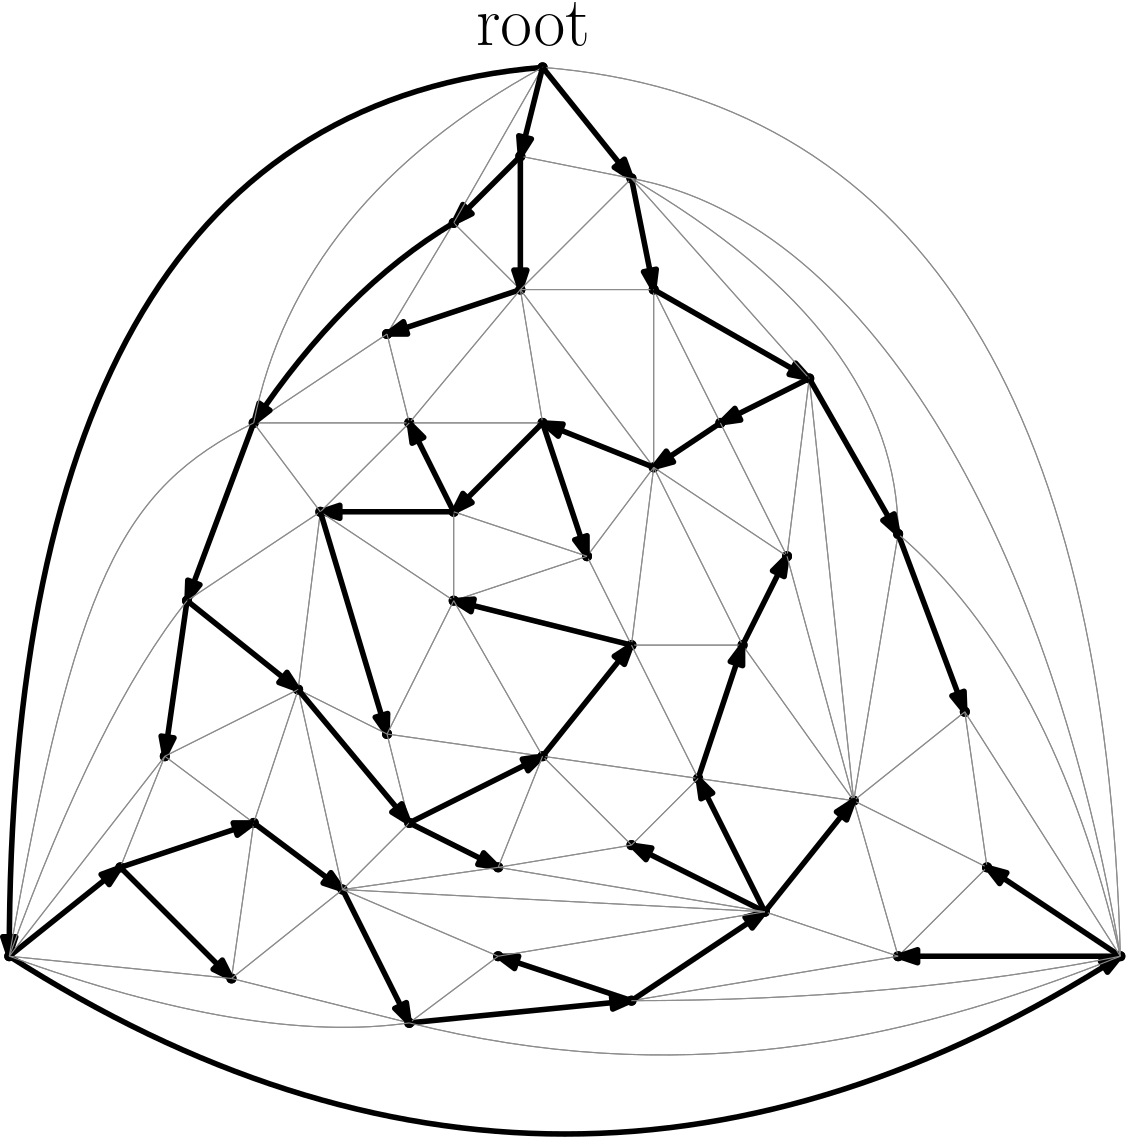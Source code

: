 <?xml version="1.0"?>
<!DOCTYPE ipe SYSTEM "ipe.dtd">
<ipe version="70218" creator="Ipe 7.2.26">
<info created="D:20230404001250" modified="D:20230419230734"/>
<ipestyle name="basic">
<symbol name="arrow/arc(spx)">
<path stroke="sym-stroke" fill="sym-stroke" pen="sym-pen">
0 0 m
-1 0.333 l
-1 -0.333 l
h
</path>
</symbol>
<symbol name="arrow/farc(spx)">
<path stroke="sym-stroke" fill="white" pen="sym-pen">
0 0 m
-1 0.333 l
-1 -0.333 l
h
</path>
</symbol>
<symbol name="arrow/ptarc(spx)">
<path stroke="sym-stroke" fill="sym-stroke" pen="sym-pen">
0 0 m
-1 0.333 l
-0.8 0 l
-1 -0.333 l
h
</path>
</symbol>
<symbol name="arrow/fptarc(spx)">
<path stroke="sym-stroke" fill="white" pen="sym-pen">
0 0 m
-1 0.333 l
-0.8 0 l
-1 -0.333 l
h
</path>
</symbol>
<symbol name="mark/circle(sx)" transformations="translations">
<path fill="sym-stroke">
0.6 0 0 0.6 0 0 e
0.4 0 0 0.4 0 0 e
</path>
</symbol>
<symbol name="mark/disk(sx)" transformations="translations">
<path fill="sym-stroke">
0.6 0 0 0.6 0 0 e
</path>
</symbol>
<symbol name="mark/fdisk(sfx)" transformations="translations">
<group>
<path fill="sym-fill">
0.5 0 0 0.5 0 0 e
</path>
<path fill="sym-stroke" fillrule="eofill">
0.6 0 0 0.6 0 0 e
0.4 0 0 0.4 0 0 e
</path>
</group>
</symbol>
<symbol name="mark/box(sx)" transformations="translations">
<path fill="sym-stroke" fillrule="eofill">
-0.6 -0.6 m
0.6 -0.6 l
0.6 0.6 l
-0.6 0.6 l
h
-0.4 -0.4 m
0.4 -0.4 l
0.4 0.4 l
-0.4 0.4 l
h
</path>
</symbol>
<symbol name="mark/square(sx)" transformations="translations">
<path fill="sym-stroke">
-0.6 -0.6 m
0.6 -0.6 l
0.6 0.6 l
-0.6 0.6 l
h
</path>
</symbol>
<symbol name="mark/fsquare(sfx)" transformations="translations">
<group>
<path fill="sym-fill">
-0.5 -0.5 m
0.5 -0.5 l
0.5 0.5 l
-0.5 0.5 l
h
</path>
<path fill="sym-stroke" fillrule="eofill">
-0.6 -0.6 m
0.6 -0.6 l
0.6 0.6 l
-0.6 0.6 l
h
-0.4 -0.4 m
0.4 -0.4 l
0.4 0.4 l
-0.4 0.4 l
h
</path>
</group>
</symbol>
<symbol name="mark/cross(sx)" transformations="translations">
<group>
<path fill="sym-stroke">
-0.43 -0.57 m
0.57 0.43 l
0.43 0.57 l
-0.57 -0.43 l
h
</path>
<path fill="sym-stroke">
-0.43 0.57 m
0.57 -0.43 l
0.43 -0.57 l
-0.57 0.43 l
h
</path>
</group>
</symbol>
<symbol name="arrow/fnormal(spx)">
<path stroke="sym-stroke" fill="white" pen="sym-pen">
0 0 m
-1 0.333 l
-1 -0.333 l
h
</path>
</symbol>
<symbol name="arrow/pointed(spx)">
<path stroke="sym-stroke" fill="sym-stroke" pen="sym-pen">
0 0 m
-1 0.333 l
-0.8 0 l
-1 -0.333 l
h
</path>
</symbol>
<symbol name="arrow/fpointed(spx)">
<path stroke="sym-stroke" fill="white" pen="sym-pen">
0 0 m
-1 0.333 l
-0.8 0 l
-1 -0.333 l
h
</path>
</symbol>
<symbol name="arrow/linear(spx)">
<path stroke="sym-stroke" pen="sym-pen">
-1 0.333 m
0 0 l
-1 -0.333 l
</path>
</symbol>
<symbol name="arrow/fdouble(spx)">
<path stroke="sym-stroke" fill="white" pen="sym-pen">
0 0 m
-1 0.333 l
-1 -0.333 l
h
-1 0 m
-2 0.333 l
-2 -0.333 l
h
</path>
</symbol>
<symbol name="arrow/double(spx)">
<path stroke="sym-stroke" fill="sym-stroke" pen="sym-pen">
0 0 m
-1 0.333 l
-1 -0.333 l
h
-1 0 m
-2 0.333 l
-2 -0.333 l
h
</path>
</symbol>
<symbol name="arrow/mid-normal(spx)">
<path stroke="sym-stroke" fill="sym-stroke" pen="sym-pen">
0.5 0 m
-0.5 0.333 l
-0.5 -0.333 l
h
</path>
</symbol>
<symbol name="arrow/mid-fnormal(spx)">
<path stroke="sym-stroke" fill="white" pen="sym-pen">
0.5 0 m
-0.5 0.333 l
-0.5 -0.333 l
h
</path>
</symbol>
<symbol name="arrow/mid-pointed(spx)">
<path stroke="sym-stroke" fill="sym-stroke" pen="sym-pen">
0.5 0 m
-0.5 0.333 l
-0.3 0 l
-0.5 -0.333 l
h
</path>
</symbol>
<symbol name="arrow/mid-fpointed(spx)">
<path stroke="sym-stroke" fill="white" pen="sym-pen">
0.5 0 m
-0.5 0.333 l
-0.3 0 l
-0.5 -0.333 l
h
</path>
</symbol>
<symbol name="arrow/mid-double(spx)">
<path stroke="sym-stroke" fill="sym-stroke" pen="sym-pen">
1 0 m
0 0.333 l
0 -0.333 l
h
0 0 m
-1 0.333 l
-1 -0.333 l
h
</path>
</symbol>
<symbol name="arrow/mid-fdouble(spx)">
<path stroke="sym-stroke" fill="white" pen="sym-pen">
1 0 m
0 0.333 l
0 -0.333 l
h
0 0 m
-1 0.333 l
-1 -0.333 l
h
</path>
</symbol>
<anglesize name="22.5 deg" value="22.5"/>
<anglesize name="30 deg" value="30"/>
<anglesize name="45 deg" value="45"/>
<anglesize name="60 deg" value="60"/>
<anglesize name="90 deg" value="90"/>
<arrowsize name="large" value="10"/>
<arrowsize name="small" value="5"/>
<arrowsize name="tiny" value="3"/>
<color name="blue" value="0 0 1"/>
<color name="brown" value="0.647 0.165 0.165"/>
<color name="darkblue" value="0 0 0.545"/>
<color name="darkcyan" value="0 0.545 0.545"/>
<color name="darkgray" value="0.663"/>
<color name="darkgreen" value="0 0.392 0"/>
<color name="darkmagenta" value="0.545 0 0.545"/>
<color name="darkorange" value="1 0.549 0"/>
<color name="darkred" value="0.545 0 0"/>
<color name="gold" value="1 0.843 0"/>
<color name="gray" value="0.745"/>
<color name="green" value="0 1 0"/>
<color name="lightblue" value="0.678 0.847 0.902"/>
<color name="lightcyan" value="0.878 1 1"/>
<color name="lightgray" value="0.827"/>
<color name="lightgreen" value="0.565 0.933 0.565"/>
<color name="lightyellow" value="1 1 0.878"/>
<color name="navy" value="0 0 0.502"/>
<color name="orange" value="1 0.647 0"/>
<color name="pink" value="1 0.753 0.796"/>
<color name="purple" value="0.627 0.125 0.941"/>
<color name="red" value="1 0 0"/>
<color name="seagreen" value="0.18 0.545 0.341"/>
<color name="turquoise" value="0.251 0.878 0.816"/>
<color name="violet" value="0.933 0.51 0.933"/>
<color name="yellow" value="1 1 0"/>
<dashstyle name="dash dot dotted" value="[4 2 1 2 1 2] 0"/>
<dashstyle name="dash dotted" value="[4 2 1 2] 0"/>
<dashstyle name="dashed" value="[4] 0"/>
<dashstyle name="dotted" value="[1 3] 0"/>
<gridsize name="10 pts (~3.5 mm)" value="10"/>
<gridsize name="14 pts (~5 mm)" value="14"/>
<gridsize name="16 pts (~6 mm)" value="16"/>
<gridsize name="20 pts (~7 mm)" value="20"/>
<gridsize name="28 pts (~10 mm)" value="28"/>
<gridsize name="32 pts (~12 mm)" value="32"/>
<gridsize name="4 pts" value="4"/>
<gridsize name="56 pts (~20 mm)" value="56"/>
<gridsize name="8 pts (~3 mm)" value="8"/>
<opacity name="10%" value="0.1"/>
<opacity name="30%" value="0.3"/>
<opacity name="50%" value="0.5"/>
<opacity name="75%" value="0.75"/>
<pen name="fat" value="1.2"/>
<pen name="heavier" value="0.8"/>
<pen name="ultrafat" value="2"/>
<symbolsize name="large" value="5"/>
<symbolsize name="small" value="2"/>
<symbolsize name="tiny" value="1.1"/>
<textsize name="Huge" value="\Huge"/>
<textsize name="LARGE" value="\LARGE"/>
<textsize name="Large" value="\Large"/>
<textsize name="footnote" value="\footnotesize"/>
<textsize name="huge" value="\huge"/>
<textsize name="large" value="\large"/>
<textsize name="script" value="\scriptsize"/>
<textsize name="small" value="\small"/>
<textsize name="tiny" value="\tiny"/>
<textstyle name="center" begin="\begin{center}" end="\end{center}"/>
<textstyle name="item" begin="\begin{itemize}\item{}" end="\end{itemize}"/>
<textstyle name="itemize" begin="\begin{itemize}" end="\end{itemize}"/>
<tiling name="falling" angle="-60" step="4" width="1"/>
<tiling name="rising" angle="30" step="4" width="1"/>
</ipestyle>
<ipestyle name="customsize">
<layout paper="1280 720" origin="0 0" frame="1280 720"/>
</ipestyle>
<page>
<layer name="B_base_graph"/>
<layer name="tree"/>
<layer name="layer_1_path"/>
<layer name="layer_1_R"/>
<layer name="layer_1_color"/>
<layer name="path_cycle_G"/>
<layer name="layer_1_tau"/>
<layer name="layer_1_Q_R+-"/>
<layer name="layer_1_G1"/>
<layer name="layer_1_subG"/>
<layer name="G"/>
<layer name="G_partition"/>
<layer name="G_H"/>
<layer name="G_H_T"/>
<layer name="G_H_T_complete"/>
<layer name="base_tree_small"/>
<layer name="base_path_small"/>
<view layers="base_tree_small" active="base_path_small"/>
<use layer="B_base_graph" name="mark/disk(sx)" pos="288 672" size="normal"/>
<use name="mark/disk(sx)" pos="96 352" size="normal"/>
<use name="mark/disk(sx)" pos="496 352" size="normal"/>
<use name="mark/disk(sx)" pos="280 640" size="normal"/>
<use name="mark/disk(sx)" pos="320 632" size="normal"/>
<path stroke="0.549">
288 672 m
96 656
96 352 c
</path>
<path stroke="0.549">
288 672 m
488 656
496 352 c
</path>
<path stroke="0.549">
96 352 m
296 224
496 352 c
</path>
<use name="mark/disk(sx)" pos="256 616" size="normal"/>
<use name="mark/disk(sx)" pos="280 592" size="normal"/>
<use name="mark/disk(sx)" pos="232 576" size="normal"/>
<use name="mark/disk(sx)" pos="184 544" size="normal"/>
<use name="mark/disk(sx)" pos="240 544" size="normal"/>
<use name="mark/disk(sx)" pos="208 512" size="normal"/>
<use name="mark/disk(sx)" pos="328 592" size="normal"/>
<path stroke="0.549">
288 672 m
280 640 l
280 640 l
</path>
<path stroke="0.549">
288 672 m
320 632 l
</path>
<path stroke="0.549">
320 632 m
280 640 l
</path>
<path stroke="0.549">
280 640 m
256 616 l
</path>
<path stroke="0.549">
256 616 m
280 592 l
</path>
<path stroke="0.549">
280 592 m
280 640 l
</path>
<path stroke="0.549">
288 672 m
256 616 l
</path>
<path stroke="0.549">
256 616 m
232 576 l
</path>
<path stroke="0.549">
232 576 m
280 592 l
</path>
<path stroke="0.549">
320 632 m
280 592 l
</path>
<path stroke="0.549">
280 592 m
328 592 l
</path>
<path stroke="0.549">
328 592 m
320 632 l
</path>
<path stroke="0.549">
232 576 m
184 544 l
</path>
<path stroke="0.549">
184 544 m
240 544 l
</path>
<path stroke="0.549">
240 544 m
232 576 l
</path>
<path stroke="0.549">
280 592 m
240 544 l
</path>
<use name="mark/disk(sx)" pos="288 544" size="normal"/>
<use name="mark/disk(sx)" pos="328 528" size="normal"/>
<use name="mark/disk(sx)" pos="352 544" size="normal"/>
<use name="mark/disk(sx)" pos="384 560" size="normal"/>
<use name="mark/disk(sx)" pos="376 496" size="normal"/>
<use name="mark/disk(sx)" pos="416 504" size="normal"/>
<use name="mark/disk(sx)" pos="360 464" size="normal"/>
<use name="mark/disk(sx)" pos="400 408" size="normal"/>
<use name="mark/disk(sx)" pos="448 384" size="normal"/>
<use name="mark/disk(sx)" pos="416 352" size="normal"/>
<path stroke="0.549">
280 592 m
288 544 l
</path>
<path stroke="0.549">
288 544 m
240 544 l
240 544 l
</path>
<path stroke="0.549">
280 592 m
328 528 l
</path>
<path stroke="0.549">
288 544 m
328 528 l
</path>
<path stroke="0.549">
328 592 m
328 528 l
</path>
<path stroke="0.549">
328 528 m
352 544 l
</path>
<path stroke="0.549">
352 544 m
328 592 l
</path>
<path stroke="0.549">
328 592 m
384 560 l
</path>
<path stroke="0.549">
384 560 m
320 632 l
</path>
<path stroke="0.549">
384 560 m
352 544 l
</path>
<path stroke="0.549">
352 544 m
376 496 l
</path>
<path stroke="0.549">
376 496 m
328 528 l
</path>
<path stroke="0.549">
384 560 m
376 496 l
</path>
<path stroke="0.549">
376 496 m
360 464 l
</path>
<path stroke="0.549">
360 464 m
400 408 l
</path>
<path stroke="0.549">
400 408 m
376 496 l
</path>
<path stroke="0.549">
400 408 m
384 560 l
</path>
<path stroke="0.549">
384 560 m
416 504 l
416 504 l
</path>
<path stroke="0.549">
416 504 m
400 408 l
</path>
<path stroke="0.549">
400 408 m
416 352 l
</path>
<path stroke="0.549">
448 384 m
416 352 l
</path>
<path stroke="0.549">
400 408 m
448 384 l
</path>
<use name="mark/disk(sx)" pos="440 440" size="normal"/>
<use name="mark/disk(sx)" pos="320 464" size="normal"/>
<use name="mark/disk(sx)" pos="304 496" size="normal"/>
<use name="mark/disk(sx)" pos="256 480" size="normal"/>
<use name="mark/disk(sx)" pos="256 512" size="normal"/>
<path stroke="0.549">
416 504 m
440 440 l
</path>
<path stroke="0.549">
440 440 m
400 408 l
</path>
<path stroke="0.549">
440 440 m
448 384 l
</path>
<path stroke="0.549">
448 384 m
496 352 l
</path>
<path stroke="0.549">
416 352 m
496 352 l
</path>
<path stroke="0.549">
440 440 m
496 352 l
</path>
<path stroke="0.549">
328 528 m
360 464 l
</path>
<path stroke="0.549">
360 464 m
320 464 l
</path>
<path stroke="0.549">
328 528 m
320 464 l
</path>
<path stroke="0.549">
320 464 m
304 496 l
</path>
<path stroke="0.549">
304 496 m
328 528 l
</path>
<path stroke="0.549">
304 496 m
288 544 l
</path>
<path stroke="0.549">
288 544 m
256 512 l
</path>
<path stroke="0.549">
256 512 m
240 544 l
</path>
<path stroke="0.549">
256 512 m
304 496 l
</path>
<path stroke="0.549">
304 496 m
256 480 l
</path>
<path stroke="0.549">
256 480 m
256 512 l
</path>
<path stroke="0.549">
256 512 m
208 512 l
</path>
<path stroke="0.549">
208 512 m
256 480 l
</path>
<path stroke="0.549">
240 544 m
208 512 l
</path>
<path stroke="0.549">
208 512 m
184 544 l
</path>
<path stroke="0.549">
256 480 m
320 464 l
</path>
<use name="mark/disk(sx)" pos="344 416" size="normal"/>
<use name="mark/disk(sx)" pos="288 424" size="normal"/>
<use name="mark/disk(sx)" pos="232 432" size="normal"/>
<use name="mark/disk(sx)" pos="160 480" size="normal"/>
<use name="mark/disk(sx)" pos="152 424" size="normal"/>
<use name="mark/disk(sx)" pos="136 384" size="normal"/>
<use name="mark/disk(sx)" pos="176 344" size="normal"/>
<use name="mark/disk(sx)" pos="184 400" size="normal"/>
<use name="mark/disk(sx)" pos="216 376" size="normal"/>
<use name="mark/disk(sx)" pos="200 448" size="normal"/>
<path stroke="0.549">
184 544 m
160 480 l
</path>
<path stroke="0.549">
160 480 m
208 512 l
</path>
<path stroke="0.549">
208 512 m
200 448 l
</path>
<path stroke="0.549">
208 512 m
232 432 l
</path>
<path stroke="0.549">
232 432 m
256 480 l
</path>
<path stroke="0.549">
232 432 m
200 448 l
</path>
<path stroke="0.549">
200 448 m
160 480 l
</path>
<path stroke="0.549">
160 480 m
152 424 l
</path>
<path stroke="0.549">
152 424 m
200 448 l
</path>
<path stroke="0.549">
200 448 m
184 400 l
</path>
<path stroke="0.549">
184 400 m
152 424 l
</path>
<path stroke="0.549">
152 424 m
136 384 l
</path>
<path stroke="0.549">
136 384 m
184 400 l
</path>
<path stroke="0.549">
136 384 m
96 352 l
</path>
<path stroke="0.549">
96 352 m
152 424 l
</path>
<path stroke="0.549">
184 400 m
176 344 l
</path>
<path stroke="0.549">
176 344 m
136 384 l
</path>
<path stroke="0.549">
184 400 m
216 376 l
</path>
<path stroke="0.549">
216 376 m
176 344 l
</path>
<path stroke="0.549">
200 448 m
216 376 l
</path>
<path stroke="0.549">
96 352 m
176 344 l
</path>
<path stroke="0.549">
256 480 m
288 424 l
</path>
<path stroke="0.549">
288 424 m
232 432 l
</path>
<path stroke="0.549">
288 424 m
320 464 l
</path>
<path stroke="0.549">
360 464 m
344 416 l
</path>
<path stroke="0.549">
344 416 m
320 464 l
</path>
<path stroke="0.549">
288 424 m
344 416 l
</path>
<path stroke="0.549">
344 416 m
400 408 l
</path>
<use name="mark/disk(sx)" pos="368 368" size="normal"/>
<path stroke="0.549">
416 352 m
368 368 l
</path>
<path stroke="0.549">
400 408 m
368 368 l
</path>
<path stroke="0.549">
368 368 m
344 416 l
</path>
<use name="mark/disk(sx)" pos="240 400" size="normal"/>
<use name="mark/disk(sx)" pos="320 392" size="normal"/>
<use name="mark/disk(sx)" pos="320 336" size="normal"/>
<use name="mark/disk(sx)" pos="272 352" size="normal"/>
<use name="mark/disk(sx)" pos="240 328" size="normal"/>
<path stroke="0.549">
176 344 m
240 328 l
</path>
<path stroke="0.549">
240 328 m
320 336 l
</path>
<path stroke="0.549">
320 336 m
272 352 l
</path>
<path stroke="0.549">
272 352 m
240 328 l
</path>
<path stroke="0.549">
240 328 m
216 376 l
</path>
<path stroke="0.549">
216 376 m
272 352 l
</path>
<path stroke="0.549">
320 336 m
416 352 l
</path>
<path stroke="0.549">
368 368 m
320 336 l
</path>
<path stroke="0.549">
320 392 m
368 368 l
</path>
<path stroke="0.549">
320 392 m
344 416 l
</path>
<path stroke="0.549">
320 392 m
288 424 l
</path>
<path stroke="0.549">
288 424 m
240 400 l
</path>
<path stroke="0.549">
240 400 m
232 432 l
</path>
<path stroke="0.549">
240 400 m
200 448 l
</path>
<path stroke="0.549">
240 400 m
216 376 l
</path>
<path stroke="0.549">
272 352 m
368 368 l
</path>
<use name="mark/disk(sx)" pos="272 384" size="normal"/>
<path stroke="0.549">
240 400 m
272 384 l
</path>
<path stroke="0.549">
216 376 m
272 384 l
</path>
<path stroke="0.549">
272 384 m
320 392 l
</path>
<path stroke="0.549">
288 424 m
272 384 l
</path>
<path stroke="0.549">
272 384 m
368 368 l
</path>
<path stroke="0.549">
216 376 m
368 368 l
</path>
<path stroke="0.549">
256 616 m
216 592
184 544 c
</path>
<path stroke="0.549">
288 672 m
200 624
184 544 c
</path>
<path stroke="0.549">
184 544 m
136 520
120 488
96 352 c
</path>
<path stroke="0.549">
160 480 m
128 440
96 352 c
</path>
<path stroke="0.549">
96 352 m
184 320
240 328 c
</path>
<path stroke="0.549">
240 328 m
336 304
416 320
496 352 c
</path>
<path stroke="0.549">
320 336 m
416 336
496 352 c
</path>
<path stroke="0.549">
416 504 m
472 456
496 352 c
</path>
<path stroke="0.549">
320 632 m
408 616
472 496
496 352 c
</path>
<path stroke="0.549">
320 632 m
416 576
416 504 c
</path>
<use layer="tree" name="mark/disk(sx)" pos="288 672" size="normal"/>
<use name="mark/disk(sx)" pos="96 352" size="normal"/>
<use name="mark/disk(sx)" pos="496 352" size="normal"/>
<use name="mark/disk(sx)" pos="280 640" size="normal"/>
<use name="mark/disk(sx)" pos="320 632" size="normal"/>
<path stroke="0" pen="fat">
288 672 m
96 656
96 352 c
</path>
<path stroke="0.549">
288 672 m
488 656
496 352 c
</path>
<path stroke="0" pen="fat">
96 352 m
296 224
496 352 c
</path>
<use name="mark/disk(sx)" pos="256 616" size="normal"/>
<use name="mark/disk(sx)" pos="280 592" size="normal"/>
<use name="mark/disk(sx)" pos="232 576" size="normal"/>
<use name="mark/disk(sx)" pos="184 544" size="normal"/>
<use name="mark/disk(sx)" pos="240 544" size="normal"/>
<use name="mark/disk(sx)" pos="208 512" size="normal"/>
<use name="mark/disk(sx)" pos="328 592" size="normal"/>
<path stroke="0" pen="fat">
288 672 m
280 640 l
280 640 l
</path>
<path stroke="0" pen="fat">
288 672 m
320 632 l
</path>
<path stroke="0.549">
320 632 m
280 640 l
</path>
<path stroke="0" pen="fat">
280 640 m
256 616 l
</path>
<path stroke="0.549">
256 616 m
280 592 l
</path>
<path stroke="0" pen="fat">
280 592 m
280 640 l
</path>
<path stroke="0.549">
288 672 m
256 616 l
</path>
<path stroke="0.549">
256 616 m
232 576 l
</path>
<path stroke="0" pen="fat">
232 576 m
280 592 l
</path>
<path stroke="0.549">
320 632 m
280 592 l
</path>
<path stroke="0.549">
280 592 m
328 592 l
</path>
<path stroke="0" pen="fat">
328 592 m
320 632 l
</path>
<path stroke="0.549">
232 576 m
184 544 l
</path>
<path stroke="0.549">
184 544 m
240 544 l
</path>
<path stroke="0.549">
240 544 m
232 576 l
</path>
<path stroke="0.549">
280 592 m
240 544 l
</path>
<use name="mark/disk(sx)" pos="288 544" size="normal"/>
<use name="mark/disk(sx)" pos="328 528" size="normal"/>
<use name="mark/disk(sx)" pos="352 544" size="normal"/>
<use name="mark/disk(sx)" pos="384 560" size="normal"/>
<use name="mark/disk(sx)" pos="376 496" size="normal"/>
<use name="mark/disk(sx)" pos="416 504" size="normal"/>
<use name="mark/disk(sx)" pos="360 464" size="normal"/>
<use name="mark/disk(sx)" pos="400 408" size="normal"/>
<use name="mark/disk(sx)" pos="448 384" size="normal"/>
<use name="mark/disk(sx)" pos="416 352" size="normal"/>
<path stroke="0.549">
280 592 m
288 544 l
</path>
<path stroke="0.549">
288 544 m
240 544 l
240 544 l
</path>
<path stroke="0.549">
280 592 m
328 528 l
</path>
<path stroke="0" pen="fat">
288 544 m
328 528 l
</path>
<path stroke="0.549">
328 592 m
328 528 l
</path>
<path stroke="0" pen="fat">
328 528 m
352 544 l
</path>
<path stroke="0.549">
352 544 m
328 592 l
</path>
<path stroke="0" pen="fat">
328 592 m
384 560 l
</path>
<path stroke="0.549">
384 560 m
320 632 l
</path>
<path stroke="0" pen="fat">
384 560 m
352 544 l
</path>
<path stroke="0.549">
352 544 m
376 496 l
</path>
<path stroke="0.549">
376 496 m
328 528 l
</path>
<path stroke="0.549">
384 560 m
376 496 l
</path>
<path stroke="0" pen="fat">
376 496 m
360 464 l
</path>
<path stroke="0.549">
360 464 m
400 408 l
</path>
<path stroke="0.549">
400 408 m
376 496 l
</path>
<path stroke="0.549">
400 408 m
384 560 l
</path>
<path stroke="0" pen="fat">
384 560 m
416 504 l
416 504 l
</path>
<path stroke="0.549">
416 504 m
400 408 l
</path>
<path stroke="0.549">
400 408 m
416 352 l
</path>
<path stroke="0.549">
448 384 m
416 352 l
</path>
<path stroke="0.549">
400 408 m
448 384 l
</path>
<use name="mark/disk(sx)" pos="440 440" size="normal"/>
<use name="mark/disk(sx)" pos="320 464" size="normal"/>
<use name="mark/disk(sx)" pos="304 496" size="normal"/>
<use name="mark/disk(sx)" pos="256 480" size="normal"/>
<use name="mark/disk(sx)" pos="256 512" size="normal"/>
<path stroke="0" pen="fat">
416 504 m
440 440 l
</path>
<path stroke="0.549">
440 440 m
400 408 l
</path>
<path stroke="0.549">
440 440 m
448 384 l
</path>
<path stroke="0" pen="fat">
448 384 m
496 352 l
</path>
<path stroke="0" pen="fat">
416 352 m
496 352 l
</path>
<path stroke="0.549">
440 440 m
496 352 l
</path>
<path stroke="0.549">
328 528 m
360 464 l
</path>
<path stroke="0.549">
360 464 m
320 464 l
</path>
<path stroke="0.549">
328 528 m
320 464 l
</path>
<path stroke="0.549">
320 464 m
304 496 l
</path>
<path stroke="0.549">
304 496 m
328 528 l
</path>
<path stroke="0" pen="fat">
304 496 m
288 544 l
</path>
<path stroke="0" pen="fat">
288 544 m
256 512 l
</path>
<path stroke="0" pen="fat">
256 512 m
240 544 l
</path>
<path stroke="0.549">
256 512 m
304 496 l
</path>
<path stroke="0.549">
304 496 m
256 480 l
</path>
<path stroke="0.549">
256 480 m
256 512 l
</path>
<path stroke="0" pen="fat">
256 512 m
208 512 l
</path>
<path stroke="0.549">
208 512 m
256 480 l
</path>
<path stroke="0.549">
240 544 m
208 512 l
</path>
<path stroke="0.549">
208 512 m
184 544 l
</path>
<path stroke="0" pen="fat">
256 480 m
320 464 l
</path>
<use name="mark/disk(sx)" pos="344 416" size="normal"/>
<use name="mark/disk(sx)" pos="288 424" size="normal"/>
<use name="mark/disk(sx)" pos="232 432" size="normal"/>
<use name="mark/disk(sx)" pos="160 480" size="normal"/>
<use name="mark/disk(sx)" pos="152 424" size="normal"/>
<use name="mark/disk(sx)" pos="136 384" size="normal"/>
<use name="mark/disk(sx)" pos="176 344" size="normal"/>
<use name="mark/disk(sx)" pos="184 400" size="normal"/>
<use name="mark/disk(sx)" pos="216 376" size="normal"/>
<use name="mark/disk(sx)" pos="200 448" size="normal"/>
<path stroke="0" pen="fat">
184 544 m
160 480 l
</path>
<path stroke="0.549">
160 480 m
208 512 l
</path>
<path stroke="0.549">
208 512 m
200 448 l
</path>
<path stroke="0" pen="fat">
208 512 m
232 432 l
</path>
<path stroke="0.549">
232 432 m
256 480 l
</path>
<path stroke="0.549">
232 432 m
200 448 l
</path>
<path stroke="0" pen="fat">
200 448 m
160 480 l
</path>
<path stroke="0" pen="fat">
160 480 m
152 424 l
</path>
<path stroke="0.549">
152 424 m
200 448 l
</path>
<path stroke="0.549">
200 448 m
184 400 l
</path>
<path stroke="0.549">
184 400 m
152 424 l
</path>
<path stroke="0.549">
152 424 m
136 384 l
</path>
<path stroke="0" pen="fat">
136 384 m
184 400 l
</path>
<path stroke="0" pen="fat">
136 384 m
96 352 l
</path>
<path stroke="0.549">
96 352 m
152 424 l
</path>
<path stroke="0.549">
184 400 m
176 344 l
</path>
<path stroke="0" pen="fat">
176 344 m
136 384 l
</path>
<path stroke="0" pen="fat">
184 400 m
216 376 l
</path>
<path stroke="0.549">
216 376 m
176 344 l
</path>
<path stroke="0.549">
200 448 m
216 376 l
</path>
<path stroke="0.549">
96 352 m
176 344 l
</path>
<path stroke="0.549">
256 480 m
288 424 l
</path>
<path stroke="0.549">
288 424 m
232 432 l
</path>
<path stroke="0" pen="fat">
288 424 m
320 464 l
</path>
<path stroke="0" pen="fat">
360 464 m
344 416 l
</path>
<path stroke="0.549">
344 416 m
320 464 l
</path>
<path stroke="0.549">
288 424 m
344 416 l
</path>
<path stroke="0.549">
344 416 m
400 408 l
</path>
<use name="mark/disk(sx)" pos="368 368" size="normal"/>
<path stroke="0.549">
416 352 m
368 368 l
</path>
<path stroke="0" pen="fat">
400 408 m
368 368 l
</path>
<path stroke="0" pen="fat">
368 368 m
344 416 l
</path>
<use name="mark/disk(sx)" pos="240 400" size="normal"/>
<use name="mark/disk(sx)" pos="320 392" size="normal"/>
<use name="mark/disk(sx)" pos="320 336" size="normal"/>
<use name="mark/disk(sx)" pos="272 352" size="normal"/>
<use name="mark/disk(sx)" pos="240 328" size="normal"/>
<path stroke="0.549">
176 344 m
240 328 l
</path>
<path stroke="0" pen="fat">
240 328 m
320 336 l
</path>
<path stroke="0" pen="fat">
320 336 m
272 352 l
</path>
<path stroke="0.549">
272 352 m
240 328 l
</path>
<path stroke="0" pen="fat">
240 328 m
216 376 l
</path>
<path stroke="0.549">
216 376 m
272 352 l
</path>
<path stroke="0.549">
320 336 m
416 352 l
</path>
<path stroke="0" pen="fat">
368 368 m
320 336 l
</path>
<path stroke="0" pen="fat">
320 392 m
368 368 l
</path>
<path stroke="0.549">
320 392 m
344 416 l
</path>
<path stroke="0.549">
320 392 m
288 424 l
</path>
<path stroke="0" pen="fat">
288 424 m
240 400 l
</path>
<path stroke="0.549">
240 400 m
232 432 l
</path>
<path stroke="0" pen="fat">
240 400 m
200 448 l
</path>
<path stroke="0.549">
240 400 m
216 376 l
</path>
<path stroke="0.549">
272 352 m
368 368 l
</path>
<use name="mark/disk(sx)" pos="272 384" size="normal"/>
<path stroke="0" pen="fat">
240 400 m
272 384 l
</path>
<path stroke="0.549">
216 376 m
272 384 l
</path>
<path stroke="0.549">
272 384 m
320 392 l
</path>
<path stroke="0.549">
288 424 m
272 384 l
</path>
<path stroke="0.549">
272 384 m
368 368 l
</path>
<path stroke="0.549">
216 376 m
368 368 l
</path>
<path stroke="0" pen="fat">
256 616 m
216 592
184 544 c
</path>
<path stroke="0.549">
288 672 m
200 624
184 544 c
</path>
<path stroke="0.549">
184 544 m
136 520
120 488
96 352 c
</path>
<path stroke="0.549">
160 480 m
128 440
96 352 c
</path>
<path stroke="0.549">
96 352 m
184 320
240 328 c
</path>
<path stroke="0.549">
240 328 m
336 304
416 320
496 352 c
</path>
<path stroke="0.549">
320 336 m
416 336
496 352 c
</path>
<path stroke="0.549">
416 504 m
472 456
496 352 c
</path>
<path stroke="0.549">
320 632 m
408 616
472 496
496 352 c
</path>
<path stroke="0.549">
320 632 m
416 576
416 504 c
</path>
<text transformations="translations" pos="280 680" stroke="0" type="label" width="18.016" height="6.128" depth="0" valign="baseline">root</text>
<use layer="layer_1_path" name="mark/disk(sx)" pos="288 672" size="normal"/>
<use name="mark/disk(sx)" pos="96 352" size="normal"/>
<use name="mark/disk(sx)" pos="496 352" size="normal"/>
<use name="mark/disk(sx)" pos="280 640" size="normal"/>
<use name="mark/disk(sx)" pos="320 632" size="normal"/>
<path stroke="0" pen="fat">
288 672 m
96 656
96 352 c
</path>
<path stroke="0.549">
288 672 m
488 656
496 352 c
</path>
<path stroke="0" pen="fat">
96 352 m
296 224
496 352 c
</path>
<use name="mark/disk(sx)" pos="256 616" size="normal"/>
<use name="mark/disk(sx)" pos="280 592" size="normal"/>
<use name="mark/disk(sx)" pos="232 576" size="normal"/>
<use name="mark/disk(sx)" pos="184 544" size="normal"/>
<use name="mark/disk(sx)" pos="240 544" size="normal"/>
<use name="mark/disk(sx)" pos="208 512" size="normal"/>
<use name="mark/disk(sx)" pos="328 592" size="normal"/>
<path stroke="0" pen="fat">
288 672 m
280 640 l
280 640 l
</path>
<path stroke="0" pen="fat">
288 672 m
320 632 l
</path>
<path stroke="0.549">
320 632 m
280 640 l
</path>
<path stroke="0" pen="fat">
280 640 m
256 616 l
</path>
<path stroke="0.549">
256 616 m
280 592 l
</path>
<path stroke="0" pen="fat">
280 592 m
280 640 l
</path>
<path stroke="0.549">
288 672 m
256 616 l
</path>
<path stroke="0.549">
256 616 m
232 576 l
</path>
<path stroke="1 0 1" pen="ultrafat">
232 576 m
280 592 l
</path>
<path stroke="0.549">
320 632 m
280 592 l
</path>
<path stroke="0.549">
280 592 m
328 592 l
</path>
<path stroke="0" pen="fat">
328 592 m
320 632 l
</path>
<path stroke="0.549">
232 576 m
184 544 l
</path>
<path stroke="0.549">
184 544 m
240 544 l
</path>
<path stroke="0.549">
240 544 m
232 576 l
</path>
<path stroke="0.549">
280 592 m
240 544 l
</path>
<use name="mark/disk(sx)" pos="288 544" size="normal"/>
<use name="mark/disk(sx)" pos="328 528" size="normal"/>
<use name="mark/disk(sx)" pos="352 544" size="normal"/>
<use name="mark/disk(sx)" pos="384 560" size="normal"/>
<use name="mark/disk(sx)" pos="376 496" size="normal"/>
<use name="mark/disk(sx)" pos="416 504" size="normal"/>
<use name="mark/disk(sx)" pos="360 464" size="normal"/>
<use name="mark/disk(sx)" pos="400 408" size="normal"/>
<use name="mark/disk(sx)" pos="448 384" size="normal"/>
<use name="mark/disk(sx)" pos="416 352" size="normal"/>
<path stroke="0.549">
280 592 m
288 544 l
</path>
<path stroke="0.549">
288 544 m
240 544 l
240 544 l
</path>
<path stroke="0.549">
280 592 m
328 528 l
</path>
<path stroke="0" pen="fat">
288 544 m
328 528 l
</path>
<path stroke="0.549">
328 592 m
328 528 l
</path>
<path stroke="0" pen="fat">
328 528 m
352 544 l
</path>
<path stroke="0.549">
352 544 m
328 592 l
</path>
<path stroke="1 0.502 0" pen="ultrafat">
328 592 m
384 560 l
</path>
<path stroke="0.549">
384 560 m
320 632 l
</path>
<path stroke="0" pen="fat">
384 560 m
352 544 l
</path>
<path stroke="0.549">
352 544 m
376 496 l
</path>
<path stroke="0.549">
376 496 m
328 528 l
</path>
<path stroke="0.549">
384 560 m
376 496 l
</path>
<path stroke="0" pen="fat">
376 496 m
360 464 l
</path>
<path stroke="0.549">
360 464 m
400 408 l
</path>
<path stroke="0.549">
400 408 m
376 496 l
</path>
<path stroke="0.549">
400 408 m
384 560 l
</path>
<path stroke="1 0.502 0" pen="ultrafat">
384 560 m
416 504 l
416 504 l
</path>
<path stroke="0.549">
416 504 m
400 408 l
</path>
<path stroke="0.549">
400 408 m
416 352 l
</path>
<path stroke="0.549">
448 384 m
416 352 l
</path>
<path stroke="0.549">
400 408 m
448 384 l
</path>
<use name="mark/disk(sx)" pos="440 440" size="normal"/>
<use name="mark/disk(sx)" pos="320 464" size="normal"/>
<use name="mark/disk(sx)" pos="304 496" size="normal"/>
<use name="mark/disk(sx)" pos="256 480" size="normal"/>
<use name="mark/disk(sx)" pos="256 512" size="normal"/>
<path stroke="1 0.502 0" pen="ultrafat">
416 504 m
440 440 l
</path>
<path stroke="0.549">
440 440 m
400 408 l
</path>
<path stroke="0.549">
440 440 m
448 384 l
</path>
<path stroke="0" pen="fat">
448 384 m
496 352 l
</path>
<path stroke="0" pen="fat">
416 352 m
496 352 l
</path>
<path stroke="0.549">
440 440 m
496 352 l
</path>
<path stroke="0.549">
328 528 m
360 464 l
</path>
<path stroke="0.549">
360 464 m
320 464 l
</path>
<path stroke="0.549">
328 528 m
320 464 l
</path>
<path stroke="0.549">
320 464 m
304 496 l
</path>
<path stroke="0.549">
304 496 m
328 528 l
</path>
<path stroke="0" pen="fat">
304 496 m
288 544 l
</path>
<path stroke="0" pen="fat">
288 544 m
256 512 l
</path>
<path stroke="0" pen="fat">
256 512 m
240 544 l
</path>
<path stroke="0.549">
256 512 m
304 496 l
</path>
<path stroke="0.549">
304 496 m
256 480 l
</path>
<path stroke="0.549">
256 480 m
256 512 l
</path>
<path stroke="0" pen="fat">
256 512 m
208 512 l
</path>
<path stroke="0.549">
208 512 m
256 480 l
</path>
<path stroke="0.549">
240 544 m
208 512 l
</path>
<path stroke="0.549">
208 512 m
184 544 l
</path>
<path stroke="0" pen="fat">
256 480 m
320 464 l
</path>
<use name="mark/disk(sx)" pos="344 416" size="normal"/>
<use name="mark/disk(sx)" pos="288 424" size="normal"/>
<use name="mark/disk(sx)" pos="232 432" size="normal"/>
<use name="mark/disk(sx)" pos="160 480" size="normal"/>
<use name="mark/disk(sx)" pos="152 424" size="normal"/>
<use name="mark/disk(sx)" pos="136 384" size="normal"/>
<use name="mark/disk(sx)" pos="176 344" size="normal"/>
<use name="mark/disk(sx)" pos="184 400" size="normal"/>
<use name="mark/disk(sx)" pos="216 376" size="normal"/>
<use name="mark/disk(sx)" pos="200 448" size="normal"/>
<path stroke="1 0 0.502" pen="ultrafat">
184 544 m
160 480 l
</path>
<path stroke="0.549">
160 480 m
208 512 l
</path>
<path stroke="0.549">
208 512 m
200 448 l
</path>
<path stroke="0" pen="fat">
208 512 m
232 432 l
</path>
<path stroke="0.549">
232 432 m
256 480 l
</path>
<path stroke="0.549">
232 432 m
200 448 l
</path>
<path stroke="0" pen="fat">
200 448 m
160 480 l
</path>
<path stroke="1 0 0.502" pen="ultrafat">
160 480 m
152 424 l
</path>
<path stroke="0.549">
152 424 m
200 448 l
</path>
<path stroke="0.549">
200 448 m
184 400 l
</path>
<path stroke="0.549">
184 400 m
152 424 l
</path>
<path stroke="0.549">
152 424 m
136 384 l
</path>
<path stroke="0" pen="fat">
136 384 m
184 400 l
</path>
<path stroke="0" pen="fat">
136 384 m
96 352 l
</path>
<path stroke="0.549">
96 352 m
152 424 l
</path>
<path stroke="0.549">
184 400 m
176 344 l
</path>
<path stroke="0" pen="fat">
176 344 m
136 384 l
</path>
<path stroke="0 0.502 0" pen="ultrafat">
184 400 m
216 376 l
</path>
<path stroke="0.549">
216 376 m
176 344 l
</path>
<path stroke="0.549">
200 448 m
216 376 l
</path>
<path stroke="0.549">
96 352 m
176 344 l
</path>
<path stroke="0.549">
256 480 m
288 424 l
</path>
<path stroke="0.549">
288 424 m
232 432 l
</path>
<path stroke="0" pen="fat">
288 424 m
320 464 l
</path>
<path stroke="0" pen="fat">
360 464 m
344 416 l
</path>
<path stroke="0.549">
344 416 m
320 464 l
</path>
<path stroke="0.549">
288 424 m
344 416 l
</path>
<path stroke="0.549">
344 416 m
400 408 l
</path>
<use name="mark/disk(sx)" pos="368 368" size="normal"/>
<path stroke="0.549">
416 352 m
368 368 l
</path>
<path stroke="0 0.502 0" pen="ultrafat">
400 408 m
368 368 l
</path>
<path stroke="0" pen="fat">
368 368 m
344 416 l
</path>
<use name="mark/disk(sx)" pos="240 400" size="normal"/>
<use name="mark/disk(sx)" pos="320 392" size="normal"/>
<use name="mark/disk(sx)" pos="320 336" size="normal"/>
<use name="mark/disk(sx)" pos="272 352" size="normal"/>
<use name="mark/disk(sx)" pos="240 328" size="normal"/>
<path stroke="0.549">
176 344 m
240 328 l
</path>
<path stroke="0 0.502 0" pen="ultrafat">
240 328 m
320 336 l
</path>
<path stroke="0" pen="fat">
320 336 m
272 352 l
</path>
<path stroke="0.549">
272 352 m
240 328 l
</path>
<path stroke="0 0.502 0" pen="ultrafat">
240 328 m
216 376 l
</path>
<path stroke="0.549">
216 376 m
272 352 l
</path>
<path stroke="0.549">
320 336 m
416 352 l
</path>
<path stroke="0 0.502 0" pen="ultrafat">
368 368 m
320 336 l
</path>
<path stroke="0" pen="fat">
320 392 m
368 368 l
</path>
<path stroke="0.549">
320 392 m
344 416 l
</path>
<path stroke="0.549">
320 392 m
288 424 l
</path>
<path stroke="0" pen="fat">
288 424 m
240 400 l
</path>
<path stroke="0.549">
240 400 m
232 432 l
</path>
<path stroke="0" pen="fat">
240 400 m
200 448 l
</path>
<path stroke="0.549">
240 400 m
216 376 l
</path>
<path stroke="0.549">
272 352 m
368 368 l
</path>
<use name="mark/disk(sx)" pos="272 384" size="normal"/>
<path stroke="0" pen="fat">
240 400 m
272 384 l
</path>
<path stroke="0.549">
216 376 m
272 384 l
</path>
<path stroke="0.549">
272 384 m
320 392 l
</path>
<path stroke="0.549">
288 424 m
272 384 l
</path>
<path stroke="0.549">
272 384 m
368 368 l
</path>
<path stroke="0.549">
216 376 m
368 368 l
</path>
<path stroke="0" pen="fat">
256 616 m
216 592
184 544 c
</path>
<path stroke="0.549">
288 672 m
200 624
184 544 c
</path>
<path stroke="0.549">
184 544 m
136 520
120 488
96 352 c
</path>
<path stroke="0.549">
160 480 m
128 440
96 352 c
</path>
<path stroke="0.549">
96 352 m
184 320
240 328 c
</path>
<path stroke="0.549">
240 328 m
336 304
416 320
496 352 c
</path>
<path stroke="0.549">
320 336 m
416 336
496 352 c
</path>
<path stroke="0.549">
416 504 m
472 456
496 352 c
</path>
<path stroke="0.549">
320 632 m
408 616
472 496
496 352 c
</path>
<path stroke="0.549">
320 632 m
416 576
416 504 c
</path>
<text transformations="translations" pos="280 680" stroke="0" type="label" width="18.016" height="6.128" depth="0" valign="baseline">root</text>
<text transformations="translations" pos="416 528" stroke="darkorange" type="label" width="19.216" height="9.805" depth="2.15" valign="baseline" size="Large">$P_1$
</text>
<text matrix="1 0 0 1 -120 -216" transformations="translations" pos="416 528" stroke="darkgreen" type="label" width="19.216" height="9.805" depth="2.15" valign="baseline" size="Large">$P_2$
</text>
<text matrix="1 0 0 1 -288 -72" transformations="translations" pos="416 528" stroke="1 0 0.502" type="label" width="19.216" height="9.805" depth="2.15" valign="baseline" size="Large">$P_3$
</text>
<text matrix="1 0 0 1 -168 64" transformations="translations" pos="416 528" stroke="1 0 1" type="label" width="19.216" height="9.805" depth="2.15" valign="baseline" size="Large">$P_4$
</text>
<use layer="layer_1_R" name="mark/disk(sx)" pos="288 672" size="normal"/>
<use name="mark/disk(sx)" pos="96 352" size="normal"/>
<use name="mark/disk(sx)" pos="496 352" size="normal"/>
<use name="mark/disk(sx)" pos="280 640" size="normal"/>
<use name="mark/disk(sx)" pos="320 632" size="normal"/>
<path stroke="0" pen="fat">
288 672 m
96 656
96 352 c
</path>
<path stroke="0.549">
288 672 m
488 656
496 352 c
</path>
<path stroke="0" pen="fat">
96 352 m
296 224
496 352 c
</path>
<use name="mark/disk(sx)" pos="256 616" size="normal"/>
<use name="mark/disk(sx)" pos="280 592" size="normal"/>
<use name="mark/disk(sx)" pos="232 576" size="normal"/>
<use name="mark/disk(sx)" pos="184 544" size="normal"/>
<use name="mark/disk(sx)" pos="240 544" size="normal"/>
<use name="mark/disk(sx)" pos="208 512" size="normal"/>
<use name="mark/disk(sx)" pos="328 592" size="normal"/>
<path stroke="0" pen="fat">
288 672 m
280 640 l
280 640 l
</path>
<path stroke="0" pen="fat">
288 672 m
320 632 l
</path>
<path stroke="0.549">
320 632 m
280 640 l
</path>
<path stroke="0" pen="fat">
280 640 m
256 616 l
</path>
<path stroke="0.549">
256 616 m
280 592 l
</path>
<path stroke="0" pen="fat">
280 592 m
280 640 l
</path>
<path stroke="0.549">
288 672 m
256 616 l
</path>
<path stroke="0.549">
256 616 m
232 576 l
</path>
<path stroke="1 0 0.502" pen="ultrafat">
232 576 m
280 592 l
</path>
<path stroke="0.549">
320 632 m
280 592 l
</path>
<path stroke="0.549">
280 592 m
328 592 l
</path>
<path stroke="0" pen="fat">
328 592 m
320 632 l
</path>
<path stroke="1 0 0.502" pen="ultrafat">
232 576 m
184 544 l
</path>
<path stroke="0.549">
184 544 m
240 544 l
</path>
<path stroke="0.549">
240 544 m
232 576 l
</path>
<path stroke="0.549">
280 592 m
240 544 l
</path>
<use name="mark/disk(sx)" pos="288 544" size="normal"/>
<use name="mark/disk(sx)" pos="328 528" size="normal"/>
<use name="mark/disk(sx)" pos="352 544" size="normal"/>
<use name="mark/disk(sx)" pos="384 560" size="normal"/>
<use name="mark/disk(sx)" pos="376 496" size="normal"/>
<use name="mark/disk(sx)" pos="416 504" size="normal"/>
<use name="mark/disk(sx)" pos="360 464" size="normal"/>
<use name="mark/disk(sx)" pos="400 408" size="normal"/>
<use name="mark/disk(sx)" pos="448 384" size="normal"/>
<use name="mark/disk(sx)" pos="416 352" size="normal"/>
<path stroke="0.549">
280 592 m
288 544 l
</path>
<path stroke="0.549">
288 544 m
240 544 l
240 544 l
</path>
<path stroke="0.549">
280 592 m
328 528 l
</path>
<path stroke="0" pen="fat">
288 544 m
328 528 l
</path>
<path stroke="0.549">
328 592 m
328 528 l
</path>
<path stroke="0" pen="fat">
328 528 m
352 544 l
</path>
<path stroke="0.549">
352 544 m
328 592 l
</path>
<path stroke="1 0.502 0" pen="ultrafat">
328 592 m
384 560 l
</path>
<path stroke="0.549">
384 560 m
320 632 l
</path>
<path stroke="0" pen="fat">
384 560 m
352 544 l
</path>
<path stroke="0.549">
352 544 m
376 496 l
</path>
<path stroke="0.549">
376 496 m
328 528 l
</path>
<path stroke="0.549">
384 560 m
376 496 l
</path>
<path stroke="0" pen="fat">
376 496 m
360 464 l
</path>
<path stroke="0.549">
360 464 m
400 408 l
</path>
<path stroke="0.549">
400 408 m
376 496 l
</path>
<path stroke="0.549">
400 408 m
384 560 l
</path>
<path stroke="1 0.502 0" pen="ultrafat">
384 560 m
416 504 l
416 504 l
</path>
<path stroke="0.549">
416 504 m
400 408 l
</path>
<path stroke="0.549">
400 408 m
416 352 l
</path>
<path stroke="0.549">
448 384 m
416 352 l
</path>
<path stroke="0.549">
400 408 m
448 384 l
</path>
<use name="mark/disk(sx)" pos="440 440" size="normal"/>
<use name="mark/disk(sx)" pos="320 464" size="normal"/>
<use name="mark/disk(sx)" pos="304 496" size="normal"/>
<use name="mark/disk(sx)" pos="256 480" size="normal"/>
<use name="mark/disk(sx)" pos="256 512" size="normal"/>
<path stroke="1 0.502 0" pen="ultrafat">
416 504 m
440 440 l
</path>
<path stroke="0.549">
440 440 m
400 408 l
</path>
<path stroke="0.549">
440 440 m
448 384 l
</path>
<path stroke="0" pen="fat">
448 384 m
496 352 l
</path>
<path stroke="0" pen="fat">
416 352 m
496 352 l
</path>
<path stroke="0.549">
440 440 m
496 352 l
</path>
<path stroke="0.549">
328 528 m
360 464 l
</path>
<path stroke="0.549">
360 464 m
320 464 l
</path>
<path stroke="0.549">
328 528 m
320 464 l
</path>
<path stroke="0.549">
320 464 m
304 496 l
</path>
<path stroke="0.549">
304 496 m
328 528 l
</path>
<path stroke="0" pen="fat">
304 496 m
288 544 l
</path>
<path stroke="0" pen="fat">
288 544 m
256 512 l
</path>
<path stroke="0" pen="fat">
256 512 m
240 544 l
</path>
<path stroke="0.549">
256 512 m
304 496 l
</path>
<path stroke="0.549">
304 496 m
256 480 l
</path>
<path stroke="0.549">
256 480 m
256 512 l
</path>
<path stroke="0" pen="fat">
256 512 m
208 512 l
</path>
<path stroke="0.549">
208 512 m
256 480 l
</path>
<path stroke="0.549">
240 544 m
208 512 l
</path>
<path stroke="0.549">
208 512 m
184 544 l
</path>
<path stroke="0" pen="fat">
256 480 m
320 464 l
</path>
<use name="mark/disk(sx)" pos="344 416" size="normal"/>
<use name="mark/disk(sx)" pos="288 424" size="normal"/>
<use name="mark/disk(sx)" pos="232 432" size="normal"/>
<use name="mark/disk(sx)" pos="160 480" size="normal"/>
<use name="mark/disk(sx)" pos="152 424" size="normal"/>
<use name="mark/disk(sx)" pos="136 384" size="normal"/>
<use name="mark/disk(sx)" pos="176 344" size="normal"/>
<use name="mark/disk(sx)" pos="184 400" size="normal"/>
<use name="mark/disk(sx)" pos="216 376" size="normal"/>
<use name="mark/disk(sx)" pos="200 448" size="normal"/>
<path stroke="1 0 0.502" pen="ultrafat">
184 544 m
160 480 l
</path>
<path stroke="0.549">
160 480 m
208 512 l
</path>
<path stroke="0.549">
208 512 m
200 448 l
</path>
<path stroke="0" pen="fat">
208 512 m
232 432 l
</path>
<path stroke="0.549">
232 432 m
256 480 l
</path>
<path stroke="0.549">
232 432 m
200 448 l
</path>
<path stroke="0" pen="fat">
200 448 m
160 480 l
</path>
<path stroke="1 0 0.502" pen="ultrafat">
160 480 m
152 424 l
</path>
<path stroke="0.549">
152 424 m
200 448 l
</path>
<path stroke="0.549">
200 448 m
184 400 l
</path>
<path stroke="0.549">
184 400 m
152 424 l
</path>
<path stroke="0.549">
152 424 m
136 384 l
</path>
<path stroke="0" pen="fat">
136 384 m
184 400 l
</path>
<path stroke="0" pen="fat">
136 384 m
96 352 l
</path>
<path stroke="0.549">
96 352 m
152 424 l
</path>
<path stroke="0.549">
184 400 m
176 344 l
</path>
<path stroke="0" pen="fat">
176 344 m
136 384 l
</path>
<path stroke="0 0.502 0" pen="ultrafat">
184 400 m
216 376 l
</path>
<path stroke="0.549">
216 376 m
176 344 l
</path>
<path stroke="0.549">
200 448 m
216 376 l
</path>
<path stroke="0.549">
96 352 m
176 344 l
</path>
<path stroke="0.549">
256 480 m
288 424 l
</path>
<path stroke="0.549">
288 424 m
232 432 l
</path>
<path stroke="0" pen="fat">
288 424 m
320 464 l
</path>
<path stroke="0" pen="fat">
360 464 m
344 416 l
</path>
<path stroke="0.549">
344 416 m
320 464 l
</path>
<path stroke="0.549">
288 424 m
344 416 l
</path>
<path stroke="0.549">
344 416 m
400 408 l
</path>
<use name="mark/disk(sx)" pos="368 368" size="normal"/>
<path stroke="0.549">
416 352 m
368 368 l
</path>
<path stroke="0 0.502 0" pen="ultrafat">
400 408 m
368 368 l
</path>
<path stroke="0" pen="fat">
368 368 m
344 416 l
</path>
<use name="mark/disk(sx)" pos="240 400" size="normal"/>
<use name="mark/disk(sx)" pos="320 392" size="normal"/>
<use name="mark/disk(sx)" pos="320 336" size="normal"/>
<use name="mark/disk(sx)" pos="272 352" size="normal"/>
<use name="mark/disk(sx)" pos="240 328" size="normal"/>
<path stroke="0.549">
176 344 m
240 328 l
</path>
<path stroke="0 0.502 0" pen="ultrafat">
240 328 m
320 336 l
</path>
<path stroke="0" pen="fat">
320 336 m
272 352 l
</path>
<path stroke="0.549">
272 352 m
240 328 l
</path>
<path stroke="0 0.502 0" pen="ultrafat">
240 328 m
216 376 l
</path>
<path stroke="0.549">
216 376 m
272 352 l
</path>
<path stroke="0.549">
320 336 m
416 352 l
</path>
<path stroke="0 0.502 0" pen="ultrafat">
368 368 m
320 336 l
</path>
<path stroke="0" pen="fat">
320 392 m
368 368 l
</path>
<path stroke="0.549">
320 392 m
344 416 l
</path>
<path stroke="0.549">
320 392 m
288 424 l
</path>
<path stroke="0" pen="fat">
288 424 m
240 400 l
</path>
<path stroke="0.549">
240 400 m
232 432 l
</path>
<path stroke="0" pen="fat">
240 400 m
200 448 l
</path>
<path stroke="0.549">
240 400 m
216 376 l
</path>
<path stroke="0.549">
272 352 m
368 368 l
</path>
<use name="mark/disk(sx)" pos="272 384" size="normal"/>
<path stroke="0" pen="fat">
240 400 m
272 384 l
</path>
<path stroke="0.549">
216 376 m
272 384 l
</path>
<path stroke="0.549">
272 384 m
320 392 l
</path>
<path stroke="0.549">
288 424 m
272 384 l
</path>
<path stroke="0.549">
272 384 m
368 368 l
</path>
<path stroke="0.549">
216 376 m
368 368 l
</path>
<path stroke="0" pen="fat">
256 616 m
216 592
184 544 c
</path>
<path stroke="0.549">
288 672 m
200 624
184 544 c
</path>
<path stroke="0.549">
184 544 m
136 520
120 488
96 352 c
</path>
<path stroke="0.549">
160 480 m
128 440
96 352 c
</path>
<path stroke="0.549">
96 352 m
184 320
240 328 c
</path>
<path stroke="0.549">
240 328 m
336 304
416 320
496 352 c
</path>
<path stroke="0.549">
320 336 m
416 336
496 352 c
</path>
<path stroke="0.549">
416 504 m
472 456
496 352 c
</path>
<path stroke="0.549">
320 632 m
408 616
472 496
496 352 c
</path>
<path stroke="0.549">
320 632 m
416 576
416 504 c
</path>
<text transformations="translations" pos="280 680" stroke="0" type="label" width="18.016" height="6.128" depth="0" valign="baseline">root</text>
<text transformations="translations" pos="416 528" stroke="darkorange" type="label" width="20.854" height="9.805" depth="2.15" valign="baseline" size="Large">$R_1$
</text>
<text matrix="1 0 0 1 -120 -216" transformations="translations" pos="416 528" stroke="darkgreen" type="label" width="20.854" height="9.805" depth="2.15" valign="baseline" size="Large">$R_2$
</text>
<text matrix="1 0 0 1 -288 -72" transformations="translations" pos="416 528" stroke="1 0 0.502" type="label" width="20.854" height="9.805" depth="2.15" valign="baseline" size="Large">$R_3$
</text>
<use layer="layer_1_color" name="mark/disk(sx)" pos="288 672" size="normal"/>
<use name="mark/disk(sx)" pos="96 352" size="normal"/>
<use name="mark/disk(sx)" pos="496 352" size="normal"/>
<use name="mark/disk(sx)" pos="280 640" size="normal"/>
<use name="mark/disk(sx)" pos="320 632" size="normal"/>
<path stroke="0" pen="fat">
288 672 m
96 656
96 352 c
</path>
<path stroke="0.549">
288 672 m
488 656
496 352 c
</path>
<path stroke="0" pen="fat">
96 352 m
296 224
496 352 c
</path>
<use name="mark/disk(sx)" pos="256 616" size="normal"/>
<use name="mark/disk(sx)" pos="280 592" size="normal"/>
<use name="mark/disk(sx)" pos="232 576" size="normal"/>
<use name="mark/disk(sx)" pos="184 544" size="normal"/>
<use name="mark/disk(sx)" pos="240 544" size="normal"/>
<use name="mark/disk(sx)" pos="208 512" size="normal"/>
<use name="mark/disk(sx)" pos="328 592" size="normal"/>
<path stroke="0" pen="fat">
288 672 m
280 640 l
280 640 l
</path>
<path stroke="0" pen="fat">
288 672 m
320 632 l
</path>
<path stroke="0.549">
320 632 m
280 640 l
</path>
<path stroke="0" pen="fat">
280 640 m
256 616 l
</path>
<path stroke="0.549">
256 616 m
280 592 l
</path>
<path stroke="0" pen="fat">
280 592 m
280 640 l
</path>
<path stroke="0.549">
288 672 m
256 616 l
</path>
<path stroke="0.549">
256 616 m
232 576 l
</path>
<path stroke="1 0 0.502" pen="ultrafat">
232 576 m
280 592 l
</path>
<path stroke="0.549">
320 632 m
280 592 l
</path>
<path stroke="0.549">
280 592 m
328 592 l
</path>
<path stroke="0" pen="fat">
328 592 m
320 632 l
</path>
<path stroke="1 0 0.502" pen="ultrafat">
232 576 m
184 544 l
</path>
<path stroke="0.549">
184 544 m
240 544 l
</path>
<path stroke="0.549">
240 544 m
232 576 l
</path>
<path stroke="0.549">
280 592 m
240 544 l
</path>
<use name="mark/disk(sx)" pos="288 544" size="normal"/>
<use name="mark/disk(sx)" pos="328 528" size="normal"/>
<use name="mark/disk(sx)" pos="352 544" size="normal"/>
<use name="mark/disk(sx)" pos="384 560" size="normal"/>
<use name="mark/disk(sx)" pos="376 496" size="normal"/>
<use name="mark/disk(sx)" pos="416 504" size="normal"/>
<use name="mark/disk(sx)" pos="360 464" size="normal"/>
<use name="mark/disk(sx)" pos="400 408" size="normal"/>
<use name="mark/disk(sx)" pos="448 384" size="normal"/>
<use name="mark/disk(sx)" pos="416 352" size="normal"/>
<path stroke="0.549">
280 592 m
288 544 l
</path>
<path stroke="0.549">
288 544 m
240 544 l
240 544 l
</path>
<path stroke="0.549">
280 592 m
328 528 l
</path>
<path stroke="1 0.502 0" pen="ultrafat">
288 544 m
328 528 l
</path>
<path stroke="0.549">
328 592 m
328 528 l
</path>
<path stroke="1 0.502 0" pen="ultrafat">
328 528 m
352 544 l
</path>
<path stroke="0.549">
352 544 m
328 592 l
</path>
<path stroke="1 0.502 0" pen="ultrafat">
328 592 m
384 560 l
</path>
<path stroke="0.549">
384 560 m
320 632 l
</path>
<path stroke="1 0.502 0" pen="ultrafat">
384 560 m
352 544 l
</path>
<path stroke="0.549">
352 544 m
376 496 l
</path>
<path stroke="0.549">
376 496 m
328 528 l
</path>
<path stroke="0.549">
384 560 m
376 496 l
</path>
<path stroke="0 0.502 0" pen="ultrafat">
376 496 m
360 464 l
</path>
<path stroke="0.549">
360 464 m
400 408 l
</path>
<path stroke="0.549">
400 408 m
376 496 l
</path>
<path stroke="0.549">
400 408 m
384 560 l
</path>
<path stroke="1 0.502 0" pen="ultrafat">
384 560 m
416 504 l
416 504 l
</path>
<path stroke="0.549">
416 504 m
400 408 l
</path>
<path stroke="0.549">
400 408 m
416 352 l
</path>
<path stroke="0.549">
448 384 m
416 352 l
</path>
<path stroke="0.549">
400 408 m
448 384 l
</path>
<use name="mark/disk(sx)" pos="440 440" size="normal"/>
<use name="mark/disk(sx)" pos="320 464" size="normal"/>
<use name="mark/disk(sx)" pos="304 496" size="normal"/>
<use name="mark/disk(sx)" pos="256 480" size="normal"/>
<use name="mark/disk(sx)" pos="256 512" size="normal"/>
<path stroke="1 0.502 0" pen="ultrafat">
416 504 m
440 440 l
</path>
<path stroke="0.549">
440 440 m
400 408 l
</path>
<path stroke="0.549">
440 440 m
448 384 l
</path>
<path stroke="0" pen="fat">
448 384 m
496 352 l
</path>
<path stroke="0" pen="fat">
416 352 m
496 352 l
</path>
<path stroke="0.549">
440 440 m
496 352 l
</path>
<path stroke="0.549">
328 528 m
360 464 l
</path>
<path stroke="0.549">
360 464 m
320 464 l
</path>
<path stroke="0.549">
328 528 m
320 464 l
</path>
<path stroke="0.549">
320 464 m
304 496 l
</path>
<path stroke="0.549">
304 496 m
328 528 l
</path>
<path stroke="1 0.502 0" pen="ultrafat">
304 496 m
288 544 l
</path>
<path stroke="1 0.502 0" pen="ultrafat">
288 544 m
256 512 l
</path>
<path stroke="1 0.502 0" pen="ultrafat">
256 512 m
240 544 l
</path>
<path stroke="0.549">
256 512 m
304 496 l
</path>
<path stroke="0.549">
304 496 m
256 480 l
</path>
<path stroke="0.549">
256 480 m
256 512 l
</path>
<path stroke="1 0.502 0" pen="ultrafat">
256 512 m
208 512 l
</path>
<path stroke="0.549">
208 512 m
256 480 l
</path>
<path stroke="0.549">
240 544 m
208 512 l
</path>
<path stroke="0.549">
208 512 m
184 544 l
</path>
<path stroke="1 0 0.502" pen="ultrafat">
256 480 m
320 464 l
</path>
<use name="mark/disk(sx)" pos="344 416" size="normal"/>
<use name="mark/disk(sx)" pos="288 424" size="normal"/>
<use name="mark/disk(sx)" pos="232 432" size="normal"/>
<use name="mark/disk(sx)" pos="160 480" size="normal"/>
<use name="mark/disk(sx)" pos="152 424" size="normal"/>
<use name="mark/disk(sx)" pos="136 384" size="normal"/>
<use name="mark/disk(sx)" pos="176 344" size="normal"/>
<use name="mark/disk(sx)" pos="184 400" size="normal"/>
<use name="mark/disk(sx)" pos="216 376" size="normal"/>
<use name="mark/disk(sx)" pos="200 448" size="normal"/>
<path stroke="1 0 0.502" pen="ultrafat">
184 544 m
160 480 l
</path>
<path stroke="0.549">
160 480 m
208 512 l
</path>
<path stroke="0.549">
208 512 m
200 448 l
</path>
<path stroke="1 0.502 0" pen="ultrafat">
208 512 m
232 432 l
</path>
<path stroke="0.549">
232 432 m
256 480 l
</path>
<path stroke="0.549">
232 432 m
200 448 l
</path>
<path stroke="1 0 0.502" pen="ultrafat">
200 448 m
160 480 l
</path>
<path stroke="1 0 0.502" pen="ultrafat">
160 480 m
152 424 l
</path>
<path stroke="0.549">
152 424 m
200 448 l
</path>
<path stroke="0.549">
200 448 m
184 400 l
</path>
<path stroke="0.549">
184 400 m
152 424 l
</path>
<path stroke="0.549">
152 424 m
136 384 l
</path>
<path stroke="0" pen="fat">
136 384 m
184 400 l
</path>
<path stroke="0" pen="fat">
136 384 m
96 352 l
</path>
<path stroke="0.549">
96 352 m
152 424 l
</path>
<path stroke="0.549">
184 400 m
176 344 l
</path>
<path stroke="0" pen="fat">
176 344 m
136 384 l
</path>
<path stroke="0 0.502 0" pen="ultrafat">
184 400 m
216 376 l
</path>
<path stroke="0.549">
216 376 m
176 344 l
</path>
<path stroke="0.549">
200 448 m
216 376 l
</path>
<path stroke="0.549">
96 352 m
176 344 l
</path>
<path stroke="0.549">
256 480 m
288 424 l
</path>
<path stroke="0.549">
288 424 m
232 432 l
</path>
<path stroke="1 0 0.502" pen="ultrafat">
288 424 m
320 464 l
</path>
<path stroke="0 0.502 0" pen="ultrafat">
360 464 m
344 416 l
</path>
<path stroke="0.549">
344 416 m
320 464 l
</path>
<path stroke="0.549">
288 424 m
344 416 l
</path>
<path stroke="0.549">
344 416 m
400 408 l
</path>
<use name="mark/disk(sx)" pos="368 368" size="normal"/>
<path stroke="0.549">
416 352 m
368 368 l
</path>
<path stroke="0 0.502 0" pen="ultrafat">
400 408 m
368 368 l
</path>
<path stroke="0 0.502 0" pen="ultrafat">
368 368 m
344 416 l
</path>
<use name="mark/disk(sx)" pos="240 400" size="normal"/>
<use name="mark/disk(sx)" pos="320 392" size="normal"/>
<use name="mark/disk(sx)" pos="320 336" size="normal"/>
<use name="mark/disk(sx)" pos="272 352" size="normal"/>
<use name="mark/disk(sx)" pos="240 328" size="normal"/>
<path stroke="0.549">
176 344 m
240 328 l
</path>
<path stroke="0 0.502 0" pen="ultrafat">
240 328 m
320 336 l
</path>
<path stroke="0 0.502 0" pen="ultrafat">
320 336 m
272 352 l
</path>
<path stroke="0.549">
272 352 m
240 328 l
</path>
<path stroke="0 0.502 0" pen="ultrafat">
240 328 m
216 376 l
</path>
<path stroke="0.549">
216 376 m
272 352 l
</path>
<path stroke="0.549">
320 336 m
416 352 l
</path>
<path stroke="0 0.502 0" pen="ultrafat">
368 368 m
320 336 l
</path>
<path stroke="0 0.502 0" pen="ultrafat">
320 392 m
368 368 l
</path>
<path stroke="0.549">
320 392 m
344 416 l
</path>
<path stroke="0.549">
320 392 m
288 424 l
</path>
<path stroke="1 0 0.502" pen="ultrafat">
288 424 m
240 400 l
</path>
<path stroke="0.549">
240 400 m
232 432 l
</path>
<path stroke="1 0 0.502" pen="ultrafat">
240 400 m
200 448 l
</path>
<path stroke="0.549">
240 400 m
216 376 l
</path>
<path stroke="0.549">
272 352 m
368 368 l
</path>
<use name="mark/disk(sx)" pos="272 384" size="normal"/>
<path stroke="1 0 0.502" pen="ultrafat">
240 400 m
272 384 l
</path>
<path stroke="0.549">
216 376 m
272 384 l
</path>
<path stroke="0.549">
272 384 m
320 392 l
</path>
<path stroke="0.549">
288 424 m
272 384 l
</path>
<path stroke="0.549">
272 384 m
368 368 l
</path>
<path stroke="0.549">
216 376 m
368 368 l
</path>
<path stroke="0" pen="fat">
256 616 m
216 592
184 544 c
</path>
<path stroke="0.549">
288 672 m
200 624
184 544 c
</path>
<path stroke="0.549">
184 544 m
136 520
120 488
96 352 c
</path>
<path stroke="0.549">
160 480 m
128 440
96 352 c
</path>
<path stroke="0.549">
96 352 m
184 320
240 328 c
</path>
<path stroke="0.549">
240 328 m
336 304
416 320
496 352 c
</path>
<path stroke="0.549">
320 336 m
416 336
496 352 c
</path>
<path stroke="0.549">
416 504 m
472 456
496 352 c
</path>
<path stroke="0.549">
320 632 m
408 616
472 496
496 352 c
</path>
<path stroke="0.549">
320 632 m
416 576
416 504 c
</path>
<text transformations="translations" pos="280 680" stroke="0" type="label" width="18.016" height="6.128" depth="0" valign="baseline">root</text>
<text transformations="translations" pos="416 528" stroke="darkorange" type="label" width="20.854" height="9.805" depth="2.15" valign="baseline" size="Large">$R_1$
</text>
<text matrix="1 0 0 1 -120 -216" transformations="translations" pos="416 528" stroke="darkgreen" type="label" width="20.854" height="9.805" depth="2.15" valign="baseline" size="Large">$R_2$
</text>
<text matrix="1 0 0 1 -288 -72" transformations="translations" pos="416 528" stroke="1 0 0.502" type="label" width="20.854" height="9.805" depth="2.15" valign="baseline" size="Large">$R_3$
</text>
<use layer="path_cycle_G" name="mark/disk(sx)" pos="288 672" size="normal"/>
<use name="mark/disk(sx)" pos="96 352" size="normal"/>
<use name="mark/disk(sx)" pos="496 352" size="normal"/>
<use name="mark/disk(sx)" pos="280 640" size="normal"/>
<use name="mark/disk(sx)" pos="320 632" size="normal"/>
<path stroke="0" pen="fat">
288 672 m
96 656
96 352 c
</path>
<path stroke="0.549">
288 672 m
488 656
496 352 c
</path>
<path stroke="0" pen="fat">
96 352 m
296 224
496 352 c
</path>
<use name="mark/disk(sx)" pos="256 616" size="normal"/>
<use name="mark/disk(sx)" pos="280 592" size="normal"/>
<use name="mark/disk(sx)" pos="232 576" size="normal"/>
<use name="mark/disk(sx)" pos="184 544" size="normal"/>
<use name="mark/disk(sx)" pos="240 544" size="normal"/>
<use name="mark/disk(sx)" pos="208 512" size="normal"/>
<use name="mark/disk(sx)" pos="328 592" size="normal"/>
<path stroke="0" pen="fat">
288 672 m
280 640 l
280 640 l
</path>
<path stroke="0" pen="fat">
288 672 m
320 632 l
</path>
<path stroke="0.549">
320 632 m
280 640 l
</path>
<path stroke="0" pen="fat">
280 640 m
256 616 l
</path>
<path stroke="0.549">
256 616 m
280 592 l
</path>
<path stroke="0" pen="fat">
280 592 m
280 640 l
</path>
<path stroke="0.549">
288 672 m
256 616 l
</path>
<path stroke="0.549">
256 616 m
232 576 l
</path>
<path stroke="1 0 1" pen="ultrafat">
232 576 m
280 592 l
</path>
<path stroke="0.549">
320 632 m
280 592 l
</path>
<path stroke="0.549">
280 592 m
328 592 l
</path>
<path stroke="0" pen="fat">
328 592 m
320 632 l
</path>
<path stroke="0.549">
232 576 m
184 544 l
</path>
<path stroke="0.549">
184 544 m
240 544 l
</path>
<path stroke="0.549">
240 544 m
232 576 l
</path>
<path stroke="0.549">
280 592 m
240 544 l
</path>
<use name="mark/disk(sx)" pos="288 544" size="normal"/>
<use name="mark/disk(sx)" pos="328 528" size="normal"/>
<use name="mark/disk(sx)" pos="352 544" size="normal"/>
<use name="mark/disk(sx)" pos="384 560" size="normal"/>
<use name="mark/disk(sx)" pos="376 496" size="normal"/>
<use name="mark/disk(sx)" pos="416 504" size="normal"/>
<use name="mark/disk(sx)" pos="360 464" size="normal"/>
<use name="mark/disk(sx)" pos="400 408" size="normal"/>
<use name="mark/disk(sx)" pos="448 384" size="normal"/>
<use name="mark/disk(sx)" pos="416 352" size="normal"/>
<path stroke="0.549">
280 592 m
288 544 l
</path>
<path stroke="0.549">
288 544 m
240 544 l
240 544 l
</path>
<path stroke="0.549">
280 592 m
328 528 l
</path>
<path stroke="0" pen="fat">
288 544 m
328 528 l
</path>
<path stroke="0.549">
328 592 m
328 528 l
</path>
<path stroke="0" pen="fat">
328 528 m
352 544 l
</path>
<path stroke="0.549">
352 544 m
328 592 l
</path>
<path stroke="1 0.502 0" pen="ultrafat">
328 592 m
384 560 l
</path>
<path stroke="0.549">
384 560 m
320 632 l
</path>
<path stroke="0" pen="fat">
384 560 m
352 544 l
</path>
<path stroke="0.549">
352 544 m
376 496 l
</path>
<path stroke="0.549">
376 496 m
328 528 l
</path>
<path stroke="0.549">
384 560 m
376 496 l
</path>
<path stroke="0" pen="fat">
376 496 m
360 464 l
</path>
<path stroke="0.549">
360 464 m
400 408 l
</path>
<path stroke="0.549">
400 408 m
376 496 l
</path>
<path stroke="0.549">
400 408 m
384 560 l
</path>
<path stroke="1 0.502 0" pen="ultrafat">
384 560 m
416 504 l
416 504 l
</path>
<path stroke="0.549">
416 504 m
400 408 l
</path>
<path stroke="0.549">
400 408 m
416 352 l
</path>
<path stroke="0.549">
448 384 m
416 352 l
</path>
<path stroke="0.549">
400 408 m
448 384 l
</path>
<use name="mark/disk(sx)" pos="440 440" size="normal"/>
<use name="mark/disk(sx)" pos="320 464" size="normal"/>
<use name="mark/disk(sx)" pos="304 496" size="normal"/>
<use name="mark/disk(sx)" pos="256 480" size="normal"/>
<use name="mark/disk(sx)" pos="256 512" size="normal"/>
<path stroke="1 0.502 0" pen="ultrafat">
416 504 m
440 440 l
</path>
<path stroke="0.549">
440 440 m
400 408 l
</path>
<path stroke="0.549">
440 440 m
448 384 l
</path>
<path stroke="0" pen="fat">
448 384 m
496 352 l
</path>
<path stroke="0" pen="fat">
416 352 m
496 352 l
</path>
<path stroke="0.549">
440 440 m
496 352 l
</path>
<path stroke="0.549">
328 528 m
360 464 l
</path>
<path stroke="0.549">
360 464 m
320 464 l
</path>
<path stroke="0.549">
328 528 m
320 464 l
</path>
<path stroke="0.549">
320 464 m
304 496 l
</path>
<path stroke="0.549">
304 496 m
328 528 l
</path>
<path stroke="0" pen="fat">
304 496 m
288 544 l
</path>
<path stroke="0" pen="fat">
288 544 m
256 512 l
</path>
<path stroke="0" pen="fat">
256 512 m
240 544 l
</path>
<path stroke="0.549">
256 512 m
304 496 l
</path>
<path stroke="0.549">
304 496 m
256 480 l
</path>
<path stroke="0.549">
256 480 m
256 512 l
</path>
<path stroke="0" pen="fat">
256 512 m
208 512 l
</path>
<path stroke="0.549">
208 512 m
256 480 l
</path>
<path stroke="0.549">
240 544 m
208 512 l
</path>
<path stroke="0.549">
208 512 m
184 544 l
</path>
<path stroke="0" pen="fat">
256 480 m
320 464 l
</path>
<use name="mark/disk(sx)" pos="344 416" size="normal"/>
<use name="mark/disk(sx)" pos="288 424" size="normal"/>
<use name="mark/disk(sx)" pos="232 432" size="normal"/>
<use name="mark/disk(sx)" pos="160 480" size="normal"/>
<use name="mark/disk(sx)" pos="152 424" size="normal"/>
<use name="mark/disk(sx)" pos="136 384" size="normal"/>
<use name="mark/disk(sx)" pos="176 344" size="normal"/>
<use name="mark/disk(sx)" pos="184 400" size="normal"/>
<use name="mark/disk(sx)" pos="216 376" size="normal"/>
<use name="mark/disk(sx)" pos="200 448" size="normal"/>
<path stroke="1 0 0.502" pen="ultrafat">
184 544 m
160 480 l
</path>
<path stroke="0.549">
160 480 m
208 512 l
</path>
<path stroke="0.549">
208 512 m
200 448 l
</path>
<path stroke="0" pen="fat">
208 512 m
232 432 l
</path>
<path stroke="0.549">
232 432 m
256 480 l
</path>
<path stroke="0.549">
232 432 m
200 448 l
</path>
<path stroke="0" pen="fat">
200 448 m
160 480 l
</path>
<path stroke="1 0 0.502" pen="ultrafat">
160 480 m
152 424 l
</path>
<path stroke="0.549">
152 424 m
200 448 l
</path>
<path stroke="0.549">
200 448 m
184 400 l
</path>
<path stroke="0.549">
184 400 m
152 424 l
</path>
<path stroke="0.549">
152 424 m
136 384 l
</path>
<path stroke="0" pen="fat">
136 384 m
184 400 l
</path>
<path stroke="0" pen="fat">
136 384 m
96 352 l
</path>
<path stroke="0.549">
96 352 m
152 424 l
</path>
<path stroke="0.549">
184 400 m
176 344 l
</path>
<path stroke="0" pen="fat">
176 344 m
136 384 l
</path>
<path stroke="0 0.502 0" pen="ultrafat">
184 400 m
216 376 l
</path>
<path stroke="0.549">
216 376 m
176 344 l
</path>
<path stroke="0.549">
200 448 m
216 376 l
</path>
<path stroke="0.549">
96 352 m
176 344 l
</path>
<path stroke="0.549">
256 480 m
288 424 l
</path>
<path stroke="0.549">
288 424 m
232 432 l
</path>
<path stroke="0" pen="fat">
288 424 m
320 464 l
</path>
<path stroke="0" pen="fat">
360 464 m
344 416 l
</path>
<path stroke="0.549">
344 416 m
320 464 l
</path>
<path stroke="0.549">
288 424 m
344 416 l
</path>
<path stroke="0.549">
344 416 m
400 408 l
</path>
<use name="mark/disk(sx)" pos="368 368" size="normal"/>
<path stroke="0.549">
416 352 m
368 368 l
</path>
<path stroke="0 0.502 0" pen="ultrafat">
400 408 m
368 368 l
</path>
<path stroke="0" pen="fat">
368 368 m
344 416 l
</path>
<use name="mark/disk(sx)" pos="240 400" size="normal"/>
<use name="mark/disk(sx)" pos="320 392" size="normal"/>
<use name="mark/disk(sx)" pos="320 336" size="normal"/>
<use name="mark/disk(sx)" pos="272 352" size="normal"/>
<use name="mark/disk(sx)" pos="240 328" size="normal"/>
<path stroke="0.549">
176 344 m
240 328 l
</path>
<path stroke="0 0.502 0" pen="ultrafat">
240 328 m
320 336 l
</path>
<path stroke="0" pen="fat">
320 336 m
272 352 l
</path>
<path stroke="0.549">
272 352 m
240 328 l
</path>
<path stroke="0 0.502 0" pen="ultrafat">
240 328 m
216 376 l
</path>
<path stroke="0.549">
216 376 m
272 352 l
</path>
<path stroke="0.549">
320 336 m
416 352 l
</path>
<path stroke="0 0.502 0" pen="ultrafat">
368 368 m
320 336 l
</path>
<path stroke="0" pen="fat">
320 392 m
368 368 l
</path>
<path stroke="0.549">
320 392 m
344 416 l
</path>
<path stroke="0.549">
320 392 m
288 424 l
</path>
<path stroke="0" pen="fat">
288 424 m
240 400 l
</path>
<path stroke="0.549">
240 400 m
232 432 l
</path>
<path stroke="0" pen="fat">
240 400 m
200 448 l
</path>
<path stroke="0.549">
240 400 m
216 376 l
</path>
<path stroke="0.549">
272 352 m
368 368 l
</path>
<use name="mark/disk(sx)" pos="272 384" size="normal"/>
<path stroke="0" pen="fat">
240 400 m
272 384 l
</path>
<path stroke="0.549">
216 376 m
272 384 l
</path>
<path stroke="0.549">
272 384 m
320 392 l
</path>
<path stroke="0.549">
288 424 m
272 384 l
</path>
<path stroke="0.549">
272 384 m
368 368 l
</path>
<path stroke="0.549">
216 376 m
368 368 l
</path>
<path stroke="0" pen="fat">
256 616 m
216 592
184 544 c
</path>
<path stroke="0.549">
288 672 m
200 624
184 544 c
</path>
<path stroke="0.549">
184 544 m
136 520
120 488
96 352 c
</path>
<path stroke="0.549">
160 480 m
128 440
96 352 c
</path>
<path stroke="0.549">
96 352 m
184 320
240 328 c
</path>
<path stroke="0.549">
240 328 m
336 304
416 320
496 352 c
</path>
<path stroke="0.549">
320 336 m
416 336
496 352 c
</path>
<path stroke="0.549">
416 504 m
472 456
496 352 c
</path>
<path stroke="0.549">
320 632 m
408 616
472 496
496 352 c
</path>
<path stroke="0.549">
320 632 m
416 576
416 504 c
</path>
<text transformations="translations" pos="280 680" stroke="0" type="label" width="18.016" height="6.128" depth="0" valign="baseline">root</text>
<text transformations="translations" pos="416 528" stroke="darkorange" type="label" width="19.216" height="9.805" depth="2.15" valign="baseline" size="Large">$P_1$
</text>
<text matrix="1 0 0 1 -120 -216" transformations="translations" pos="416 528" stroke="darkgreen" type="label" width="19.216" height="9.805" depth="2.15" valign="baseline" size="Large">$P_2$
</text>
<text matrix="1 0 0 1 -288 -72" transformations="translations" pos="416 528" stroke="1 0 0.502" type="label" width="19.216" height="9.805" depth="2.15" valign="baseline" size="Large">$P_3$
</text>
<text matrix="1 0 0 1 -168 64" transformations="translations" pos="416 528" stroke="1 0 1" type="label" width="19.216" height="9.805" depth="2.15" valign="baseline" size="Large">$P_4$
</text>
<path stroke="0.549" fill="0.753" pen="0.4" opacity="75%" stroke-opacity="opaque">
280 592 m
232 576 l
184 544 l
160 480 l
152 424 l
184 400 l
216 376 l
240 328 l
320 336 l
368 368 l
400 408 l
440 440 l
416 504 l
384 560 l
328 592 l
328 592 l
328 592 l
h
</path>
<text transformations="translations" pos="304 600" stroke="black" type="label" width="11.022" height="9.803" depth="0" valign="baseline" size="Large" opacity="75%">G</text>
<use layer="layer_1_tau" name="mark/disk(sx)" pos="288 672" size="normal"/>
<use name="mark/disk(sx)" pos="96 352" size="normal"/>
<use name="mark/disk(sx)" pos="496 352" size="normal"/>
<use name="mark/disk(sx)" pos="280 640" size="normal"/>
<use name="mark/disk(sx)" pos="320 632" size="normal"/>
<path stroke="0" pen="fat">
288 672 m
96 656
96 352 c
</path>
<path stroke="0.549">
288 672 m
488 656
496 352 c
</path>
<path stroke="0" pen="fat">
96 352 m
296 224
496 352 c
</path>
<use name="mark/disk(sx)" pos="256 616" size="normal"/>
<use name="mark/disk(sx)" pos="280 592" size="normal"/>
<use name="mark/disk(sx)" pos="232 576" size="normal"/>
<use name="mark/disk(sx)" pos="184 544" size="normal"/>
<use name="mark/disk(sx)" pos="240 544" size="normal"/>
<use name="mark/disk(sx)" pos="208 512" size="normal"/>
<use name="mark/disk(sx)" pos="328 592" size="normal"/>
<path stroke="0" pen="fat">
288 672 m
280 640 l
280 640 l
</path>
<path stroke="0" pen="fat">
288 672 m
320 632 l
</path>
<path stroke="0.549">
320 632 m
280 640 l
</path>
<path stroke="0" pen="fat">
280 640 m
256 616 l
</path>
<path stroke="0.549">
256 616 m
280 592 l
</path>
<path stroke="0" pen="fat">
280 592 m
280 640 l
</path>
<path stroke="0.549">
288 672 m
256 616 l
</path>
<path stroke="0.549">
256 616 m
232 576 l
</path>
<path stroke="1 0 0.502" pen="ultrafat">
232 576 m
280 592 l
</path>
<path stroke="0.549">
320 632 m
280 592 l
</path>
<path stroke="0.549">
280 592 m
328 592 l
</path>
<path stroke="0" pen="fat">
328 592 m
320 632 l
</path>
<path stroke="1 0 0.502" pen="ultrafat">
232 576 m
184 544 l
</path>
<path stroke="0.549">
184 544 m
240 544 l
</path>
<path stroke="0.549">
240 544 m
232 576 l
</path>
<path stroke="0.549">
280 592 m
240 544 l
</path>
<use name="mark/disk(sx)" pos="288 544" size="normal"/>
<use name="mark/disk(sx)" pos="328 528" size="normal"/>
<use name="mark/disk(sx)" pos="352 544" size="normal"/>
<use name="mark/disk(sx)" pos="384 560" size="normal"/>
<use name="mark/disk(sx)" pos="376 496" size="normal"/>
<use name="mark/disk(sx)" pos="416 504" size="normal"/>
<use name="mark/disk(sx)" pos="360 464" size="normal"/>
<use name="mark/disk(sx)" pos="400 408" size="normal"/>
<use name="mark/disk(sx)" pos="448 384" size="normal"/>
<use name="mark/disk(sx)" pos="416 352" size="normal"/>
<path stroke="0.549">
280 592 m
288 544 l
</path>
<path stroke="0.549">
288 544 m
240 544 l
240 544 l
</path>
<path stroke="0.549">
280 592 m
328 528 l
</path>
<path stroke="1 0.502 0" pen="ultrafat">
288 544 m
328 528 l
</path>
<path stroke="0.549">
328 592 m
328 528 l
</path>
<path stroke="1 0.502 0" pen="ultrafat">
328 528 m
352 544 l
</path>
<path stroke="0.549">
352 544 m
328 592 l
</path>
<path stroke="1 0.502 0" pen="ultrafat">
328 592 m
384 560 l
</path>
<path stroke="0.549">
384 560 m
320 632 l
</path>
<path stroke="1 0.502 0" pen="ultrafat">
384 560 m
352 544 l
</path>
<path stroke="0.549">
352 544 m
376 496 l
</path>
<path stroke="0.549">
376 496 m
328 528 l
</path>
<path stroke="0.549">
384 560 m
376 496 l
</path>
<path stroke="0 0.502 0" pen="ultrafat">
376 496 m
360 464 l
</path>
<path stroke="0.549">
360 464 m
400 408 l
</path>
<path stroke="0.549">
400 408 m
376 496 l
</path>
<path stroke="0.549">
400 408 m
384 560 l
</path>
<path stroke="1 0.502 0" pen="ultrafat">
384 560 m
416 504 l
416 504 l
</path>
<path stroke="0.549">
416 504 m
400 408 l
</path>
<path stroke="0.549">
400 408 m
416 352 l
</path>
<path stroke="0.549">
448 384 m
416 352 l
</path>
<path stroke="0.549">
400 408 m
448 384 l
</path>
<use name="mark/disk(sx)" pos="440 440" size="normal"/>
<use name="mark/disk(sx)" pos="320 464" size="normal"/>
<use name="mark/disk(sx)" pos="304 496" size="normal"/>
<use name="mark/disk(sx)" pos="256 480" size="normal"/>
<use name="mark/disk(sx)" pos="256 512" size="normal"/>
<path stroke="1 0.502 0" pen="ultrafat">
416 504 m
440 440 l
</path>
<path stroke="0.549">
440 440 m
400 408 l
</path>
<path stroke="0.549">
440 440 m
448 384 l
</path>
<path stroke="0" pen="fat">
448 384 m
496 352 l
</path>
<path stroke="0" pen="fat">
416 352 m
496 352 l
</path>
<path stroke="0.549">
440 440 m
496 352 l
</path>
<path stroke="0.549">
328 528 m
360 464 l
</path>
<path stroke="0.549">
360 464 m
320 464 l
</path>
<path stroke="0.549">
328 528 m
320 464 l
</path>
<path stroke="0.549">
320 464 m
304 496 l
</path>
<path stroke="0.549">
304 496 m
328 528 l
</path>
<path stroke="1 0.502 0" pen="ultrafat">
304 496 m
288 544 l
</path>
<path stroke="1 0.502 0" pen="ultrafat">
288 544 m
256 512 l
</path>
<path stroke="1 0.502 0" pen="ultrafat">
256 512 m
240 544 l
</path>
<path stroke="0.549">
256 512 m
304 496 l
</path>
<path stroke="0.549">
304 496 m
256 480 l
</path>
<path stroke="0.549">
256 480 m
256 512 l
</path>
<path stroke="1 0.502 0" pen="ultrafat">
256 512 m
208 512 l
</path>
<path stroke="0.549">
208 512 m
256 480 l
</path>
<path stroke="0.549">
240 544 m
208 512 l
</path>
<path stroke="0.549">
208 512 m
184 544 l
</path>
<path stroke="1 0 0.502" pen="ultrafat">
256 480 m
320 464 l
</path>
<use name="mark/disk(sx)" pos="344 416" size="normal"/>
<use name="mark/disk(sx)" pos="288 424" size="normal"/>
<use name="mark/disk(sx)" pos="232 432" size="normal"/>
<use name="mark/disk(sx)" pos="160 480" size="normal"/>
<use name="mark/disk(sx)" pos="152 424" size="normal"/>
<use name="mark/disk(sx)" pos="136 384" size="normal"/>
<use name="mark/disk(sx)" pos="176 344" size="normal"/>
<use name="mark/disk(sx)" pos="184 400" size="normal"/>
<use name="mark/disk(sx)" pos="216 376" size="normal"/>
<use name="mark/disk(sx)" pos="200 448" size="normal"/>
<path stroke="1 0 0.502" pen="ultrafat">
184 544 m
160 480 l
</path>
<path stroke="0.549">
160 480 m
208 512 l
</path>
<path stroke="0.549">
208 512 m
200 448 l
</path>
<path stroke="1 0.502 0" pen="ultrafat">
208 512 m
232 432 l
</path>
<path stroke="0.549">
232 432 m
256 480 l
</path>
<path stroke="0.549">
232 432 m
200 448 l
</path>
<path stroke="1 0 0.502" pen="ultrafat">
200 448 m
160 480 l
</path>
<path stroke="1 0 0.502" pen="ultrafat">
160 480 m
152 424 l
</path>
<path stroke="0.549">
152 424 m
200 448 l
</path>
<path stroke="0.549">
200 448 m
184 400 l
</path>
<path stroke="0.549">
184 400 m
152 424 l
</path>
<path stroke="0.549">
152 424 m
136 384 l
</path>
<path stroke="0" pen="fat">
136 384 m
184 400 l
</path>
<path stroke="0" pen="fat">
136 384 m
96 352 l
</path>
<path stroke="0.549">
96 352 m
152 424 l
</path>
<path stroke="0.549">
184 400 m
176 344 l
</path>
<path stroke="0" pen="fat">
176 344 m
136 384 l
</path>
<path stroke="0 0.502 0" pen="ultrafat">
184 400 m
216 376 l
</path>
<path stroke="0.549">
216 376 m
176 344 l
</path>
<path stroke="0.549">
200 448 m
216 376 l
</path>
<path stroke="0.549">
96 352 m
176 344 l
</path>
<path stroke="0.549">
256 480 m
288 424 l
</path>
<path stroke="0.549">
288 424 m
232 432 l
</path>
<path stroke="1 0 0.502" pen="ultrafat">
288 424 m
320 464 l
</path>
<path stroke="0 0.502 0" pen="ultrafat">
360 464 m
344 416 l
</path>
<path stroke="0.549">
344 416 m
320 464 l
</path>
<path stroke="0.549">
288 424 m
344 416 l
</path>
<path stroke="0.549">
344 416 m
400 408 l
</path>
<use name="mark/disk(sx)" pos="368 368" size="normal"/>
<path stroke="0.549">
416 352 m
368 368 l
</path>
<path stroke="0 0.502 0" pen="ultrafat">
400 408 m
368 368 l
</path>
<path stroke="0 0.502 0" pen="ultrafat">
368 368 m
344 416 l
</path>
<use name="mark/disk(sx)" pos="240 400" size="normal"/>
<use name="mark/disk(sx)" pos="320 392" size="normal"/>
<use name="mark/disk(sx)" pos="320 336" size="normal"/>
<use name="mark/disk(sx)" pos="272 352" size="normal"/>
<use name="mark/disk(sx)" pos="240 328" size="normal"/>
<path stroke="0.549">
176 344 m
240 328 l
</path>
<path stroke="0 0.502 0" pen="ultrafat">
240 328 m
320 336 l
</path>
<path stroke="0 0.502 0" pen="ultrafat">
320 336 m
272 352 l
</path>
<path stroke="0.549">
272 352 m
240 328 l
</path>
<path stroke="0 0.502 0" pen="ultrafat">
240 328 m
216 376 l
</path>
<path stroke="0.549">
216 376 m
272 352 l
</path>
<path stroke="0.549">
320 336 m
416 352 l
</path>
<path stroke="0 0.502 0" pen="ultrafat">
368 368 m
320 336 l
</path>
<path stroke="0 0.502 0" pen="ultrafat">
320 392 m
368 368 l
</path>
<path stroke="0.549">
320 392 m
344 416 l
</path>
<path stroke="0.549">
320 392 m
288 424 l
</path>
<path stroke="1 0 0.502" pen="ultrafat">
288 424 m
240 400 l
</path>
<path stroke="0.549">
240 400 m
232 432 l
</path>
<path stroke="1 0 0.502" pen="ultrafat">
240 400 m
200 448 l
</path>
<path stroke="0.549">
240 400 m
216 376 l
</path>
<path stroke="0.549">
272 352 m
368 368 l
</path>
<use name="mark/disk(sx)" pos="272 384" size="normal"/>
<path stroke="1 0 0.502" pen="ultrafat">
240 400 m
272 384 l
</path>
<path stroke="0.549">
216 376 m
272 384 l
</path>
<path stroke="0.549">
272 384 m
320 392 l
</path>
<path stroke="0.549">
288 424 m
272 384 l
</path>
<path stroke="0.549">
272 384 m
368 368 l
</path>
<path stroke="0.549">
216 376 m
368 368 l
</path>
<path stroke="0" pen="fat">
256 616 m
216 592
184 544 c
</path>
<path stroke="0.549">
288 672 m
200 624
184 544 c
</path>
<path stroke="0.549">
184 544 m
136 520
120 488
96 352 c
</path>
<path stroke="0.549">
160 480 m
128 440
96 352 c
</path>
<path stroke="0.549">
96 352 m
184 320
240 328 c
</path>
<path stroke="0.549">
240 328 m
336 304
416 320
496 352 c
</path>
<path stroke="0.549">
320 336 m
416 336
496 352 c
</path>
<path stroke="0.549">
416 504 m
472 456
496 352 c
</path>
<path stroke="0.549">
320 632 m
408 616
472 496
496 352 c
</path>
<path stroke="0.549">
320 632 m
416 576
416 504 c
</path>
<text transformations="translations" pos="280 680" stroke="0" type="label" width="18.016" height="6.128" depth="0" valign="baseline">root</text>
<text transformations="translations" pos="416 528" stroke="darkorange" type="label" width="20.854" height="9.805" depth="2.15" valign="baseline" size="Large">$R_1$
</text>
<text matrix="1 0 0 1 -120 -216" transformations="translations" pos="416 528" stroke="darkgreen" type="label" width="20.854" height="9.805" depth="2.15" valign="baseline" size="Large">$R_2$
</text>
<text matrix="1 0 0 1 -288 -72" transformations="translations" pos="416 528" stroke="1 0 0.502" type="label" width="20.854" height="9.805" depth="2.15" valign="baseline" size="Large">$R_3$
</text>
<path fill="0.753" opacity="75%" stroke-opacity="opaque">
328 528 m
320 464 l
360 464 l
h
</path>
<text matrix="1 0 0 1 0 8" transformations="translations" pos="336 472" stroke="black" type="label" width="7.703" height="6.177" depth="0" valign="baseline" size="Large" style="math" opacity="75%">\tau</text>
<use layer="layer_1_Q_R+-" name="mark/disk(sx)" pos="288 672" size="normal"/>
<use name="mark/disk(sx)" pos="96 352" size="normal"/>
<use name="mark/disk(sx)" pos="496 352" size="normal"/>
<use name="mark/disk(sx)" pos="280 640" size="normal"/>
<use name="mark/disk(sx)" pos="320 632" size="normal"/>
<path stroke="0" pen="fat">
288 672 m
96 656
96 352 c
</path>
<path stroke="0.549">
288 672 m
488 656
496 352 c
</path>
<path stroke="0" pen="fat">
96 352 m
296 224
496 352 c
</path>
<use name="mark/disk(sx)" pos="256 616" size="normal"/>
<use name="mark/disk(sx)" pos="280 592" size="normal"/>
<use name="mark/disk(sx)" pos="232 576" size="normal"/>
<use name="mark/disk(sx)" pos="184 544" size="normal"/>
<use name="mark/disk(sx)" pos="240 544" size="normal"/>
<use name="mark/disk(sx)" pos="208 512" size="normal"/>
<use name="mark/disk(sx)" pos="328 592" size="normal"/>
<path stroke="0" pen="fat">
288 672 m
280 640 l
280 640 l
</path>
<path stroke="0" pen="fat">
288 672 m
320 632 l
</path>
<path stroke="0.549">
320 632 m
280 640 l
</path>
<path stroke="0" pen="fat">
280 640 m
256 616 l
</path>
<path stroke="0.549">
256 616 m
280 592 l
</path>
<path stroke="0" pen="fat">
280 592 m
280 640 l
</path>
<path stroke="0.549">
288 672 m
256 616 l
</path>
<path stroke="0.549">
256 616 m
232 576 l
</path>
<path stroke="1 0 0.502" pen="ultrafat">
232 576 m
280 592 l
</path>
<path stroke="0.549">
320 632 m
280 592 l
</path>
<path stroke="0.549">
280 592 m
328 592 l
</path>
<path stroke="0" pen="fat">
328 592 m
320 632 l
</path>
<path stroke="1 0 0.502" pen="ultrafat">
232 576 m
184 544 l
</path>
<path stroke="0.549">
184 544 m
240 544 l
</path>
<path stroke="0.549">
240 544 m
232 576 l
</path>
<path stroke="0.549">
280 592 m
240 544 l
</path>
<use name="mark/disk(sx)" pos="288 544" size="normal"/>
<use name="mark/disk(sx)" pos="328 528" size="normal"/>
<use name="mark/disk(sx)" pos="352 544" size="normal"/>
<use name="mark/disk(sx)" pos="384 560" size="normal"/>
<use name="mark/disk(sx)" pos="376 496" size="normal"/>
<use name="mark/disk(sx)" pos="416 504" size="normal"/>
<use name="mark/disk(sx)" pos="360 464" size="normal"/>
<use name="mark/disk(sx)" pos="400 408" size="normal"/>
<use name="mark/disk(sx)" pos="448 384" size="normal"/>
<use name="mark/disk(sx)" pos="416 352" size="normal"/>
<path stroke="0.549">
280 592 m
288 544 l
</path>
<path stroke="0.549">
288 544 m
240 544 l
240 544 l
</path>
<path stroke="0.549">
280 592 m
328 528 l
</path>
<path stroke="0.549">
288 544 m
328 528 l
</path>
<path stroke="0.549">
328 592 m
328 528 l
</path>
<path stroke="1 0.502 0" pen="ultrafat">
328 528 m
352 544 l
</path>
<path stroke="0.549">
352 544 m
328 592 l
</path>
<path stroke="1 0.502 0" pen="ultrafat">
328 592 m
384 560 l
</path>
<path stroke="0.549">
384 560 m
320 632 l
</path>
<path stroke="1 0.502 0" pen="heavier">
384 560 m
352 544 l
</path>
<path stroke="0.549">
352 544 m
376 496 l
</path>
<path stroke="0.549">
376 496 m
328 528 l
</path>
<path stroke="0.549">
384 560 m
376 496 l
</path>
<path stroke="0.549">
376 496 m
360 464 l
</path>
<path stroke="0.549">
360 464 m
400 408 l
</path>
<path stroke="0.549">
400 408 m
376 496 l
</path>
<path stroke="0.549">
400 408 m
384 560 l
</path>
<path stroke="1 0.502 0" pen="ultrafat">
384 560 m
416 504 l
416 504 l
</path>
<path stroke="0.549">
416 504 m
400 408 l
</path>
<path stroke="0.549">
400 408 m
416 352 l
</path>
<path stroke="0.549">
448 384 m
416 352 l
</path>
<path stroke="0.549">
400 408 m
448 384 l
</path>
<use name="mark/disk(sx)" pos="440 440" size="normal"/>
<use name="mark/disk(sx)" pos="320 464" size="normal"/>
<use name="mark/disk(sx)" pos="304 496" size="normal"/>
<use name="mark/disk(sx)" pos="256 480" size="normal"/>
<use name="mark/disk(sx)" pos="256 512" size="normal"/>
<path stroke="1 0.502 0" pen="ultrafat">
416 504 m
440 440 l
</path>
<path stroke="0.549">
440 440 m
400 408 l
</path>
<path stroke="0.549">
440 440 m
448 384 l
</path>
<path stroke="0" pen="fat">
448 384 m
496 352 l
</path>
<path stroke="0" pen="fat">
416 352 m
496 352 l
</path>
<path stroke="0.549">
440 440 m
496 352 l
</path>
<path stroke="0.549">
328 528 m
360 464 l
</path>
<path stroke="0.549">
360 464 m
320 464 l
</path>
<path stroke="0.549">
328 528 m
320 464 l
</path>
<path stroke="0.549">
320 464 m
304 496 l
</path>
<path stroke="0.549">
304 496 m
328 528 l
</path>
<path stroke="0.549">
304 496 m
288 544 l
</path>
<path stroke="0.549">
288 544 m
256 512 l
</path>
<path stroke="0.549">
256 512 m
240 544 l
</path>
<path stroke="0.549">
256 512 m
304 496 l
</path>
<path stroke="0.549">
304 496 m
256 480 l
</path>
<path stroke="0.549">
256 480 m
256 512 l
</path>
<path stroke="0.549">
256 512 m
208 512 l
</path>
<path stroke="0.549">
208 512 m
256 480 l
</path>
<path stroke="0.549">
240 544 m
208 512 l
</path>
<path stroke="0.549">
208 512 m
184 544 l
</path>
<path stroke="0.549">
256 480 m
320 464 l
</path>
<use name="mark/disk(sx)" pos="344 416" size="normal"/>
<use name="mark/disk(sx)" pos="288 424" size="normal"/>
<use name="mark/disk(sx)" pos="232 432" size="normal"/>
<use name="mark/disk(sx)" pos="160 480" size="normal"/>
<use name="mark/disk(sx)" pos="152 424" size="normal"/>
<use name="mark/disk(sx)" pos="136 384" size="normal"/>
<use name="mark/disk(sx)" pos="176 344" size="normal"/>
<use name="mark/disk(sx)" pos="184 400" size="normal"/>
<use name="mark/disk(sx)" pos="216 376" size="normal"/>
<use name="mark/disk(sx)" pos="200 448" size="normal"/>
<path stroke="1 0 0.502" pen="ultrafat">
184 544 m
160 480 l
</path>
<path stroke="0.549">
160 480 m
208 512 l
</path>
<path stroke="0.549">
208 512 m
200 448 l
</path>
<path stroke="0.549">
208 512 m
232 432 l
</path>
<path stroke="0.549">
232 432 m
256 480 l
</path>
<path stroke="0.549">
232 432 m
200 448 l
</path>
<path stroke="1 0 0.502" pen="heavier">
200 448 m
160 480 l
</path>
<path stroke="1 0 0.502" pen="ultrafat">
160 480 m
152 424 l
</path>
<path stroke="0.549">
152 424 m
200 448 l
</path>
<path stroke="0.549">
200 448 m
184 400 l
</path>
<path stroke="0.549">
184 400 m
152 424 l
</path>
<path stroke="0.549">
152 424 m
136 384 l
</path>
<path stroke="0" pen="fat">
136 384 m
184 400 l
</path>
<path stroke="0" pen="fat">
136 384 m
96 352 l
</path>
<path stroke="0.549">
96 352 m
152 424 l
</path>
<path stroke="0.549">
184 400 m
176 344 l
</path>
<path stroke="0" pen="fat">
176 344 m
136 384 l
</path>
<path stroke="0 0.502 0" pen="ultrafat">
184 400 m
216 376 l
</path>
<path stroke="0.549">
216 376 m
176 344 l
</path>
<path stroke="0.549">
200 448 m
216 376 l
</path>
<path stroke="0.549">
96 352 m
176 344 l
</path>
<path stroke="0.549">
256 480 m
288 424 l
</path>
<path stroke="0.549">
288 424 m
232 432 l
</path>
<path stroke="1 0 0.502" pen="ultrafat">
288 424 m
320 464 l
</path>
<path stroke="0 0.502 0" pen="ultrafat">
360 464 m
344 416 l
</path>
<path stroke="0.549">
344 416 m
320 464 l
</path>
<path stroke="0.549">
288 424 m
344 416 l
</path>
<path stroke="0.549">
344 416 m
400 408 l
</path>
<use name="mark/disk(sx)" pos="368 368" size="normal"/>
<path stroke="0.549">
416 352 m
368 368 l
</path>
<path stroke="0 0.502 0" pen="ultrafat">
400 408 m
368 368 l
</path>
<path stroke="0 0.502 0" pen="heavier">
368 368 m
344 416 l
</path>
<use name="mark/disk(sx)" pos="240 400" size="normal"/>
<use name="mark/disk(sx)" pos="320 392" size="normal"/>
<use name="mark/disk(sx)" pos="320 336" size="normal"/>
<use name="mark/disk(sx)" pos="272 352" size="normal"/>
<use name="mark/disk(sx)" pos="240 328" size="normal"/>
<path stroke="0.549">
176 344 m
240 328 l
</path>
<path stroke="0 0.502 0" pen="ultrafat">
240 328 m
320 336 l
</path>
<path stroke="0.549">
320 336 m
272 352 l
</path>
<path stroke="0.549">
272 352 m
240 328 l
</path>
<path stroke="0 0.502 0" pen="ultrafat">
240 328 m
216 376 l
</path>
<path stroke="0.549">
216 376 m
272 352 l
</path>
<path stroke="0.549">
320 336 m
416 352 l
</path>
<path stroke="0 0.502 0" pen="ultrafat">
368 368 m
320 336 l
</path>
<path stroke="0.549">
320 392 m
368 368 l
</path>
<path stroke="0.549">
320 392 m
344 416 l
</path>
<path stroke="0.549">
320 392 m
288 424 l
</path>
<path stroke="1 0 0.502" pen="ultrafat">
288 424 m
240 400 l
</path>
<path stroke="0.549">
240 400 m
232 432 l
</path>
<path stroke="1 0 0.502" pen="ultrafat">
240 400 m
200 448 l
</path>
<path stroke="0.549">
240 400 m
216 376 l
</path>
<path stroke="0.549">
272 352 m
368 368 l
</path>
<use name="mark/disk(sx)" pos="272 384" size="normal"/>
<path stroke="0.549">
240 400 m
272 384 l
</path>
<path stroke="0.549">
216 376 m
272 384 l
</path>
<path stroke="0.549">
272 384 m
320 392 l
</path>
<path stroke="0.549">
288 424 m
272 384 l
</path>
<path stroke="0.549">
272 384 m
368 368 l
</path>
<path stroke="0.549">
216 376 m
368 368 l
</path>
<path stroke="0" pen="fat">
256 616 m
216 592
184 544 c
</path>
<path stroke="0.549">
288 672 m
200 624
184 544 c
</path>
<path stroke="0.549">
184 544 m
136 520
120 488
96 352 c
</path>
<path stroke="0.549">
160 480 m
128 440
96 352 c
</path>
<path stroke="0.549">
96 352 m
184 320
240 328 c
</path>
<path stroke="0.549">
240 328 m
336 304
416 320
496 352 c
</path>
<path stroke="0.549">
320 336 m
416 336
496 352 c
</path>
<path stroke="0.549">
416 504 m
472 456
496 352 c
</path>
<path stroke="0.549">
320 632 m
408 616
472 496
496 352 c
</path>
<path stroke="0.549">
320 632 m
416 576
416 504 c
</path>
<text transformations="translations" pos="280 680" stroke="0" type="label" width="18.016" height="6.128" depth="0" valign="baseline">root</text>
<text transformations="translations" pos="416 528" stroke="darkorange" type="label" width="23.739" height="11.586" depth="3.07" valign="baseline" size="Large">$R_1^+$
</text>
<text matrix="1 0 0 1 -120 -216" transformations="translations" pos="416 528" stroke="darkgreen" type="label" width="23.739" height="11.586" depth="3.07" valign="baseline" size="Large">$R_2^+$
</text>
<text matrix="1 0 0 1 -288 -72" transformations="translations" pos="416 528" stroke="1 0 0.502" type="label" width="23.739" height="11.586" depth="3.07" valign="baseline" size="Large">$R_3^-$
</text>
<path fill="0.753" opacity="75%" stroke-opacity="opaque">
328 528 m
320 464 l
360 464 l
h
</path>
<text matrix="1 0 0 1 0 8" transformations="translations" pos="336 472" stroke="black" type="label" width="7.703" height="6.177" depth="0" valign="baseline" size="Large" style="math" opacity="75%">\tau</text>
<text matrix="1 0 0 1 -96 16" transformations="translations" pos="416 528" stroke="darkorange" type="label" width="21.287" height="10.738" depth="3.55" valign="baseline" size="Large">$Q_1^{\prime}$
</text>
<text matrix="1 0 0 1 -56 -104" transformations="translations" pos="416 528" stroke="0 0.502 0" type="label" width="21.287" height="10.738" depth="3.55" valign="baseline" size="Large">$Q_2^{\prime}$
</text>
<text matrix="1 0 0 1 -168 -104" transformations="translations" pos="416 528" stroke="1 0 0.502" type="label" width="21.287" height="10.738" depth="3.55" valign="baseline" size="Large">$Q_3^{\prime}$
</text>
<text matrix="1 0 0 1 -64 56" transformations="translations" pos="416 528" stroke="darkorange" type="label" width="23.739" height="11.586" depth="3.07" valign="baseline" size="Large">$R_1^-$
</text>
<text matrix="1 0 0 1 -24 -160" transformations="translations" pos="416 528" stroke="darkgreen" type="label" width="23.739" height="11.586" depth="3.07" valign="baseline" size="Large">$R_2^-$
</text>
<text matrix="1 0 0 1 -232 48" transformations="translations" pos="416 528" stroke="1 0 0.502" type="label" width="23.739" height="11.586" depth="3.07" valign="baseline" size="Large">$R_3^+$
</text>
<use layer="layer_1_G1" name="mark/disk(sx)" pos="288 672" size="normal"/>
<use name="mark/disk(sx)" pos="96 352" size="normal"/>
<use name="mark/disk(sx)" pos="496 352" size="normal"/>
<use name="mark/disk(sx)" pos="280 640" size="normal"/>
<use name="mark/disk(sx)" pos="320 632" size="normal"/>
<path stroke="0" pen="fat">
288 672 m
96 656
96 352 c
</path>
<path stroke="0.549">
288 672 m
488 656
496 352 c
</path>
<path stroke="0" pen="fat">
96 352 m
296 224
496 352 c
</path>
<use name="mark/disk(sx)" pos="256 616" size="normal"/>
<use name="mark/disk(sx)" pos="280 592" size="normal"/>
<use name="mark/disk(sx)" pos="232 576" size="normal"/>
<use name="mark/disk(sx)" pos="184 544" size="normal"/>
<use name="mark/disk(sx)" pos="240 544" size="normal"/>
<use name="mark/disk(sx)" pos="208 512" size="normal"/>
<use name="mark/disk(sx)" pos="328 592" size="normal"/>
<path stroke="0" pen="fat">
288 672 m
280 640 l
280 640 l
</path>
<path stroke="0" pen="fat">
288 672 m
320 632 l
</path>
<path stroke="0.549">
320 632 m
280 640 l
</path>
<path stroke="0" pen="fat">
280 640 m
256 616 l
</path>
<path stroke="0.549">
256 616 m
280 592 l
</path>
<path stroke="0" pen="fat">
280 592 m
280 640 l
</path>
<path stroke="0.549">
288 672 m
256 616 l
</path>
<path stroke="0.549">
256 616 m
232 576 l
</path>
<path stroke="1 0 0.502" pen="fat">
232 576 m
280 592 l
</path>
<path stroke="0.549">
320 632 m
280 592 l
</path>
<path stroke="0.549">
280 592 m
328 592 l
</path>
<path stroke="0" pen="fat">
328 592 m
320 632 l
</path>
<path stroke="1 0 0.502" pen="fat">
232 576 m
184 544 l
</path>
<path stroke="0.549">
184 544 m
240 544 l
</path>
<path stroke="0.549">
240 544 m
232 576 l
</path>
<path stroke="0.549">
280 592 m
240 544 l
</path>
<use name="mark/disk(sx)" pos="288 544" size="normal"/>
<use name="mark/disk(sx)" pos="328 528" size="normal"/>
<use name="mark/disk(sx)" pos="352 544" size="normal"/>
<use name="mark/disk(sx)" pos="384 560" size="normal"/>
<use name="mark/disk(sx)" pos="376 496" size="normal"/>
<use name="mark/disk(sx)" pos="416 504" size="normal"/>
<use name="mark/disk(sx)" pos="360 464" size="normal"/>
<use name="mark/disk(sx)" pos="400 408" size="normal"/>
<use name="mark/disk(sx)" pos="448 384" size="normal"/>
<use name="mark/disk(sx)" pos="416 352" size="normal"/>
<path stroke="0.549">
280 592 m
288 544 l
</path>
<path stroke="0.549">
288 544 m
240 544 l
240 544 l
</path>
<path stroke="0.549">
280 592 m
328 528 l
</path>
<path stroke="0.549">
288 544 m
328 528 l
</path>
<path stroke="0.549">
328 592 m
328 528 l
</path>
<path stroke="1 0.502 0" pen="ultrafat">
328 528 m
352 544 l
</path>
<path stroke="0.549">
352 544 m
328 592 l
</path>
<path stroke="1 0.502 0" pen="fat">
328 592 m
384 560 l
</path>
<path stroke="0.549">
384 560 m
320 632 l
</path>
<path stroke="1 0.502 0" pen="heavier">
384 560 m
352 544 l
</path>
<path stroke="0.549">
352 544 m
376 496 l
</path>
<path stroke="0.549">
376 496 m
328 528 l
</path>
<path stroke="0.549">
384 560 m
376 496 l
</path>
<path stroke="0.549">
376 496 m
360 464 l
</path>
<path stroke="0.549">
360 464 m
400 408 l
</path>
<path stroke="0.549">
400 408 m
376 496 l
</path>
<path stroke="0.549">
400 408 m
384 560 l
</path>
<path stroke="1 0.502 0" pen="ultrafat">
384 560 m
416 504 l
416 504 l
</path>
<path stroke="0.549">
416 504 m
400 408 l
</path>
<path stroke="0.549">
400 408 m
416 352 l
</path>
<path stroke="0.549">
448 384 m
416 352 l
</path>
<path stroke="0.549">
400 408 m
448 384 l
</path>
<use name="mark/disk(sx)" pos="440 440" size="normal"/>
<use name="mark/disk(sx)" pos="320 464" size="normal"/>
<use name="mark/disk(sx)" pos="304 496" size="normal"/>
<use name="mark/disk(sx)" pos="256 480" size="normal"/>
<use name="mark/disk(sx)" pos="256 512" size="normal"/>
<path stroke="1 0.502 0" pen="ultrafat">
416 504 m
440 440 l
</path>
<path stroke="0.549">
440 440 m
400 408 l
</path>
<path stroke="0.549">
440 440 m
448 384 l
</path>
<path stroke="0" pen="fat">
448 384 m
496 352 l
</path>
<path stroke="0" pen="fat">
416 352 m
496 352 l
</path>
<path stroke="0.549">
440 440 m
496 352 l
</path>
<path stroke="0.549">
328 528 m
360 464 l
</path>
<path stroke="0.549">
360 464 m
320 464 l
</path>
<path stroke="0.549">
328 528 m
320 464 l
</path>
<path stroke="0.549">
320 464 m
304 496 l
</path>
<path stroke="0.549">
304 496 m
328 528 l
</path>
<path stroke="0.549">
304 496 m
288 544 l
</path>
<path stroke="0.549">
288 544 m
256 512 l
</path>
<path stroke="0.549">
256 512 m
240 544 l
</path>
<path stroke="0.549">
256 512 m
304 496 l
</path>
<path stroke="0.549">
304 496 m
256 480 l
</path>
<path stroke="0.549">
256 480 m
256 512 l
</path>
<path stroke="0.549">
256 512 m
208 512 l
</path>
<path stroke="0.549">
208 512 m
256 480 l
</path>
<path stroke="0.549">
240 544 m
208 512 l
</path>
<path stroke="0.549">
208 512 m
184 544 l
</path>
<path stroke="0.549">
256 480 m
320 464 l
</path>
<use name="mark/disk(sx)" pos="344 416" size="normal"/>
<use name="mark/disk(sx)" pos="288 424" size="normal"/>
<use name="mark/disk(sx)" pos="232 432" size="normal"/>
<use name="mark/disk(sx)" pos="160 480" size="normal"/>
<use name="mark/disk(sx)" pos="152 424" size="normal"/>
<use name="mark/disk(sx)" pos="136 384" size="normal"/>
<use name="mark/disk(sx)" pos="176 344" size="normal"/>
<use name="mark/disk(sx)" pos="184 400" size="normal"/>
<use name="mark/disk(sx)" pos="216 376" size="normal"/>
<use name="mark/disk(sx)" pos="200 448" size="normal"/>
<path stroke="1 0 0.502" pen="fat">
184 544 m
160 480 l
</path>
<path stroke="0.549">
160 480 m
208 512 l
</path>
<path stroke="0.549">
208 512 m
200 448 l
</path>
<path stroke="0.549">
208 512 m
232 432 l
</path>
<path stroke="0.549">
232 432 m
256 480 l
</path>
<path stroke="0.549">
232 432 m
200 448 l
</path>
<path stroke="1 0 0.502" pen="heavier">
200 448 m
160 480 l
</path>
<path stroke="1 0 0.502" pen="fat">
160 480 m
152 424 l
</path>
<path stroke="0.549">
152 424 m
200 448 l
</path>
<path stroke="0.549">
200 448 m
184 400 l
</path>
<path stroke="0.549">
184 400 m
152 424 l
</path>
<path stroke="0.549">
152 424 m
136 384 l
</path>
<path stroke="0" pen="fat">
136 384 m
184 400 l
</path>
<path stroke="0" pen="fat">
136 384 m
96 352 l
</path>
<path stroke="0.549">
96 352 m
152 424 l
</path>
<path stroke="0.549">
184 400 m
176 344 l
</path>
<path stroke="0" pen="fat">
176 344 m
136 384 l
</path>
<path stroke="0 0.502 0" pen="fat">
184 400 m
216 376 l
</path>
<path stroke="0.549">
216 376 m
176 344 l
</path>
<path stroke="0.549">
200 448 m
216 376 l
</path>
<path stroke="0.549">
96 352 m
176 344 l
</path>
<path stroke="0.549">
256 480 m
288 424 l
</path>
<path stroke="0.549">
288 424 m
232 432 l
</path>
<path stroke="1 0 0.502" pen="fat">
288 424 m
320 464 l
</path>
<path stroke="0 0.502 0" pen="ultrafat">
360 464 m
344 416 l
</path>
<path stroke="0.549">
344 416 m
320 464 l
</path>
<path stroke="0.549">
288 424 m
344 416 l
</path>
<path stroke="0.549">
344 416 m
400 408 l
</path>
<use name="mark/disk(sx)" pos="368 368" size="normal"/>
<path stroke="0.549">
416 352 m
368 368 l
</path>
<path stroke="0 0.502 0" pen="ultrafat">
400 408 m
368 368 l
</path>
<path stroke="0 0.502 0" pen="heavier">
368 368 m
344 416 l
</path>
<use name="mark/disk(sx)" pos="240 400" size="normal"/>
<use name="mark/disk(sx)" pos="320 392" size="normal"/>
<use name="mark/disk(sx)" pos="320 336" size="normal"/>
<use name="mark/disk(sx)" pos="272 352" size="normal"/>
<use name="mark/disk(sx)" pos="240 328" size="normal"/>
<path stroke="0.549">
176 344 m
240 328 l
</path>
<path stroke="0 0.502 0" pen="fat">
240 328 m
320 336 l
</path>
<path stroke="0.549">
320 336 m
272 352 l
</path>
<path stroke="0.549">
272 352 m
240 328 l
</path>
<path stroke="0 0.502 0" pen="fat">
240 328 m
216 376 l
</path>
<path stroke="0.549">
216 376 m
272 352 l
</path>
<path stroke="0.549">
320 336 m
416 352 l
</path>
<path stroke="0 0.502 0" pen="fat">
368 368 m
320 336 l
</path>
<path stroke="0.549">
320 392 m
368 368 l
</path>
<path stroke="0.549">
320 392 m
344 416 l
</path>
<path stroke="0.549">
320 392 m
288 424 l
</path>
<path stroke="1 0 0.502" pen="fat">
288 424 m
240 400 l
</path>
<path stroke="0.549">
240 400 m
232 432 l
</path>
<path stroke="1 0 0.502" pen="fat">
240 400 m
200 448 l
</path>
<path stroke="0.549">
240 400 m
216 376 l
</path>
<path stroke="0.549">
272 352 m
368 368 l
</path>
<use name="mark/disk(sx)" pos="272 384" size="normal"/>
<path stroke="0.549">
240 400 m
272 384 l
</path>
<path stroke="0.549">
216 376 m
272 384 l
</path>
<path stroke="0.549">
272 384 m
320 392 l
</path>
<path stroke="0.549">
288 424 m
272 384 l
</path>
<path stroke="0.549">
272 384 m
368 368 l
</path>
<path stroke="0.549">
216 376 m
368 368 l
</path>
<path stroke="0" pen="fat">
256 616 m
216 592
184 544 c
</path>
<path stroke="0.549">
288 672 m
200 624
184 544 c
</path>
<path stroke="0.549">
184 544 m
136 520
120 488
96 352 c
</path>
<path stroke="0.549">
160 480 m
128 440
96 352 c
</path>
<path stroke="0.549">
96 352 m
184 320
240 328 c
</path>
<path stroke="0.549">
240 328 m
336 304
416 320
496 352 c
</path>
<path stroke="0.549">
320 336 m
416 336
496 352 c
</path>
<path stroke="0.549">
416 504 m
472 456
496 352 c
</path>
<path stroke="0.549">
320 632 m
408 616
472 496
496 352 c
</path>
<path stroke="0.549">
320 632 m
416 576
416 504 c
</path>
<text transformations="translations" pos="280 680" stroke="0" type="label" width="18.016" height="6.128" depth="0" valign="baseline">root</text>
<text transformations="translations" pos="416 528" stroke="darkorange" type="label" width="23.739" height="11.586" depth="3.07" valign="baseline" size="Large">$R_1^+$
</text>
<text matrix="1 0 0 1 -120 -216" transformations="translations" pos="416 528" stroke="darkgreen" type="label" width="23.739" height="11.586" depth="3.07" valign="baseline" size="Large">$R_2^+$
</text>
<text matrix="1 0 0 1 -288 -72" transformations="translations" pos="416 528" stroke="1 0 0.502" type="label" width="23.739" height="11.586" depth="3.07" valign="baseline" size="Large">$R_3^-$
</text>
<path fill="0.753" opacity="75%" stroke-opacity="opaque">
328 528 m
320 464 l
360 464 l
h
</path>
<text matrix="1 0 0 1 0 8" transformations="translations" pos="336 472" stroke="black" type="label" width="7.703" height="6.177" depth="0" valign="baseline" size="Large" style="math" opacity="75%">\tau</text>
<text matrix="1 0 0 1 -96 16" transformations="translations" pos="416 528" stroke="darkorange" type="label" width="21.287" height="10.738" depth="3.55" valign="baseline" size="Large">$Q_1^{\prime}$
</text>
<text matrix="1 0 0 1 -56 -104" transformations="translations" pos="416 528" stroke="0 0.502 0" type="label" width="21.287" height="10.738" depth="3.55" valign="baseline" size="Large">$Q_2^{\prime}$
</text>
<text matrix="1 0 0 1 -168 -104" transformations="translations" pos="416 528" stroke="1 0 0.502" type="label" width="21.287" height="10.738" depth="3.55" valign="baseline" size="Large">$Q_3^{\prime}$
</text>
<text matrix="1 0 0 1 -64 56" transformations="translations" pos="416 528" stroke="darkorange" type="label" width="23.739" height="11.586" depth="3.07" valign="baseline" size="Large">$R_1^-$
</text>
<text matrix="1 0 0 1 -24 -160" transformations="translations" pos="416 528" stroke="darkgreen" type="label" width="23.739" height="11.586" depth="3.07" valign="baseline" size="Large">$R_2^-$
</text>
<text matrix="1 0 0 1 -232 48" transformations="translations" pos="416 528" stroke="1 0 0.502" type="label" width="23.739" height="11.586" depth="3.07" valign="baseline" size="Large">$R_3^+$
</text>
<path fill="1 1 0" opacity="50%" stroke-opacity="opaque">
328 528 m
352 544 l
384 560 l
416 504 l
440 440 l
400 408 l
368 368 l
344 416 l
360 464 l
h
</path>
<text matrix="1 0 0 1 80 -128" transformations="translations" pos="304 600" stroke="black" type="label" width="16.56" height="9.805" depth="2.15" valign="baseline" size="Large" style="math" opacity="75%">G_1</text>
<use layer="layer_1_subG" name="mark/disk(sx)" pos="288 672" size="normal"/>
<use name="mark/disk(sx)" pos="96 352" size="normal"/>
<use name="mark/disk(sx)" pos="496 352" size="normal"/>
<use name="mark/disk(sx)" pos="280 640" size="normal"/>
<use name="mark/disk(sx)" pos="320 632" size="normal"/>
<path stroke="0" pen="fat">
288 672 m
96 656
96 352 c
</path>
<path stroke="0.549">
288 672 m
488 656
496 352 c
</path>
<path stroke="0" pen="fat">
96 352 m
296 224
496 352 c
</path>
<use name="mark/disk(sx)" pos="256 616" size="normal"/>
<use name="mark/disk(sx)" pos="280 592" size="normal"/>
<use name="mark/disk(sx)" pos="232 576" size="normal"/>
<use name="mark/disk(sx)" pos="184 544" size="normal"/>
<use name="mark/disk(sx)" pos="240 544" size="normal"/>
<use name="mark/disk(sx)" pos="208 512" size="normal"/>
<use name="mark/disk(sx)" pos="328 592" size="normal"/>
<path stroke="0" pen="fat">
288 672 m
280 640 l
280 640 l
</path>
<path stroke="0" pen="fat">
288 672 m
320 632 l
</path>
<path stroke="0.549">
320 632 m
280 640 l
</path>
<path stroke="0" pen="fat">
280 640 m
256 616 l
</path>
<path stroke="0.549">
256 616 m
280 592 l
</path>
<path stroke="0" pen="fat">
280 592 m
280 640 l
</path>
<path stroke="0.549">
288 672 m
256 616 l
</path>
<path stroke="0.549">
256 616 m
232 576 l
</path>
<path stroke="1 0 0.502" pen="fat">
232 576 m
280 592 l
</path>
<path stroke="0.549">
320 632 m
280 592 l
</path>
<path stroke="0.549">
280 592 m
328 592 l
</path>
<path stroke="0" pen="fat">
328 592 m
320 632 l
</path>
<path stroke="1 0 0.502" pen="fat">
232 576 m
184 544 l
</path>
<path stroke="0.549">
184 544 m
240 544 l
</path>
<path stroke="0.549">
240 544 m
232 576 l
</path>
<path stroke="0.549">
280 592 m
240 544 l
</path>
<use name="mark/disk(sx)" pos="288 544" size="normal"/>
<use name="mark/disk(sx)" pos="328 528" size="normal"/>
<use name="mark/disk(sx)" pos="352 544" size="normal"/>
<use name="mark/disk(sx)" pos="384 560" size="normal"/>
<use name="mark/disk(sx)" pos="376 496" size="normal"/>
<use name="mark/disk(sx)" pos="416 504" size="normal"/>
<use name="mark/disk(sx)" pos="360 464" size="normal"/>
<use name="mark/disk(sx)" pos="400 408" size="normal"/>
<use name="mark/disk(sx)" pos="448 384" size="normal"/>
<use name="mark/disk(sx)" pos="416 352" size="normal"/>
<path stroke="0.549">
280 592 m
288 544 l
</path>
<path stroke="0.549">
288 544 m
240 544 l
240 544 l
</path>
<path stroke="0.549">
280 592 m
328 528 l
</path>
<path stroke="0.549">
288 544 m
328 528 l
</path>
<path stroke="0.549">
328 592 m
328 528 l
</path>
<path stroke="1 0.502 0" pen="fat">
328 528 m
352 544 l
</path>
<path stroke="0.549">
352 544 m
328 592 l
</path>
<path stroke="1 0.502 0" pen="fat">
328 592 m
384 560 l
</path>
<path stroke="0.549">
384 560 m
320 632 l
</path>
<path stroke="1 0.502 0" pen="heavier">
384 560 m
352 544 l
</path>
<path stroke="0.549">
352 544 m
376 496 l
</path>
<path stroke="0.549">
376 496 m
328 528 l
</path>
<path stroke="0.549">
384 560 m
376 496 l
</path>
<path stroke="0.549">
376 496 m
360 464 l
</path>
<path stroke="0.549">
360 464 m
400 408 l
</path>
<path stroke="0.549">
400 408 m
376 496 l
</path>
<path stroke="0.549">
400 408 m
384 560 l
</path>
<path stroke="1 0.502 0" pen="fat">
384 560 m
416 504 l
416 504 l
</path>
<path stroke="0.549">
416 504 m
400 408 l
</path>
<path stroke="0.549">
400 408 m
416 352 l
</path>
<path stroke="0.549">
448 384 m
416 352 l
</path>
<path stroke="0.549">
400 408 m
448 384 l
</path>
<use name="mark/disk(sx)" pos="440 440" size="normal"/>
<use name="mark/disk(sx)" pos="320 464" size="normal"/>
<use name="mark/disk(sx)" pos="304 496" size="normal"/>
<use name="mark/disk(sx)" pos="256 480" size="normal"/>
<use name="mark/disk(sx)" pos="256 512" size="normal"/>
<path stroke="1 0.502 0" pen="fat">
416 504 m
440 440 l
</path>
<path stroke="0.549">
440 440 m
400 408 l
</path>
<path stroke="0.549">
440 440 m
448 384 l
</path>
<path stroke="0" pen="fat">
448 384 m
496 352 l
</path>
<path stroke="0" pen="fat">
416 352 m
496 352 l
</path>
<path stroke="0.549">
440 440 m
496 352 l
</path>
<path stroke="0.549">
328 528 m
360 464 l
</path>
<path stroke="0.549">
360 464 m
320 464 l
</path>
<path stroke="0.549">
328 528 m
320 464 l
</path>
<path stroke="0.549">
320 464 m
304 496 l
</path>
<path stroke="0.549">
304 496 m
328 528 l
</path>
<path stroke="0.549">
304 496 m
288 544 l
</path>
<path stroke="0.549">
288 544 m
256 512 l
</path>
<path stroke="0.549">
256 512 m
240 544 l
</path>
<path stroke="0.549">
256 512 m
304 496 l
</path>
<path stroke="0.549">
304 496 m
256 480 l
</path>
<path stroke="0.549">
256 480 m
256 512 l
</path>
<path stroke="0.549">
256 512 m
208 512 l
</path>
<path stroke="0.549">
208 512 m
256 480 l
</path>
<path stroke="0.549">
240 544 m
208 512 l
</path>
<path stroke="0.549">
208 512 m
184 544 l
</path>
<path stroke="0.549">
256 480 m
320 464 l
</path>
<use name="mark/disk(sx)" pos="344 416" size="normal"/>
<use name="mark/disk(sx)" pos="288 424" size="normal"/>
<use name="mark/disk(sx)" pos="232 432" size="normal"/>
<use name="mark/disk(sx)" pos="160 480" size="normal"/>
<use name="mark/disk(sx)" pos="152 424" size="normal"/>
<use name="mark/disk(sx)" pos="136 384" size="normal"/>
<use name="mark/disk(sx)" pos="176 344" size="normal"/>
<use name="mark/disk(sx)" pos="184 400" size="normal"/>
<use name="mark/disk(sx)" pos="216 376" size="normal"/>
<use name="mark/disk(sx)" pos="200 448" size="normal"/>
<path stroke="1 0 0.502" pen="fat">
184 544 m
160 480 l
</path>
<path stroke="0.549">
160 480 m
208 512 l
</path>
<path stroke="0.549">
208 512 m
200 448 l
</path>
<path stroke="0.549">
208 512 m
232 432 l
</path>
<path stroke="0.549">
232 432 m
256 480 l
</path>
<path stroke="0.549">
232 432 m
200 448 l
</path>
<path stroke="1 0 0.502" pen="heavier">
200 448 m
160 480 l
</path>
<path stroke="1 0 0.502" pen="fat">
160 480 m
152 424 l
</path>
<path stroke="0.549">
152 424 m
200 448 l
</path>
<path stroke="0.549">
200 448 m
184 400 l
</path>
<path stroke="0.549">
184 400 m
152 424 l
</path>
<path stroke="0.549">
152 424 m
136 384 l
</path>
<path stroke="0" pen="fat">
136 384 m
184 400 l
</path>
<path stroke="0" pen="fat">
136 384 m
96 352 l
</path>
<path stroke="0.549">
96 352 m
152 424 l
</path>
<path stroke="0.549">
184 400 m
176 344 l
</path>
<path stroke="0" pen="fat">
176 344 m
136 384 l
</path>
<path stroke="0 0.502 0" pen="fat">
184 400 m
216 376 l
</path>
<path stroke="0.549">
216 376 m
176 344 l
</path>
<path stroke="0.549">
200 448 m
216 376 l
</path>
<path stroke="0.549">
96 352 m
176 344 l
</path>
<path stroke="0.549">
256 480 m
288 424 l
</path>
<path stroke="0.549">
288 424 m
232 432 l
</path>
<path stroke="1 0 0.502" pen="fat">
288 424 m
320 464 l
</path>
<path stroke="0 0.502 0" pen="fat">
360 464 m
344 416 l
</path>
<path stroke="0.549">
344 416 m
320 464 l
</path>
<path stroke="0.549">
288 424 m
344 416 l
</path>
<path stroke="0.549">
344 416 m
400 408 l
</path>
<use name="mark/disk(sx)" pos="368 368" size="normal"/>
<path stroke="0.549">
416 352 m
368 368 l
</path>
<path stroke="0 0.502 0" pen="fat">
400 408 m
368 368 l
</path>
<path stroke="0 0.502 0" pen="heavier">
368 368 m
344 416 l
</path>
<use name="mark/disk(sx)" pos="240 400" size="normal"/>
<use name="mark/disk(sx)" pos="320 392" size="normal"/>
<use name="mark/disk(sx)" pos="320 336" size="normal"/>
<use name="mark/disk(sx)" pos="272 352" size="normal"/>
<use name="mark/disk(sx)" pos="240 328" size="normal"/>
<path stroke="0.549">
176 344 m
240 328 l
</path>
<path stroke="0 0.502 0" pen="fat">
240 328 m
320 336 l
</path>
<path stroke="0.549">
320 336 m
272 352 l
</path>
<path stroke="0.549">
272 352 m
240 328 l
</path>
<path stroke="0 0.502 0" pen="fat">
240 328 m
216 376 l
</path>
<path stroke="0.549">
216 376 m
272 352 l
</path>
<path stroke="0.549">
320 336 m
416 352 l
</path>
<path stroke="0 0.502 0" pen="fat">
368 368 m
320 336 l
</path>
<path stroke="0.549">
320 392 m
368 368 l
</path>
<path stroke="0.549">
320 392 m
344 416 l
</path>
<path stroke="0.549">
320 392 m
288 424 l
</path>
<path stroke="1 0 0.502" pen="fat">
288 424 m
240 400 l
</path>
<path stroke="0.549">
240 400 m
232 432 l
</path>
<path stroke="1 0 0.502" pen="fat">
240 400 m
200 448 l
</path>
<path stroke="0.549">
240 400 m
216 376 l
</path>
<path stroke="0.549">
272 352 m
368 368 l
</path>
<use name="mark/disk(sx)" pos="272 384" size="normal"/>
<path stroke="0.549">
240 400 m
272 384 l
</path>
<path stroke="0.549">
216 376 m
272 384 l
</path>
<path stroke="0.549">
272 384 m
320 392 l
</path>
<path stroke="0.549">
288 424 m
272 384 l
</path>
<path stroke="0.549">
272 384 m
368 368 l
</path>
<path stroke="0.549">
216 376 m
368 368 l
</path>
<path stroke="0" pen="fat">
256 616 m
216 592
184 544 c
</path>
<path stroke="0.549">
288 672 m
200 624
184 544 c
</path>
<path stroke="0.549">
184 544 m
136 520
120 488
96 352 c
</path>
<path stroke="0.549">
160 480 m
128 440
96 352 c
</path>
<path stroke="0.549">
96 352 m
184 320
240 328 c
</path>
<path stroke="0.549">
240 328 m
336 304
416 320
496 352 c
</path>
<path stroke="0.549">
320 336 m
416 336
496 352 c
</path>
<path stroke="0.549">
416 504 m
472 456
496 352 c
</path>
<path stroke="0.549">
320 632 m
408 616
472 496
496 352 c
</path>
<path stroke="0.549">
320 632 m
416 576
416 504 c
</path>
<text transformations="translations" pos="280 680" stroke="0" type="label" width="18.016" height="6.128" depth="0" valign="baseline">root</text>
<text transformations="translations" pos="416 528" stroke="darkorange" type="label" width="23.739" height="11.586" depth="3.07" valign="baseline" size="Large">$R_1^+$
</text>
<text matrix="1 0 0 1 -120 -216" transformations="translations" pos="416 528" stroke="darkgreen" type="label" width="23.739" height="11.586" depth="3.07" valign="baseline" size="Large">$R_2^+$
</text>
<text matrix="1 0 0 1 -288 -72" transformations="translations" pos="416 528" stroke="1 0 0.502" type="label" width="23.739" height="11.586" depth="3.07" valign="baseline" size="Large">$R_3^-$
</text>
<path fill="0.753" opacity="75%" stroke-opacity="opaque">
328 528 m
320 464 l
360 464 l
h
</path>
<text matrix="1 0 0 1 0 8" transformations="translations" pos="336 472" stroke="black" type="label" width="7.703" height="6.177" depth="0" valign="baseline" size="Large" style="math" opacity="75%">\tau</text>
<text matrix="1 0 0 1 -96 16" transformations="translations" pos="416 528" stroke="darkorange" type="label" width="21.287" height="10.738" depth="3.55" valign="baseline" size="Large">$Q_1^{\prime}$
</text>
<text matrix="1 0 0 1 -56 -104" transformations="translations" pos="416 528" stroke="0 0.502 0" type="label" width="21.287" height="10.738" depth="3.55" valign="baseline" size="Large">$Q_2^{\prime}$
</text>
<text matrix="1 0 0 1 -168 -104" transformations="translations" pos="416 528" stroke="1 0 0.502" type="label" width="21.287" height="10.738" depth="3.55" valign="baseline" size="Large">$Q_3^{\prime}$
</text>
<text matrix="1 0 0 1 -64 56" transformations="translations" pos="416 528" stroke="darkorange" type="label" width="23.739" height="11.586" depth="3.07" valign="baseline" size="Large">$R_1^-$
</text>
<text matrix="1 0 0 1 -24 -160" transformations="translations" pos="416 528" stroke="darkgreen" type="label" width="23.739" height="11.586" depth="3.07" valign="baseline" size="Large">$R_2^-$
</text>
<text matrix="1 0 0 1 -232 48" transformations="translations" pos="416 528" stroke="1 0 0.502" type="label" width="23.739" height="11.586" depth="3.07" valign="baseline" size="Large">$R_3^+$
</text>
<path fill="1 1 0" opacity="50%" stroke-opacity="opaque">
384 560 m
352 544 l
328 528 l
360 464 l
344 416 l
368 368 l
400 408 l
440 440 l
416 504 l
h
</path>
<path fill="0 0.502 0.251" opacity="50%" stroke-opacity="opaque">
320 464 m
360 464 l
344 416 l
368 368 l
320 336 l
240 328 l
216 376 l
184 400 l
152 424 l
160 480 l
200 448 l
240 400 l
288 424 l
h
</path>
<text matrix="1 0 0 1 -32 -232" transformations="translations" pos="304 600" stroke="black" type="label" width="16.56" height="9.805" depth="2.15" valign="baseline" size="Large" style="math" opacity="75%">G_2</text>
<text matrix="1 0 0 1 80 -144" transformations="translations" pos="304 600" stroke="black" type="label" width="16.56" height="9.805" depth="2.15" valign="baseline" size="Large" style="math" opacity="75%">G_1</text>
<path fill="1 0.502 0.502" opacity="50%" stroke-opacity="opaque">
328 528 m
320 464 l
288 424 l
240 400 l
200 448 l
160 480 l
184 544 l
232 576 l
280 592 l
328 592 l
384 560 l
352 544 l
h
</path>
<text matrix="1 0 0 1 -40 -88" transformations="translations" pos="304 600" stroke="black" type="label" width="16.56" height="9.805" depth="2.15" valign="baseline" size="Large" style="math" opacity="75%">G_3</text>
<use layer="G" matrix="1 0 0 1 -16 16" name="mark/disk(sx)" pos="280 592" size="normal"/>
<use matrix="1 0 0 1 -16 16" name="mark/disk(sx)" pos="232 576" size="normal"/>
<use matrix="1 0 0 1 -16 16" name="mark/disk(sx)" pos="184 544" size="normal"/>
<use matrix="1 0 0 1 -16 16" name="mark/disk(sx)" pos="240 544" size="normal"/>
<use matrix="1 0 0 1 -16 16" name="mark/disk(sx)" pos="208 512" size="normal"/>
<use matrix="1 0 0 1 -16 16" name="mark/disk(sx)" pos="328 592" size="normal"/>
<path matrix="1 0 0 1 -16 16" stroke="0">
232 576 m
280 592 l
</path>
<path matrix="1 0 0 1 -16 16" stroke="0">
280 592 m
328 592 l
</path>
<path matrix="1 0 0 1 -16 16" stroke="0">
232 576 m
184 544 l
</path>
<path matrix="1 0 0 1 -16 16" stroke="0">
184 544 m
240 544 l
</path>
<path matrix="1 0 0 1 -16 16" stroke="0">
240 544 m
232 576 l
</path>
<path matrix="1 0 0 1 -16 16" stroke="0">
280 592 m
240 544 l
</path>
<use matrix="1 0 0 1 -16 16" name="mark/disk(sx)" pos="288 544" size="normal"/>
<use matrix="1 0 0 1 -16 16" name="mark/disk(sx)" pos="328 528" size="normal"/>
<use matrix="1 0 0 1 -16 16" name="mark/disk(sx)" pos="352 544" size="normal"/>
<use matrix="1 0 0 1 -16 16" name="mark/disk(sx)" pos="384 560" size="normal"/>
<use matrix="1 0 0 1 -16 16" name="mark/disk(sx)" pos="376 496" size="normal"/>
<use matrix="1 0 0 1 -16 16" name="mark/disk(sx)" pos="416 504" size="normal"/>
<use matrix="1 0 0 1 -16 16" name="mark/disk(sx)" pos="360 464" size="normal"/>
<use matrix="1 0 0 1 -16 16" name="mark/disk(sx)" pos="400 408" size="normal"/>
<path matrix="1 0 0 1 -16 16" stroke="0">
280 592 m
288 544 l
</path>
<path matrix="1 0 0 1 -16 16" stroke="0">
288 544 m
240 544 l
240 544 l
</path>
<path matrix="1 0 0 1 -16 16" stroke="0">
280 592 m
328 528 l
</path>
<path matrix="1 0 0 1 -16 16" stroke="0">
288 544 m
328 528 l
</path>
<path matrix="1 0 0 1 -16 16" stroke="0">
328 592 m
328 528 l
</path>
<path matrix="1 0 0 1 -16 16" stroke="0">
328 528 m
352 544 l
</path>
<path matrix="1 0 0 1 -16 16" stroke="0">
352 544 m
328 592 l
</path>
<path matrix="1 0 0 1 -16 16" stroke="0">
328 592 m
384 560 l
</path>
<path matrix="1 0 0 1 -16 16" stroke="0">
384 560 m
352 544 l
</path>
<path matrix="1 0 0 1 -16 16" stroke="0">
352 544 m
376 496 l
</path>
<path matrix="1 0 0 1 -16 16" stroke="0">
376 496 m
328 528 l
</path>
<path matrix="1 0 0 1 -16 16" stroke="0">
384 560 m
376 496 l
</path>
<path matrix="1 0 0 1 -16 16" stroke="0">
376 496 m
360 464 l
</path>
<path matrix="1 0 0 1 -16 16" stroke="0">
360 464 m
400 408 l
</path>
<path matrix="1 0 0 1 -16 16" stroke="0">
400 408 m
376 496 l
</path>
<path matrix="1 0 0 1 -16 16" stroke="0">
400 408 m
384 560 l
</path>
<path matrix="1 0 0 1 -16 16" stroke="0">
384 560 m
416 504 l
416 504 l
</path>
<path matrix="1 0 0 1 -16 16" stroke="0">
416 504 m
400 408 l
</path>
<use matrix="1 0 0 1 -16 16" name="mark/disk(sx)" pos="440 440" size="normal"/>
<use matrix="1 0 0 1 -16 16" name="mark/disk(sx)" pos="320 464" size="normal"/>
<use matrix="1 0 0 1 -16 16" name="mark/disk(sx)" pos="304 496" size="normal"/>
<use matrix="1 0 0 1 -16 16" name="mark/disk(sx)" pos="256 480" size="normal"/>
<use matrix="1 0 0 1 -16 16" name="mark/disk(sx)" pos="256 512" size="normal"/>
<path matrix="1 0 0 1 -16 16" stroke="0">
416 504 m
440 440 l
</path>
<path matrix="1 0 0 1 -16 16" stroke="0">
440 440 m
400 408 l
</path>
<path matrix="1 0 0 1 -16 16" stroke="0">
328 528 m
360 464 l
</path>
<path matrix="1 0 0 1 -16 16" stroke="0">
360 464 m
320 464 l
</path>
<path matrix="1 0 0 1 -16 16" stroke="0">
328 528 m
320 464 l
</path>
<path matrix="1 0 0 1 -16 16" stroke="0">
320 464 m
304 496 l
</path>
<path matrix="1 0 0 1 -16 16" stroke="0">
304 496 m
328 528 l
</path>
<path matrix="1 0 0 1 -16 16" stroke="0">
304 496 m
288 544 l
</path>
<path matrix="1 0 0 1 -16 16" stroke="0">
288 544 m
256 512 l
</path>
<path matrix="1 0 0 1 -16 16" stroke="0">
256 512 m
240 544 l
</path>
<path matrix="1 0 0 1 -16 16" stroke="0">
256 512 m
304 496 l
</path>
<path matrix="1 0 0 1 -16 16" stroke="0">
304 496 m
256 480 l
</path>
<path matrix="1 0 0 1 -16 16" stroke="0">
256 480 m
256 512 l
</path>
<path matrix="1 0 0 1 -16 16" stroke="0">
256 512 m
208 512 l
</path>
<path matrix="1 0 0 1 -16 16" stroke="0">
208 512 m
256 480 l
</path>
<path matrix="1 0 0 1 -16 16" stroke="0">
240 544 m
208 512 l
</path>
<path matrix="1 0 0 1 -16 16" stroke="0">
208 512 m
184 544 l
</path>
<path matrix="1 0 0 1 -16 16" stroke="0">
256 480 m
320 464 l
</path>
<use matrix="1 0 0 1 -16 16" name="mark/disk(sx)" pos="344 416" size="normal"/>
<use matrix="1 0 0 1 -16 16" name="mark/disk(sx)" pos="288 424" size="normal"/>
<use matrix="1 0 0 1 -16 16" name="mark/disk(sx)" pos="232 432" size="normal"/>
<use matrix="1 0 0 1 -16 16" name="mark/disk(sx)" pos="160 480" size="normal"/>
<use matrix="1 0 0 1 -16 16" name="mark/disk(sx)" pos="152 424" size="normal"/>
<use matrix="1 0 0 1 -16 16" name="mark/disk(sx)" pos="184 400" size="normal"/>
<use matrix="1 0 0 1 -16 16" name="mark/disk(sx)" pos="216 376" size="normal"/>
<use matrix="1 0 0 1 -16 16" name="mark/disk(sx)" pos="200 448" size="normal"/>
<path matrix="1 0 0 1 -16 16" stroke="0">
184 544 m
160 480 l
</path>
<path matrix="1 0 0 1 -16 16" stroke="0">
160 480 m
208 512 l
</path>
<path matrix="1 0 0 1 -16 16" stroke="0">
208 512 m
200 448 l
</path>
<path matrix="1 0 0 1 -16 16" stroke="0">
208 512 m
232 432 l
</path>
<path matrix="1 0 0 1 -16 16" stroke="0">
232 432 m
256 480 l
</path>
<path matrix="1 0 0 1 -16 16" stroke="0">
232 432 m
200 448 l
</path>
<path matrix="1 0 0 1 -16 16" stroke="0">
200 448 m
160 480 l
</path>
<path matrix="1 0 0 1 -16 16" stroke="0">
160 480 m
152 424 l
</path>
<path matrix="1 0 0 1 -16 16" stroke="0">
152 424 m
200 448 l
</path>
<path matrix="1 0 0 1 -16 16" stroke="0">
200 448 m
184 400 l
</path>
<path matrix="1 0 0 1 -16 16" stroke="0">
184 400 m
152 424 l
</path>
<path matrix="1 0 0 1 -16 16" stroke="0">
184 400 m
216 376 l
</path>
<path matrix="1 0 0 1 -16 16" stroke="0">
200 448 m
216 376 l
</path>
<path matrix="1 0 0 1 -16 16" stroke="0">
256 480 m
288 424 l
</path>
<path matrix="1 0 0 1 -16 16" stroke="0">
288 424 m
232 432 l
</path>
<path matrix="1 0 0 1 -16 16" stroke="0">
288 424 m
320 464 l
</path>
<path matrix="1 0 0 1 -16 16" stroke="0">
360 464 m
344 416 l
</path>
<path matrix="1 0 0 1 -16 16" stroke="0">
344 416 m
320 464 l
</path>
<path matrix="1 0 0 1 -16 16" stroke="0">
288 424 m
344 416 l
</path>
<path matrix="1 0 0 1 -16 16" stroke="0">
344 416 m
400 408 l
</path>
<use matrix="1 0 0 1 -16 16" name="mark/disk(sx)" pos="368 368" size="normal"/>
<path matrix="1 0 0 1 -16 16" stroke="0">
400 408 m
368 368 l
</path>
<path matrix="1 0 0 1 -16 16" stroke="0">
368 368 m
344 416 l
</path>
<use matrix="1 0 0 1 -16 16" name="mark/disk(sx)" pos="240 400" size="normal"/>
<use matrix="1 0 0 1 -16 16" name="mark/disk(sx)" pos="320 392" size="normal"/>
<use matrix="1 0 0 1 -16 16" name="mark/disk(sx)" pos="320 336" size="normal"/>
<use matrix="1 0 0 1 -16 16" name="mark/disk(sx)" pos="272 352" size="normal"/>
<use matrix="1 0 0 1 -16 16" name="mark/disk(sx)" pos="240 328" size="normal"/>
<path matrix="1 0 0 1 -16 16" stroke="0">
240 328 m
320 336 l
</path>
<path matrix="1 0 0 1 -16 16" stroke="0">
320 336 m
272 352 l
</path>
<path matrix="1 0 0 1 -16 16" stroke="0">
272 352 m
240 328 l
</path>
<path matrix="1 0 0 1 -16 16" stroke="0">
240 328 m
216 376 l
</path>
<path matrix="1 0 0 1 -16 16" stroke="0">
216 376 m
272 352 l
</path>
<path matrix="1 0 0 1 -16 16" stroke="0">
368 368 m
320 336 l
</path>
<path matrix="1 0 0 1 -16 16" stroke="0">
320 392 m
368 368 l
</path>
<path matrix="1 0 0 1 -16 16" stroke="0">
320 392 m
344 416 l
</path>
<path matrix="1 0 0 1 -16 16" stroke="0">
320 392 m
288 424 l
</path>
<path matrix="1 0 0 1 -16 16" stroke="0">
288 424 m
240 400 l
</path>
<path matrix="1 0 0 1 -16 16" stroke="0">
240 400 m
232 432 l
</path>
<path matrix="1 0 0 1 -16 16" stroke="0">
240 400 m
200 448 l
</path>
<path matrix="1 0 0 1 -16 16" stroke="0">
240 400 m
216 376 l
</path>
<path matrix="1 0 0 1 -16 16" stroke="0">
272 352 m
368 368 l
</path>
<use matrix="1 0 0 1 -16 16" name="mark/disk(sx)" pos="272 384" size="normal"/>
<path matrix="1 0 0 1 -16 16" stroke="0">
240 400 m
272 384 l
</path>
<path matrix="1 0 0 1 -16 16" stroke="0">
216 376 m
272 384 l
</path>
<path matrix="1 0 0 1 -16 16" stroke="0">
272 384 m
320 392 l
</path>
<path matrix="1 0 0 1 -16 16" stroke="0">
288 424 m
272 384 l
</path>
<path matrix="1 0 0 1 -16 16" stroke="0">
272 384 m
368 368 l
</path>
<path matrix="1 0 0 1 -16 16" stroke="0">
216 376 m
368 368 l
</path>
<text matrix="1 0 0 1 -16 16" transformations="translations" pos="304 600" stroke="black" type="label" width="11.022" height="9.803" depth="0" valign="baseline" size="Large" opacity="75%">G</text>
<use layer="G_partition" matrix="1 0 0 1 -1264 -720" name="mark/disk(sx)" pos="280 592" size="normal"/>
<use matrix="1 0 0 1 -1264 -720" name="mark/disk(sx)" pos="232 576" size="normal"/>
<use matrix="1 0 0 1 -1264 -720" name="mark/disk(sx)" pos="184 544" size="normal"/>
<use matrix="1 0 0 1 -1264 -720" name="mark/disk(sx)" pos="240 544" size="normal"/>
<use matrix="1 0 0 1 -1264 -720" name="mark/disk(sx)" pos="208 512" size="normal"/>
<use matrix="1 0 0 1 -1264 -720" name="mark/disk(sx)" pos="328 592" size="normal"/>
<path matrix="1 0 0 1 -1264 -720" stroke="0">
232 576 m
280 592 l
</path>
<path matrix="1 0 0 1 -1264 -720" stroke="0">
280 592 m
328 592 l
</path>
<path matrix="1 0 0 1 -1264 -720" stroke="0">
232 576 m
184 544 l
</path>
<path matrix="1 0 0 1 -1264 -720" stroke="0">
184 544 m
240 544 l
</path>
<path matrix="1 0 0 1 -1264 -720" stroke="0">
240 544 m
232 576 l
</path>
<path matrix="1 0 0 1 -1264 -720" stroke="0">
280 592 m
240 544 l
</path>
<use matrix="1 0 0 1 -1264 -720" name="mark/disk(sx)" pos="288 544" size="normal"/>
<use matrix="1 0 0 1 -1264 -720" name="mark/disk(sx)" pos="328 528" size="normal"/>
<use matrix="1 0 0 1 -1264 -720" name="mark/disk(sx)" pos="352 544" size="normal"/>
<use matrix="1 0 0 1 -1264 -720" name="mark/disk(sx)" pos="384 560" size="normal"/>
<use matrix="1 0 0 1 -1264 -720" name="mark/disk(sx)" pos="376 496" size="normal"/>
<use matrix="1 0 0 1 -1264 -720" name="mark/disk(sx)" pos="416 504" size="normal"/>
<use matrix="1 0 0 1 -1264 -720" name="mark/disk(sx)" pos="360 464" size="normal"/>
<use matrix="1 0 0 1 -1264 -720" name="mark/disk(sx)" pos="400 408" size="normal"/>
<path matrix="1 0 0 1 -1264 -720" stroke="0">
280 592 m
288 544 l
</path>
<path matrix="1 0 0 1 -1264 -720" stroke="0">
288 544 m
240 544 l
240 544 l
</path>
<path matrix="1 0 0 1 -1264 -720" stroke="0">
280 592 m
328 528 l
</path>
<path matrix="1 0 0 1 -1264 -720" stroke="0">
288 544 m
328 528 l
</path>
<path matrix="1 0 0 1 -1264 -720" stroke="0">
328 592 m
328 528 l
</path>
<path matrix="1 0 0 1 -1264 -720" stroke="0">
328 528 m
352 544 l
</path>
<path matrix="1 0 0 1 -1264 -720" stroke="0">
352 544 m
328 592 l
</path>
<path matrix="1 0 0 1 -1264 -720" stroke="0">
328 592 m
384 560 l
</path>
<path matrix="1 0 0 1 -1264 -720" stroke="0">
384 560 m
352 544 l
</path>
<path matrix="1 0 0 1 -1264 -720" stroke="0">
352 544 m
376 496 l
</path>
<path matrix="1 0 0 1 -1264 -720" stroke="0">
376 496 m
328 528 l
</path>
<path matrix="1 0 0 1 -1264 -720" stroke="0">
384 560 m
376 496 l
</path>
<path matrix="1 0 0 1 -1264 -720" stroke="0">
376 496 m
360 464 l
</path>
<path matrix="1 0 0 1 -1264 -720" stroke="0">
360 464 m
400 408 l
</path>
<path matrix="1 0 0 1 -1264 -720" stroke="0">
400 408 m
376 496 l
</path>
<path matrix="1 0 0 1 -1264 -720" stroke="0">
400 408 m
384 560 l
</path>
<path matrix="1 0 0 1 -1264 -720" stroke="0">
384 560 m
416 504 l
416 504 l
</path>
<path matrix="1 0 0 1 -1264 -720" stroke="0">
416 504 m
400 408 l
</path>
<use matrix="1 0 0 1 -1264 -720" name="mark/disk(sx)" pos="440 440" size="normal"/>
<use matrix="1 0 0 1 -1264 -720" name="mark/disk(sx)" pos="320 464" size="normal"/>
<use matrix="1 0 0 1 -1264 -720" name="mark/disk(sx)" pos="304 496" size="normal"/>
<use matrix="1 0 0 1 -1264 -720" name="mark/disk(sx)" pos="256 480" size="normal"/>
<use matrix="1 0 0 1 -1264 -720" name="mark/disk(sx)" pos="256 512" size="normal"/>
<path matrix="1 0 0 1 -1264 -720" stroke="0">
416 504 m
440 440 l
</path>
<path matrix="1 0 0 1 -1264 -720" stroke="0">
440 440 m
400 408 l
</path>
<path matrix="1 0 0 1 -1264 -720" stroke="0">
328 528 m
360 464 l
</path>
<path matrix="1 0 0 1 -1264 -720" stroke="0">
360 464 m
320 464 l
</path>
<path matrix="1 0 0 1 -1264 -720" stroke="0">
328 528 m
320 464 l
</path>
<path matrix="1 0 0 1 -1264 -720" stroke="0">
320 464 m
304 496 l
</path>
<path matrix="1 0 0 1 -1264 -720" stroke="0">
304 496 m
328 528 l
</path>
<path matrix="1 0 0 1 -1264 -720" stroke="0">
304 496 m
288 544 l
</path>
<path matrix="1 0 0 1 -1264 -720" stroke="0">
288 544 m
256 512 l
</path>
<path matrix="1 0 0 1 -1264 -720" stroke="0">
256 512 m
240 544 l
</path>
<path matrix="1 0 0 1 -1264 -720" stroke="0">
256 512 m
304 496 l
</path>
<path matrix="1 0 0 1 -1264 -720" stroke="0">
304 496 m
256 480 l
</path>
<path matrix="1 0 0 1 -1264 -720" stroke="0">
256 480 m
256 512 l
</path>
<path matrix="1 0 0 1 -1264 -720" stroke="0">
256 512 m
208 512 l
</path>
<path matrix="1 0 0 1 -1264 -720" stroke="0">
208 512 m
256 480 l
</path>
<path matrix="1 0 0 1 -1264 -720" stroke="0">
240 544 m
208 512 l
</path>
<path matrix="1 0 0 1 -1264 -720" stroke="0">
208 512 m
184 544 l
</path>
<path matrix="1 0 0 1 -1264 -720" stroke="0">
256 480 m
320 464 l
</path>
<use matrix="1 0 0 1 -1264 -720" name="mark/disk(sx)" pos="344 416" size="normal"/>
<use matrix="1 0 0 1 -1264 -720" name="mark/disk(sx)" pos="288 424" size="normal"/>
<use matrix="1 0 0 1 -1264 -720" name="mark/disk(sx)" pos="232 432" size="normal"/>
<use matrix="1 0 0 1 -1264 -720" name="mark/disk(sx)" pos="160 480" size="normal"/>
<use matrix="1 0 0 1 -1264 -720" name="mark/disk(sx)" pos="152 424" size="normal"/>
<use matrix="1 0 0 1 -1264 -720" name="mark/disk(sx)" pos="184 400" size="normal"/>
<use matrix="1 0 0 1 -1264 -720" name="mark/disk(sx)" pos="216 376" size="normal"/>
<use matrix="1 0 0 1 -1264 -720" name="mark/disk(sx)" pos="200 448" size="normal"/>
<path matrix="1 0 0 1 -1264 -720" stroke="0">
184 544 m
160 480 l
</path>
<path matrix="1 0 0 1 -1264 -720" stroke="0">
160 480 m
208 512 l
</path>
<path matrix="1 0 0 1 -1264 -720" stroke="0">
208 512 m
200 448 l
</path>
<path matrix="1 0 0 1 -1264 -720" stroke="0">
208 512 m
232 432 l
</path>
<path matrix="1 0 0 1 -1264 -720" stroke="0">
232 432 m
256 480 l
</path>
<path matrix="1 0 0 1 -1264 -720" stroke="0">
232 432 m
200 448 l
</path>
<path matrix="1 0 0 1 -1264 -720" stroke="0">
200 448 m
160 480 l
</path>
<path matrix="1 0 0 1 -1264 -720" stroke="0">
160 480 m
152 424 l
</path>
<path matrix="1 0 0 1 -1264 -720" stroke="0">
152 424 m
200 448 l
</path>
<path matrix="1 0 0 1 -1264 -720" stroke="0">
200 448 m
184 400 l
</path>
<path matrix="1 0 0 1 -1264 -720" stroke="0">
184 400 m
152 424 l
</path>
<path matrix="1 0 0 1 -1264 -720" stroke="0">
184 400 m
216 376 l
</path>
<path matrix="1 0 0 1 -1264 -720" stroke="0">
200 448 m
216 376 l
</path>
<path matrix="1 0 0 1 -1264 -720" stroke="0">
256 480 m
288 424 l
</path>
<path matrix="1 0 0 1 -1264 -720" stroke="0">
288 424 m
232 432 l
</path>
<path matrix="1 0 0 1 -1264 -720" stroke="0">
288 424 m
320 464 l
</path>
<path matrix="1 0 0 1 -1264 -720" stroke="0">
360 464 m
344 416 l
</path>
<path matrix="1 0 0 1 -1264 -720" stroke="0">
344 416 m
320 464 l
</path>
<path matrix="1 0 0 1 -1264 -720" stroke="0">
288 424 m
344 416 l
</path>
<path matrix="1 0 0 1 -1264 -720" stroke="0">
344 416 m
400 408 l
</path>
<use matrix="1 0 0 1 -1264 -720" name="mark/disk(sx)" pos="368 368" size="normal"/>
<path matrix="1 0 0 1 -1264 -720" stroke="0">
400 408 m
368 368 l
</path>
<path matrix="1 0 0 1 -1264 -720" stroke="0">
368 368 m
344 416 l
</path>
<use matrix="1 0 0 1 -1264 -720" name="mark/disk(sx)" pos="240 400" size="normal"/>
<use matrix="1 0 0 1 -1264 -720" name="mark/disk(sx)" pos="320 392" size="normal"/>
<use matrix="1 0 0 1 -1264 -720" name="mark/disk(sx)" pos="320 336" size="normal"/>
<use matrix="1 0 0 1 -1264 -720" name="mark/disk(sx)" pos="272 352" size="normal"/>
<use matrix="1 0 0 1 -1264 -720" name="mark/disk(sx)" pos="240 328" size="normal"/>
<path matrix="1 0 0 1 -1264 -720" stroke="0">
240 328 m
320 336 l
</path>
<path matrix="1 0 0 1 -1264 -720" stroke="0">
320 336 m
272 352 l
</path>
<path matrix="1 0 0 1 -1264 -720" stroke="0">
272 352 m
240 328 l
</path>
<path matrix="1 0 0 1 -1264 -720" stroke="0">
240 328 m
216 376 l
</path>
<path matrix="1 0 0 1 -1264 -720" stroke="0">
216 376 m
272 352 l
</path>
<path matrix="1 0 0 1 -1264 -720" stroke="0">
368 368 m
320 336 l
</path>
<path matrix="1 0 0 1 -1264 -720" stroke="0">
320 392 m
368 368 l
</path>
<path matrix="1 0 0 1 -1264 -720" stroke="0">
320 392 m
344 416 l
</path>
<path matrix="1 0 0 1 -1264 -720" stroke="0">
320 392 m
288 424 l
</path>
<path matrix="1 0 0 1 -1264 -720" stroke="0">
288 424 m
240 400 l
</path>
<path matrix="1 0 0 1 -1264 -720" stroke="0">
240 400 m
232 432 l
</path>
<path matrix="1 0 0 1 -1264 -720" stroke="0">
240 400 m
200 448 l
</path>
<path matrix="1 0 0 1 -1264 -720" stroke="0">
240 400 m
216 376 l
</path>
<path matrix="1 0 0 1 -1264 -720" stroke="0">
272 352 m
368 368 l
</path>
<use matrix="1 0 0 1 -1264 -720" name="mark/disk(sx)" pos="272 384" size="normal"/>
<path matrix="1 0 0 1 -1264 -720" stroke="0">
240 400 m
272 384 l
</path>
<path matrix="1 0 0 1 -1264 -720" stroke="0">
216 376 m
272 384 l
</path>
<path matrix="1 0 0 1 -1264 -720" stroke="0">
272 384 m
320 392 l
</path>
<path matrix="1 0 0 1 -1264 -720" stroke="0">
288 424 m
272 384 l
</path>
<path matrix="1 0 0 1 -1264 -720" stroke="0">
272 384 m
368 368 l
</path>
<path matrix="1 0 0 1 -1264 -720" stroke="0">
216 376 m
368 368 l
</path>
<text matrix="1 0 0 1 -1264 -720" transformations="translations" pos="304 600" stroke="black" type="label" width="11.022" height="9.803" depth="0" valign="baseline" size="Large" opacity="75%">G</text>
<path matrix="1 0 0 1 -1264 -720" stroke="1 0.502 0" pen="ultrafat" opacity="50%" stroke-opacity="opaque">
328 592 m
384 560 l
416 504 l
440 440 l
</path>
<path matrix="1 0 0 1 -1264 -720" stroke="0 0.502 0" pen="ultrafat" opacity="50%" stroke-opacity="opaque">
400 408 m
368 368 l
320 336 l
240 328 l
216 376 l
184 400 l
</path>
<path matrix="1 0 0 1 -1264 -720" stroke="1 0 0.502" pen="ultrafat" opacity="50%" stroke-opacity="opaque">
184 544 m
160 480 l
152 424 l
</path>
<path matrix="1 0 0 1 -1264 -720" stroke="1 0 1" pen="ultrafat" opacity="50%" stroke-opacity="opaque">
280 592 m
232 576 l
</path>
<path matrix="1 0 0 1 -1264 -720" stroke="0.8 0.4 0" pen="ultrafat" opacity="50%" stroke-opacity="opaque">
352 544 m
328 528 l
</path>
<path matrix="1 0 0 1 -1264 -720" stroke="0.016 0.624 0.125" pen="ultrafat" opacity="50%" stroke-opacity="opaque">
360 464 m
344 416 l
</path>
<path matrix="1 0 0 1 -1264 -720" stroke="0.675 0 0.337" pen="ultrafat" opacity="50%" stroke-opacity="opaque">
320 464 m
288 424 l
240 400 l
200 448 l
</path>
<path matrix="1 0 0 1 -1264 -720" stroke="1 0 0" pen="ultrafat" opacity="50%" stroke-opacity="opaque">
288 544 m
256 512 l
208 512 l
</path>
<use name="mark/disk(sx)" pos="280 592" size="normal"/>
<use name="mark/disk(sx)" pos="232 576" size="normal"/>
<use name="mark/disk(sx)" pos="184 544" size="normal"/>
<use name="mark/disk(sx)" pos="240 544" size="normal"/>
<use name="mark/disk(sx)" pos="208 512" size="normal"/>
<use name="mark/disk(sx)" pos="328 592" size="normal"/>
<path stroke="0">
232 576 m
280 592 l
</path>
<path stroke="0">
280 592 m
328 592 l
</path>
<path stroke="0">
232 576 m
184 544 l
</path>
<path stroke="0">
184 544 m
240 544 l
</path>
<path stroke="0">
240 544 m
232 576 l
</path>
<path stroke="0">
280 592 m
240 544 l
</path>
<use name="mark/disk(sx)" pos="288 544" size="normal"/>
<use name="mark/disk(sx)" pos="328 528" size="normal"/>
<use name="mark/disk(sx)" pos="352 544" size="normal"/>
<use name="mark/disk(sx)" pos="384 560" size="normal"/>
<use name="mark/disk(sx)" pos="376 496" size="normal"/>
<use name="mark/disk(sx)" pos="416 504" size="normal"/>
<use name="mark/disk(sx)" pos="360 464" size="normal"/>
<use name="mark/disk(sx)" pos="400 408" size="normal"/>
<path stroke="0">
280 592 m
288 544 l
</path>
<path stroke="0">
288 544 m
240 544 l
240 544 l
</path>
<path stroke="0">
280 592 m
328 528 l
</path>
<path stroke="0">
288 544 m
328 528 l
</path>
<path stroke="0">
328 592 m
328 528 l
</path>
<path stroke="0">
328 528 m
352 544 l
</path>
<path stroke="0">
352 544 m
328 592 l
</path>
<path stroke="0">
328 592 m
384 560 l
</path>
<path stroke="0">
384 560 m
352 544 l
</path>
<path stroke="0">
352 544 m
376 496 l
</path>
<path stroke="0">
376 496 m
328 528 l
</path>
<path stroke="0">
384 560 m
376 496 l
</path>
<path stroke="0">
376 496 m
360 464 l
</path>
<path stroke="0">
360 464 m
400 408 l
</path>
<path stroke="0">
400 408 m
376 496 l
</path>
<path stroke="0">
400 408 m
384 560 l
</path>
<path stroke="0">
384 560 m
416 504 l
416 504 l
</path>
<path stroke="0">
416 504 m
400 408 l
</path>
<use name="mark/disk(sx)" pos="440 440" size="normal"/>
<use name="mark/disk(sx)" pos="320 464" size="normal"/>
<use name="mark/disk(sx)" pos="304 496" size="normal"/>
<use name="mark/disk(sx)" pos="256 480" size="normal"/>
<use name="mark/disk(sx)" pos="256 512" size="normal"/>
<path stroke="0">
416 504 m
440 440 l
</path>
<path stroke="0">
440 440 m
400 408 l
</path>
<path stroke="0">
328 528 m
360 464 l
</path>
<path stroke="0">
360 464 m
320 464 l
</path>
<path stroke="0">
328 528 m
320 464 l
</path>
<path stroke="0">
320 464 m
304 496 l
</path>
<path stroke="0">
304 496 m
328 528 l
</path>
<path stroke="0">
304 496 m
288 544 l
</path>
<path stroke="0">
288 544 m
256 512 l
</path>
<path stroke="0">
256 512 m
240 544 l
</path>
<path stroke="0">
256 512 m
304 496 l
</path>
<path stroke="0">
304 496 m
256 480 l
</path>
<path stroke="0">
256 480 m
256 512 l
</path>
<path stroke="0">
256 512 m
208 512 l
</path>
<path stroke="0">
208 512 m
256 480 l
</path>
<path stroke="0">
240 544 m
208 512 l
</path>
<path stroke="0">
208 512 m
184 544 l
</path>
<path stroke="0">
256 480 m
320 464 l
</path>
<use name="mark/disk(sx)" pos="344 416" size="normal"/>
<use name="mark/disk(sx)" pos="288 424" size="normal"/>
<use name="mark/disk(sx)" pos="232 432" size="normal"/>
<use name="mark/disk(sx)" pos="160 480" size="normal"/>
<use name="mark/disk(sx)" pos="152 424" size="normal"/>
<use name="mark/disk(sx)" pos="184 400" size="normal"/>
<use name="mark/disk(sx)" pos="216 376" size="normal"/>
<use name="mark/disk(sx)" pos="200 448" size="normal"/>
<path stroke="0">
184 544 m
160 480 l
</path>
<path stroke="0">
160 480 m
208 512 l
</path>
<path stroke="0">
208 512 m
200 448 l
</path>
<path stroke="0">
208 512 m
232 432 l
</path>
<path stroke="0">
232 432 m
256 480 l
</path>
<path stroke="0">
232 432 m
200 448 l
</path>
<path stroke="0">
200 448 m
160 480 l
</path>
<path stroke="0">
160 480 m
152 424 l
</path>
<path stroke="0">
152 424 m
200 448 l
</path>
<path stroke="0">
200 448 m
184 400 l
</path>
<path stroke="0">
184 400 m
152 424 l
</path>
<path stroke="0">
184 400 m
216 376 l
</path>
<path stroke="0">
200 448 m
216 376 l
</path>
<path stroke="0">
256 480 m
288 424 l
</path>
<path stroke="0">
288 424 m
232 432 l
</path>
<path stroke="0">
288 424 m
320 464 l
</path>
<path stroke="0">
360 464 m
344 416 l
</path>
<path stroke="0">
344 416 m
320 464 l
</path>
<path stroke="0">
288 424 m
344 416 l
</path>
<path stroke="0">
344 416 m
400 408 l
</path>
<use name="mark/disk(sx)" pos="368 368" size="normal"/>
<path stroke="0">
400 408 m
368 368 l
</path>
<path stroke="0">
368 368 m
344 416 l
</path>
<use name="mark/disk(sx)" pos="240 400" size="normal"/>
<use name="mark/disk(sx)" pos="320 392" size="normal"/>
<use name="mark/disk(sx)" pos="320 336" size="normal"/>
<use name="mark/disk(sx)" pos="272 352" size="normal"/>
<use name="mark/disk(sx)" pos="240 328" size="normal"/>
<path stroke="0">
240 328 m
320 336 l
</path>
<path stroke="0">
320 336 m
272 352 l
</path>
<path stroke="0">
272 352 m
240 328 l
</path>
<path stroke="0">
240 328 m
216 376 l
</path>
<path stroke="0">
216 376 m
272 352 l
</path>
<path stroke="0">
368 368 m
320 336 l
</path>
<path stroke="0">
320 392 m
368 368 l
</path>
<path stroke="0">
320 392 m
344 416 l
</path>
<path stroke="0">
320 392 m
288 424 l
</path>
<path stroke="0">
288 424 m
240 400 l
</path>
<path stroke="0">
240 400 m
232 432 l
</path>
<path stroke="0">
240 400 m
200 448 l
</path>
<path stroke="0">
240 400 m
216 376 l
</path>
<path stroke="0">
272 352 m
368 368 l
</path>
<use name="mark/disk(sx)" pos="272 384" size="normal"/>
<path stroke="0">
240 400 m
272 384 l
</path>
<path stroke="0">
216 376 m
272 384 l
</path>
<path stroke="0">
272 384 m
320 392 l
</path>
<path stroke="0">
288 424 m
272 384 l
</path>
<path stroke="0">
272 384 m
368 368 l
</path>
<path stroke="0">
216 376 m
368 368 l
</path>
<text transformations="translations" pos="304 600" stroke="black" type="label" width="11.022" height="9.803" depth="0" valign="baseline" size="Large" opacity="75%">G</text>
<path stroke="1 0.502 0" pen="ultrafat" opacity="50%" stroke-opacity="opaque">
328 592 m
384 560 l
416 504 l
440 440 l
</path>
<path stroke="0 0.502 0" pen="ultrafat" opacity="50%" stroke-opacity="opaque">
400 408 m
368 368 l
320 336 l
240 328 l
216 376 l
184 400 l
</path>
<path stroke="1 0 0.502" pen="ultrafat" opacity="50%" stroke-opacity="opaque">
184 544 m
160 480 l
152 424 l
</path>
<path stroke="1 0 1" pen="ultrafat" opacity="50%" stroke-opacity="opaque">
280 592 m
232 576 l
</path>
<path stroke="0.8 0.4 0" pen="ultrafat" opacity="50%" stroke-opacity="opaque">
352 544 m
328 528 l
</path>
<path stroke="0.016 0.624 0.125" pen="ultrafat" opacity="50%" stroke-opacity="opaque">
360 464 m
344 416 l
</path>
<path stroke="0.675 0 0.337" pen="ultrafat" opacity="50%" stroke-opacity="opaque">
320 464 m
288 424 l
240 400 l
200 448 l
</path>
<path stroke="1 0 0" pen="ultrafat" opacity="50%" stroke-opacity="opaque">
288 544 m
256 512 l
208 512 l
</path>
<use layer="G_H" matrix="1 0 0 1 -120 -8" name="mark/disk(sx)" pos="280 592" size="normal"/>
<use matrix="1 0 0 1 -120 -8" name="mark/disk(sx)" pos="232 576" size="normal"/>
<use matrix="1 0 0 1 -120 -8" name="mark/disk(sx)" pos="184 544" size="normal"/>
<use matrix="1 0 0 1 -120 -8" name="mark/disk(sx)" pos="240 544" size="normal"/>
<use matrix="1 0 0 1 -120 -8" name="mark/disk(sx)" pos="208 512" size="normal"/>
<use matrix="1 0 0 1 -120 -8" name="mark/disk(sx)" pos="328 592" size="normal"/>
<path matrix="1 0 0 1 -120 -8" stroke="0">
232 576 m
280 592 l
</path>
<path matrix="1 0 0 1 -120 -8" stroke="0">
280 592 m
328 592 l
</path>
<path matrix="1 0 0 1 -120 -8" stroke="0">
232 576 m
184 544 l
</path>
<path matrix="1 0 0 1 -120 -8" stroke="0">
184 544 m
240 544 l
</path>
<path matrix="1 0 0 1 -120 -8" stroke="0">
240 544 m
232 576 l
</path>
<path matrix="1 0 0 1 -120 -8" stroke="0">
280 592 m
240 544 l
</path>
<use matrix="1 0 0 1 -120 -8" name="mark/disk(sx)" pos="288 544" size="normal"/>
<use matrix="1 0 0 1 -120 -8" name="mark/disk(sx)" pos="328 528" size="normal"/>
<use matrix="1 0 0 1 -120 -8" name="mark/disk(sx)" pos="352 544" size="normal"/>
<use matrix="1 0 0 1 -120 -8" name="mark/disk(sx)" pos="384 560" size="normal"/>
<use matrix="1 0 0 1 -120 -8" name="mark/disk(sx)" pos="376 496" size="normal"/>
<use matrix="1 0 0 1 -120 -8" name="mark/disk(sx)" pos="416 504" size="normal"/>
<use matrix="1 0 0 1 -120 -8" name="mark/disk(sx)" pos="360 464" size="normal"/>
<use matrix="1 0 0 1 -120 -8" name="mark/disk(sx)" pos="400 408" size="normal"/>
<path matrix="1 0 0 1 -120 -8" stroke="0">
280 592 m
288 544 l
</path>
<path matrix="1 0 0 1 -120 -8" stroke="0">
288 544 m
240 544 l
240 544 l
</path>
<path matrix="1 0 0 1 -120 -8" stroke="0">
280 592 m
328 528 l
</path>
<path matrix="1 0 0 1 -120 -8" stroke="0">
288 544 m
328 528 l
</path>
<path matrix="1 0 0 1 -120 -8" stroke="0">
328 592 m
328 528 l
</path>
<path matrix="1 0 0 1 -120 -8" stroke="0">
328 528 m
352 544 l
</path>
<path matrix="1 0 0 1 -120 -8" stroke="0">
352 544 m
328 592 l
</path>
<path matrix="1 0 0 1 -120 -8" stroke="0">
328 592 m
384 560 l
</path>
<path matrix="1 0 0 1 -120 -8" stroke="0">
384 560 m
352 544 l
</path>
<path matrix="1 0 0 1 -120 -8" stroke="0">
352 544 m
376 496 l
</path>
<path matrix="1 0 0 1 -120 -8" stroke="0">
376 496 m
328 528 l
</path>
<path matrix="1 0 0 1 -120 -8" stroke="0">
384 560 m
376 496 l
</path>
<path matrix="1 0 0 1 -120 -8" stroke="0">
376 496 m
360 464 l
</path>
<path matrix="1 0 0 1 -120 -8" stroke="0">
360 464 m
400 408 l
</path>
<path matrix="1 0 0 1 -120 -8" stroke="0">
400 408 m
376 496 l
</path>
<path matrix="1 0 0 1 -120 -8" stroke="0">
400 408 m
384 560 l
</path>
<path matrix="1 0 0 1 -120 -8" stroke="0">
384 560 m
416 504 l
416 504 l
</path>
<path matrix="1 0 0 1 -120 -8" stroke="0">
416 504 m
400 408 l
</path>
<use matrix="1 0 0 1 -120 -8" name="mark/disk(sx)" pos="440 440" size="normal"/>
<use matrix="1 0 0 1 -120 -8" name="mark/disk(sx)" pos="320 464" size="normal"/>
<use matrix="1 0 0 1 -120 -8" name="mark/disk(sx)" pos="304 496" size="normal"/>
<use matrix="1 0 0 1 -120 -8" name="mark/disk(sx)" pos="256 480" size="normal"/>
<use matrix="1 0 0 1 -120 -8" name="mark/disk(sx)" pos="256 512" size="normal"/>
<path matrix="1 0 0 1 -120 -8" stroke="0">
416 504 m
440 440 l
</path>
<path matrix="1 0 0 1 -120 -8" stroke="0">
440 440 m
400 408 l
</path>
<path matrix="1 0 0 1 -120 -8" stroke="0">
328 528 m
360 464 l
</path>
<path matrix="1 0 0 1 -120 -8" stroke="0">
360 464 m
320 464 l
</path>
<path matrix="1 0 0 1 -120 -8" stroke="0">
328 528 m
320 464 l
</path>
<path matrix="1 0 0 1 -120 -8" stroke="0">
320 464 m
304 496 l
</path>
<path matrix="1 0 0 1 -120 -8" stroke="0">
304 496 m
328 528 l
</path>
<path matrix="1 0 0 1 -120 -8" stroke="0">
304 496 m
288 544 l
</path>
<path matrix="1 0 0 1 -120 -8" stroke="0">
288 544 m
256 512 l
</path>
<path matrix="1 0 0 1 -120 -8" stroke="0">
256 512 m
240 544 l
</path>
<path matrix="1 0 0 1 -120 -8" stroke="0">
256 512 m
304 496 l
</path>
<path matrix="1 0 0 1 -120 -8" stroke="0">
304 496 m
256 480 l
</path>
<path matrix="1 0 0 1 -120 -8" stroke="0">
256 480 m
256 512 l
</path>
<path matrix="1 0 0 1 -120 -8" stroke="0">
256 512 m
208 512 l
</path>
<path matrix="1 0 0 1 -120 -8" stroke="0">
208 512 m
256 480 l
</path>
<path matrix="1 0 0 1 -120 -8" stroke="0">
240 544 m
208 512 l
</path>
<path matrix="1 0 0 1 -120 -8" stroke="0">
208 512 m
184 544 l
</path>
<path matrix="1 0 0 1 -120 -8" stroke="0">
256 480 m
320 464 l
</path>
<use matrix="1 0 0 1 -120 -8" name="mark/disk(sx)" pos="344 416" size="normal"/>
<use matrix="1 0 0 1 -120 -8" name="mark/disk(sx)" pos="288 424" size="normal"/>
<use matrix="1 0 0 1 -120 -8" name="mark/disk(sx)" pos="232 432" size="normal"/>
<use matrix="1 0 0 1 -120 -8" name="mark/disk(sx)" pos="160 480" size="normal"/>
<use matrix="1 0 0 1 -120 -8" name="mark/disk(sx)" pos="152 424" size="normal"/>
<use matrix="1 0 0 1 -120 -8" name="mark/disk(sx)" pos="184 400" size="normal"/>
<use matrix="1 0 0 1 -120 -8" name="mark/disk(sx)" pos="216 376" size="normal"/>
<use matrix="1 0 0 1 -120 -8" name="mark/disk(sx)" pos="200 448" size="normal"/>
<path matrix="1 0 0 1 -120 -8" stroke="0">
184 544 m
160 480 l
</path>
<path matrix="1 0 0 1 -120 -8" stroke="0">
160 480 m
208 512 l
</path>
<path matrix="1 0 0 1 -120 -8" stroke="0">
208 512 m
200 448 l
</path>
<path matrix="1 0 0 1 -120 -8" stroke="0">
208 512 m
232 432 l
</path>
<path matrix="1 0 0 1 -120 -8" stroke="0">
232 432 m
256 480 l
</path>
<path matrix="1 0 0 1 -120 -8" stroke="0">
232 432 m
200 448 l
</path>
<path matrix="1 0 0 1 -120 -8" stroke="0">
200 448 m
160 480 l
</path>
<path matrix="1 0 0 1 -120 -8" stroke="0">
160 480 m
152 424 l
</path>
<path matrix="1 0 0 1 -120 -8" stroke="0">
152 424 m
200 448 l
</path>
<path matrix="1 0 0 1 -120 -8" stroke="0">
200 448 m
184 400 l
</path>
<path matrix="1 0 0 1 -120 -8" stroke="0">
184 400 m
152 424 l
</path>
<path matrix="1 0 0 1 -120 -8" stroke="0">
184 400 m
216 376 l
</path>
<path matrix="1 0 0 1 -120 -8" stroke="0">
200 448 m
216 376 l
</path>
<path matrix="1 0 0 1 -120 -8" stroke="0">
256 480 m
288 424 l
</path>
<path matrix="1 0 0 1 -120 -8" stroke="0">
288 424 m
232 432 l
</path>
<path matrix="1 0 0 1 -120 -8" stroke="0">
288 424 m
320 464 l
</path>
<path matrix="1 0 0 1 -120 -8" stroke="0">
360 464 m
344 416 l
</path>
<path matrix="1 0 0 1 -120 -8" stroke="0">
344 416 m
320 464 l
</path>
<path matrix="1 0 0 1 -120 -8" stroke="0">
288 424 m
344 416 l
</path>
<path matrix="1 0 0 1 -120 -8" stroke="0">
344 416 m
400 408 l
</path>
<use matrix="1 0 0 1 -120 -8" name="mark/disk(sx)" pos="368 368" size="normal"/>
<path matrix="1 0 0 1 -120 -8" stroke="0">
400 408 m
368 368 l
</path>
<path matrix="1 0 0 1 -120 -8" stroke="0">
368 368 m
344 416 l
</path>
<use matrix="1 0 0 1 -120 -8" name="mark/disk(sx)" pos="240 400" size="normal"/>
<use matrix="1 0 0 1 -120 -8" name="mark/disk(sx)" pos="320 392" size="normal"/>
<use matrix="1 0 0 1 -120 -8" name="mark/disk(sx)" pos="320 336" size="normal"/>
<use matrix="1 0 0 1 -120 -8" name="mark/disk(sx)" pos="272 352" size="normal"/>
<use matrix="1 0 0 1 -120 -8" name="mark/disk(sx)" pos="240 328" size="normal"/>
<path matrix="1 0 0 1 -120 -8" stroke="0">
240 328 m
320 336 l
</path>
<path matrix="1 0 0 1 -120 -8" stroke="0">
320 336 m
272 352 l
</path>
<path matrix="1 0 0 1 -120 -8" stroke="0">
272 352 m
240 328 l
</path>
<path matrix="1 0 0 1 -120 -8" stroke="0">
240 328 m
216 376 l
</path>
<path matrix="1 0 0 1 -120 -8" stroke="0">
216 376 m
272 352 l
</path>
<path matrix="1 0 0 1 -120 -8" stroke="0">
368 368 m
320 336 l
</path>
<path matrix="1 0 0 1 -120 -8" stroke="0">
320 392 m
368 368 l
</path>
<path matrix="1 0 0 1 -120 -8" stroke="0">
320 392 m
344 416 l
</path>
<path matrix="1 0 0 1 -120 -8" stroke="0">
320 392 m
288 424 l
</path>
<path matrix="1 0 0 1 -120 -8" stroke="0">
288 424 m
240 400 l
</path>
<path matrix="1 0 0 1 -120 -8" stroke="0">
240 400 m
232 432 l
</path>
<path matrix="1 0 0 1 -120 -8" stroke="0">
240 400 m
200 448 l
</path>
<path matrix="1 0 0 1 -120 -8" stroke="0">
240 400 m
216 376 l
</path>
<path matrix="1 0 0 1 -120 -8" stroke="0">
272 352 m
368 368 l
</path>
<use matrix="1 0 0 1 -120 -8" name="mark/disk(sx)" pos="272 384" size="normal"/>
<path matrix="1 0 0 1 -120 -8" stroke="0">
240 400 m
272 384 l
</path>
<path matrix="1 0 0 1 -120 -8" stroke="0">
216 376 m
272 384 l
</path>
<path matrix="1 0 0 1 -120 -8" stroke="0">
272 384 m
320 392 l
</path>
<path matrix="1 0 0 1 -120 -8" stroke="0">
288 424 m
272 384 l
</path>
<path matrix="1 0 0 1 -120 -8" stroke="0">
272 384 m
368 368 l
</path>
<path matrix="1 0 0 1 -120 -8" stroke="0">
216 376 m
368 368 l
</path>
<text matrix="1 0 0 1 -120 -8" transformations="translations" pos="304 600" stroke="black" type="label" width="11.022" height="9.803" depth="0" valign="baseline" size="Large" opacity="75%">G</text>
<path matrix="1 0 0 1 -120 -8" stroke="1 0.502 0" pen="ultrafat" opacity="50%" stroke-opacity="opaque">
328 592 m
384 560 l
416 504 l
440 440 l
</path>
<path matrix="1 0 0 1 -120 -8" stroke="0 0.502 0" pen="ultrafat" opacity="50%" stroke-opacity="opaque">
400 408 m
368 368 l
320 336 l
240 328 l
216 376 l
184 400 l
</path>
<path matrix="1 0 0 1 -120 -8" stroke="1 0 0.502" pen="ultrafat" opacity="50%" stroke-opacity="opaque">
184 544 m
160 480 l
152 424 l
</path>
<path matrix="1 0 0 1 -120 -8" stroke="1 0 1" pen="ultrafat" opacity="50%" stroke-opacity="opaque">
280 592 m
232 576 l
</path>
<path matrix="1 0 0 1 -120 -8" stroke="0.8 0.4 0" pen="ultrafat" opacity="50%" stroke-opacity="opaque">
352 544 m
328 528 l
</path>
<path matrix="1 0 0 1 -120 -8" stroke="0.016 0.624 0.125" pen="ultrafat" opacity="50%" stroke-opacity="opaque">
360 464 m
344 416 l
</path>
<path matrix="1 0 0 1 -120 -8" stroke="0.675 0 0.337" pen="ultrafat" opacity="50%" stroke-opacity="opaque">
320 464 m
288 424 l
240 400 l
200 448 l
</path>
<path matrix="1 0 0 1 -120 -8" stroke="1 0 0" pen="ultrafat" opacity="50%" stroke-opacity="opaque">
288 544 m
256 512 l
208 512 l
</path>
<use matrix="1 0 0 1 16 -8" name="mark/disk(sx)" pos="512 576" size="large" stroke="1 0.502 0"/>
<use matrix="1 0 0 1 16 -8" name="mark/disk(sx)" pos="352 576" size="large" stroke="1 0 1"/>
<use matrix="1 0 0 1 16 -8" name="mark/disk(sx)" pos="352 384" size="large" stroke="1 0 0.502"/>
<use matrix="1 0 0 1 16 -8" name="mark/disk(sx)" pos="512 384" size="large" stroke="0 0.502 0"/>
<use matrix="1 0 0 1 32 24" name="mark/disk(sx)" pos="464 528" size="large" stroke="0.776 0.388 0"/>
<use matrix="1 0 0 1 -8 -40" name="mark/disk(sx)" pos="416 456" size="large" stroke="0.675 0 0.337"/>
<use matrix="1 0 0 1 0 32" name="mark/disk(sx)" pos="480 456" size="large" stroke="0.016 0.624 0.125"/>
<use matrix="1 0 0 1 16 -8" name="mark/disk(sx)" pos="496 512" size="large"/>
<use matrix="1 0 0 1 32 16" name="mark/disk(sx)" pos="376 520" size="large" stroke="1 0 0"/>
<path matrix="1 0 0 1 16 -8" stroke="0" pen="heavier" opacity="50%" stroke-opacity="opaque">
352 576 m
512 576 l
</path>
<path matrix="1 0 0 1 16 -8" stroke="0" pen="heavier" opacity="50%" stroke-opacity="opaque">
352 576 m
352 384 l
</path>
<path matrix="1 0 0 1 16 -8" stroke="0" pen="heavier" opacity="50%" stroke-opacity="opaque">
352 384 m
512 384 l
</path>
<path matrix="1 0 0 1 16 -8" stroke="0" pen="heavier" opacity="50%" stroke-opacity="opaque">
512 384 m
512 576 l
</path>
<path matrix="1 0 0 1 16 -8" stroke="0" pen="heavier" opacity="50%" stroke-opacity="opaque">
512 576 m
480 560 l
</path>
<path matrix="1 0 0 1 16 -8" stroke="0" pen="heavier" opacity="50%" stroke-opacity="opaque">
480 560 m
392 424 l
</path>
<path matrix="1 0 0 1 16 -8" stroke="0" pen="heavier" opacity="50%" stroke-opacity="opaque">
392 424 m
464 496 l
</path>
<path matrix="1 0 0 1 16 -8" stroke="0" pen="heavier" opacity="50%" stroke-opacity="opaque">
464 496 m
480 560 l
</path>
<path matrix="1 0 0 1 16 -8" stroke="0" pen="heavier" opacity="50%" stroke-opacity="opaque">
464 496 m
512 384 l
</path>
<path matrix="1 0 0 1 16 -8" stroke="0" pen="heavier" opacity="50%" stroke-opacity="opaque">
392 424 m
352 384 l
</path>
<path matrix="1 0 0 1 16 -8" stroke="0" pen="heavier" opacity="50%" stroke-opacity="opaque">
392 424 m
392 544 l
</path>
<path matrix="1 0 0 1 16 -8" stroke="0" pen="heavier" opacity="50%" stroke-opacity="opaque">
392 544 m
352 576 l
</path>
<path matrix="1 0 0 1 16 -8" stroke="0" pen="heavier" opacity="50%" stroke-opacity="opaque">
392 544 m
352 384 l
</path>
<path matrix="1 0 0 1 16 -8" stroke="0" pen="heavier" opacity="50%" stroke-opacity="opaque">
392 544 m
480 560 l
</path>
<path matrix="1 0 0 1 16 -8" stroke="0" pen="heavier" opacity="50%" stroke-opacity="opaque">
392 424 m
512 384 l
</path>
<text matrix="1 0 0 1 24 16" transformations="translations" pos="96 528" stroke="black" type="label" width="4.981" height="4.289" depth="0" valign="baseline">a</text>
<text matrix="1 0 0 1 24 -104" transformations="translations" pos="96 528" stroke="black" type="label" width="5.535" height="6.918" depth="0" valign="baseline">b</text>
<text matrix="1 0 0 1 16 -8" transformations="translations" pos="128 488" stroke="0" type="label" width="4.428" height="4.289" depth="0" valign="baseline">c</text>
<text matrix="1 0 0 1 16 -8" transformations="translations" pos="176 496" stroke="0" type="label" width="5.535" height="6.918" depth="0" valign="baseline">d</text>
<text matrix="1 0 0 1 16 -8" transformations="translations" pos="224 488" stroke="0" type="label" width="4.428" height="4.289" depth="0" valign="baseline">e</text>
<text matrix="1 0 0 1 16 -8" transformations="translations" pos="128 392" stroke="0" type="label" width="3.044" height="6.918" depth="0" valign="baseline">f</text>
<text matrix="1 0 0 1 16 -8" transformations="translations" pos="184 400" stroke="0" type="label" width="4.981" height="4.297" depth="1.93" valign="baseline">g</text>
<text matrix="1 0 0 1 16 -8" transformations="translations" pos="136 360" stroke="0" type="label" width="5.535" height="6.918" depth="0" valign="baseline">h</text>
<text matrix="1 0 0 1 24 -24" transformations="translations" pos="496 520" stroke="0" type="label" width="4.428" height="4.289" depth="0" valign="baseline">e</text>
<use matrix="1 0 0 1 16 8" name="mark/disk(sx)" pos="408 488" size="large"/>
<use matrix="1 0 0 1 16 0" name="mark/disk(sx)" pos="424 512" size="large"/>
<use matrix="1 0 0 1 16 8" name="mark/disk(sx)" pos="448 528" size="large"/>
<use matrix="1 0 0 1 16 -8" name="mark/disk(sx)" pos="368 512" size="large"/>
<use name="mark/disk(sx)" pos="472 456" size="large"/>
<use matrix="1 0 0 1 24 8" name="mark/disk(sx)" pos="440 424" size="large"/>
<use matrix="1 0 0 1 -8 0" name="mark/disk(sx)" pos="480 408" size="large"/>
<path matrix="1 0 0 1 16 -8" stroke="0" pen="heavier">
368 512 m
352 576 l
</path>
<path matrix="1 0 0 1 16 -8" stroke="0" pen="heavier">
368 512 m
392 544 l
</path>
<path matrix="1 0 0 1 16 -8" stroke="0" pen="heavier">
368 512 m
352 384 l
</path>
<path matrix="1 0 0 1 16 -8" stroke="0" pen="heavier">
448 544 m
392 424 l
</path>
<path matrix="1 0 0 1 16 -8" stroke="0" pen="heavier">
448 544 m
392 544 l
</path>
<path matrix="1 0 0 1 16 -8" stroke="0" pen="heavier">
448 544 m
480 560 l
</path>
<path matrix="1 0 0 1 16 -8" stroke="0" pen="heavier">
448 544 m
424 520 l
</path>
<path matrix="1 0 0 1 16 -8" stroke="0" pen="heavier">
424 520 m
408 504 l
</path>
<path matrix="1 0 0 1 16 -8" stroke="0" pen="heavier">
408 504 m
392 424 l
</path>
<path matrix="1 0 0 1 16 -8" stroke="0" pen="heavier">
408 504 m
392 544 l
</path>
<path matrix="1 0 0 1 16 -8" stroke="0" pen="heavier">
424 520 m
392 544 l
</path>
<path matrix="1 0 0 1 16 -8" stroke="0" pen="heavier">
424 520 m
392 424 l
</path>
<path matrix="1 0 0 1 16 -8" stroke="0" pen="heavier">
456 464 m
464 496 l
</path>
<path matrix="1 0 0 1 16 -8" stroke="0" pen="heavier">
456 464 m
392 424 l
</path>
<path matrix="1 0 0 1 16 -8" stroke="0" pen="heavier">
456 464 m
512 384 l
</path>
<path matrix="1 0 0 1 16 -8" stroke="0" pen="heavier">
448 440 m
456 464 l
</path>
<path matrix="1 0 0 1 16 -8" stroke="0" pen="heavier">
448 440 m
392 424 l
</path>
<path matrix="1 0 0 1 16 -8" stroke="0" pen="heavier">
448 440 m
512 384 l
</path>
<path matrix="1 0 0 1 16 -8" stroke="0" pen="heavier">
456 416 m
512 384 l
</path>
<path matrix="1 0 0 1 16 -8" stroke="0" pen="heavier">
496 512 m
480 560 l
</path>
<path matrix="1 0 0 1 16 -8" stroke="0" pen="heavier">
496 512 m
512 576 l
</path>
<path matrix="1 0 0 1 16 -8" stroke="0" pen="heavier">
496 512 m
464 496 l
</path>
<path matrix="1 0 0 1 16 -8" stroke="0" pen="heavier">
496 512 m
512 384 l
</path>
<text matrix="1 0 0 1 16 -8" transformations="translations" pos="360 512" stroke="0" type="label" width="4.981" height="4.289" depth="0" valign="baseline">a</text>
<text matrix="1 0 0 1 16 -8" transformations="translations" pos="400 496" stroke="0" type="label" width="5.535" height="6.918" depth="0" valign="baseline">b</text>
<text matrix="1 0 0 1 16 -8" transformations="translations" pos="424 528" stroke="0" type="label" width="4.428" height="4.289" depth="0" valign="baseline">c</text>
<text matrix="1 0 0 1 16 -8" transformations="translations" pos="456 536" stroke="0" type="label" width="5.535" height="6.918" depth="0" valign="baseline">d</text>
<text matrix="1 0 0 1 16 -8" transformations="translations" pos="440 424" stroke="0" type="label" width="3.044" height="6.918" depth="0" valign="baseline">f</text>
<text matrix="1 0 0 1 16 -8" transformations="translations" pos="456 408" stroke="0" type="label" width="5.535" height="6.918" depth="0" valign="baseline">h</text>
<text matrix="1 0 0 1 16 -8" transformations="translations" pos="464 464" stroke="0" type="label" width="4.981" height="4.297" depth="1.93" valign="baseline">g</text>
<use layer="G_H_T" matrix="1 0 0 1 -120 -8" name="mark/disk(sx)" pos="280 592" size="normal"/>
<use matrix="1 0 0 1 -120 -8" name="mark/disk(sx)" pos="232 576" size="normal"/>
<use matrix="1 0 0 1 -120 -8" name="mark/disk(sx)" pos="184 544" size="normal"/>
<use matrix="1 0 0 1 -120 -8" name="mark/disk(sx)" pos="240 544" size="normal"/>
<use matrix="1 0 0 1 -120 -8" name="mark/disk(sx)" pos="208 512" size="normal"/>
<use matrix="1 0 0 1 -120 -8" name="mark/disk(sx)" pos="328 592" size="normal"/>
<path matrix="1 0 0 1 -120 -8" stroke="0">
232 576 m
280 592 l
</path>
<path matrix="1 0 0 1 -120 -8" stroke="0">
280 592 m
328 592 l
</path>
<path matrix="1 0 0 1 -120 -8" stroke="0">
232 576 m
184 544 l
</path>
<path matrix="1 0 0 1 -120 -8" stroke="0">
184 544 m
240 544 l
</path>
<path matrix="1 0 0 1 -120 -8" stroke="0">
240 544 m
232 576 l
</path>
<path matrix="1 0 0 1 -120 -8" stroke="0">
280 592 m
240 544 l
</path>
<use matrix="1 0 0 1 -120 -8" name="mark/disk(sx)" pos="288 544" size="normal"/>
<use matrix="1 0 0 1 -120 -8" name="mark/disk(sx)" pos="328 528" size="normal"/>
<use matrix="1 0 0 1 -120 -8" name="mark/disk(sx)" pos="352 544" size="normal"/>
<use matrix="1 0 0 1 -120 -8" name="mark/disk(sx)" pos="384 560" size="normal"/>
<use matrix="1 0 0 1 -120 -8" name="mark/disk(sx)" pos="376 496" size="normal"/>
<use matrix="1 0 0 1 -120 -8" name="mark/disk(sx)" pos="416 504" size="normal"/>
<use matrix="1 0 0 1 -120 -8" name="mark/disk(sx)" pos="360 464" size="normal"/>
<use matrix="1 0 0 1 -120 -8" name="mark/disk(sx)" pos="400 408" size="normal"/>
<path matrix="1 0 0 1 -120 -8" stroke="0">
280 592 m
288 544 l
</path>
<path matrix="1 0 0 1 -120 -8" stroke="0">
288 544 m
240 544 l
240 544 l
</path>
<path matrix="1 0 0 1 -120 -8" stroke="0">
280 592 m
328 528 l
</path>
<path matrix="1 0 0 1 -120 -8" stroke="0">
288 544 m
328 528 l
</path>
<path matrix="1 0 0 1 -120 -8" stroke="0">
328 592 m
328 528 l
</path>
<path matrix="1 0 0 1 -120 -8" stroke="0">
328 528 m
352 544 l
</path>
<path matrix="1 0 0 1 -120 -8" stroke="0">
352 544 m
328 592 l
</path>
<path matrix="1 0 0 1 -120 -8" stroke="0">
328 592 m
384 560 l
</path>
<path matrix="1 0 0 1 -120 -8" stroke="0">
384 560 m
352 544 l
</path>
<path matrix="1 0 0 1 -120 -8" stroke="0">
352 544 m
376 496 l
</path>
<path matrix="1 0 0 1 -120 -8" stroke="0">
376 496 m
328 528 l
</path>
<path matrix="1 0 0 1 -120 -8" stroke="0">
384 560 m
376 496 l
</path>
<path matrix="1 0 0 1 -120 -8" stroke="0">
376 496 m
360 464 l
</path>
<path matrix="1 0 0 1 -120 -8" stroke="0">
360 464 m
400 408 l
</path>
<path matrix="1 0 0 1 -120 -8" stroke="0">
400 408 m
376 496 l
</path>
<path matrix="1 0 0 1 -120 -8" stroke="0">
400 408 m
384 560 l
</path>
<path matrix="1 0 0 1 -120 -8" stroke="0">
384 560 m
416 504 l
416 504 l
</path>
<path matrix="1 0 0 1 -120 -8" stroke="0">
416 504 m
400 408 l
</path>
<use matrix="1 0 0 1 -120 -8" name="mark/disk(sx)" pos="440 440" size="normal"/>
<use matrix="1 0 0 1 -120 -8" name="mark/disk(sx)" pos="320 464" size="normal"/>
<use matrix="1 0 0 1 -120 -8" name="mark/disk(sx)" pos="304 496" size="normal"/>
<use matrix="1 0 0 1 -120 -8" name="mark/disk(sx)" pos="256 480" size="normal"/>
<use matrix="1 0 0 1 -120 -8" name="mark/disk(sx)" pos="256 512" size="normal"/>
<path matrix="1 0 0 1 -120 -8" stroke="0">
416 504 m
440 440 l
</path>
<path matrix="1 0 0 1 -120 -8" stroke="0">
440 440 m
400 408 l
</path>
<path matrix="1 0 0 1 -120 -8" stroke="0">
328 528 m
360 464 l
</path>
<path matrix="1 0 0 1 -120 -8" stroke="0">
360 464 m
320 464 l
</path>
<path matrix="1 0 0 1 -120 -8" stroke="0">
328 528 m
320 464 l
</path>
<path matrix="1 0 0 1 -120 -8" stroke="0">
320 464 m
304 496 l
</path>
<path matrix="1 0 0 1 -120 -8" stroke="0">
304 496 m
328 528 l
</path>
<path matrix="1 0 0 1 -120 -8" stroke="0">
304 496 m
288 544 l
</path>
<path matrix="1 0 0 1 -120 -8" stroke="0">
288 544 m
256 512 l
</path>
<path matrix="1 0 0 1 -120 -8" stroke="0">
256 512 m
240 544 l
</path>
<path matrix="1 0 0 1 -120 -8" stroke="0">
256 512 m
304 496 l
</path>
<path matrix="1 0 0 1 -120 -8" stroke="0">
304 496 m
256 480 l
</path>
<path matrix="1 0 0 1 -120 -8" stroke="0">
256 480 m
256 512 l
</path>
<path matrix="1 0 0 1 -120 -8" stroke="0">
256 512 m
208 512 l
</path>
<path matrix="1 0 0 1 -120 -8" stroke="0">
208 512 m
256 480 l
</path>
<path matrix="1 0 0 1 -120 -8" stroke="0">
240 544 m
208 512 l
</path>
<path matrix="1 0 0 1 -120 -8" stroke="0">
208 512 m
184 544 l
</path>
<path matrix="1 0 0 1 -120 -8" stroke="0">
256 480 m
320 464 l
</path>
<use matrix="1 0 0 1 -120 -8" name="mark/disk(sx)" pos="344 416" size="normal"/>
<use matrix="1 0 0 1 -120 -8" name="mark/disk(sx)" pos="288 424" size="normal"/>
<use matrix="1 0 0 1 -120 -8" name="mark/disk(sx)" pos="232 432" size="normal"/>
<use matrix="1 0 0 1 -120 -8" name="mark/disk(sx)" pos="160 480" size="normal"/>
<use matrix="1 0 0 1 -120 -8" name="mark/disk(sx)" pos="152 424" size="normal"/>
<use matrix="1 0 0 1 -120 -8" name="mark/disk(sx)" pos="184 400" size="normal"/>
<use matrix="1 0 0 1 -120 -8" name="mark/disk(sx)" pos="216 376" size="normal"/>
<use matrix="1 0 0 1 -120 -8" name="mark/disk(sx)" pos="200 448" size="normal"/>
<path matrix="1 0 0 1 -120 -8" stroke="0">
184 544 m
160 480 l
</path>
<path matrix="1 0 0 1 -120 -8" stroke="0">
160 480 m
208 512 l
</path>
<path matrix="1 0 0 1 -120 -8" stroke="0">
208 512 m
200 448 l
</path>
<path matrix="1 0 0 1 -120 -8" stroke="0">
208 512 m
232 432 l
</path>
<path matrix="1 0 0 1 -120 -8" stroke="0">
232 432 m
256 480 l
</path>
<path matrix="1 0 0 1 -120 -8" stroke="0">
232 432 m
200 448 l
</path>
<path matrix="1 0 0 1 -120 -8" stroke="0">
200 448 m
160 480 l
</path>
<path matrix="1 0 0 1 -120 -8" stroke="0">
160 480 m
152 424 l
</path>
<path matrix="1 0 0 1 -120 -8" stroke="0">
152 424 m
200 448 l
</path>
<path matrix="1 0 0 1 -120 -8" stroke="0">
200 448 m
184 400 l
</path>
<path matrix="1 0 0 1 -120 -8" stroke="0">
184 400 m
152 424 l
</path>
<path matrix="1 0 0 1 -120 -8" stroke="0">
184 400 m
216 376 l
</path>
<path matrix="1 0 0 1 -120 -8" stroke="0">
200 448 m
216 376 l
</path>
<path matrix="1 0 0 1 -120 -8" stroke="0">
256 480 m
288 424 l
</path>
<path matrix="1 0 0 1 -120 -8" stroke="0">
288 424 m
232 432 l
</path>
<path matrix="1 0 0 1 -120 -8" stroke="0">
288 424 m
320 464 l
</path>
<path matrix="1 0 0 1 -120 -8" stroke="0">
360 464 m
344 416 l
</path>
<path matrix="1 0 0 1 -120 -8" stroke="0">
344 416 m
320 464 l
</path>
<path matrix="1 0 0 1 -120 -8" stroke="0">
288 424 m
344 416 l
</path>
<path matrix="1 0 0 1 -120 -8" stroke="0">
344 416 m
400 408 l
</path>
<use matrix="1 0 0 1 -120 -8" name="mark/disk(sx)" pos="368 368" size="normal"/>
<path matrix="1 0 0 1 -120 -8" stroke="0">
400 408 m
368 368 l
</path>
<path matrix="1 0 0 1 -120 -8" stroke="0">
368 368 m
344 416 l
</path>
<use matrix="1 0 0 1 -120 -8" name="mark/disk(sx)" pos="240 400" size="normal"/>
<use matrix="1 0 0 1 -120 -8" name="mark/disk(sx)" pos="320 392" size="normal"/>
<use matrix="1 0 0 1 -120 -8" name="mark/disk(sx)" pos="320 336" size="normal"/>
<use matrix="1 0 0 1 -120 -8" name="mark/disk(sx)" pos="272 352" size="normal"/>
<use matrix="1 0 0 1 -120 -8" name="mark/disk(sx)" pos="240 328" size="normal"/>
<path matrix="1 0 0 1 -120 -8" stroke="0">
240 328 m
320 336 l
</path>
<path matrix="1 0 0 1 -120 -8" stroke="0">
320 336 m
272 352 l
</path>
<path matrix="1 0 0 1 -120 -8" stroke="0">
272 352 m
240 328 l
</path>
<path matrix="1 0 0 1 -120 -8" stroke="0">
240 328 m
216 376 l
</path>
<path matrix="1 0 0 1 -120 -8" stroke="0">
216 376 m
272 352 l
</path>
<path matrix="1 0 0 1 -120 -8" stroke="0">
368 368 m
320 336 l
</path>
<path matrix="1 0 0 1 -120 -8" stroke="0">
320 392 m
368 368 l
</path>
<path matrix="1 0 0 1 -120 -8" stroke="0">
320 392 m
344 416 l
</path>
<path matrix="1 0 0 1 -120 -8" stroke="0">
320 392 m
288 424 l
</path>
<path matrix="1 0 0 1 -120 -8" stroke="0">
288 424 m
240 400 l
</path>
<path matrix="1 0 0 1 -120 -8" stroke="0">
240 400 m
232 432 l
</path>
<path matrix="1 0 0 1 -120 -8" stroke="0">
240 400 m
200 448 l
</path>
<path matrix="1 0 0 1 -120 -8" stroke="0">
240 400 m
216 376 l
</path>
<path matrix="1 0 0 1 -120 -8" stroke="0">
272 352 m
368 368 l
</path>
<use matrix="1 0 0 1 -120 -8" name="mark/disk(sx)" pos="272 384" size="normal"/>
<path matrix="1 0 0 1 -120 -8" stroke="0">
240 400 m
272 384 l
</path>
<path matrix="1 0 0 1 -120 -8" stroke="0">
216 376 m
272 384 l
</path>
<path matrix="1 0 0 1 -120 -8" stroke="0">
272 384 m
320 392 l
</path>
<path matrix="1 0 0 1 -120 -8" stroke="0">
288 424 m
272 384 l
</path>
<path matrix="1 0 0 1 -120 -8" stroke="0">
272 384 m
368 368 l
</path>
<path matrix="1 0 0 1 -120 -8" stroke="0">
216 376 m
368 368 l
</path>
<text matrix="1 0 0 1 -120 -8" transformations="translations" pos="304 600" stroke="black" type="label" width="11.022" height="9.803" depth="0" valign="baseline" size="Large" opacity="75%">G</text>
<path matrix="1 0 0 1 -120 -8" stroke="1 0.502 0" pen="ultrafat" opacity="50%" stroke-opacity="opaque">
328 592 m
384 560 l
416 504 l
440 440 l
</path>
<path matrix="1 0 0 1 -120 -8" stroke="0 0.502 0" pen="ultrafat" opacity="50%" stroke-opacity="opaque">
400 408 m
368 368 l
320 336 l
240 328 l
216 376 l
184 400 l
</path>
<path matrix="1 0 0 1 -120 -8" stroke="1 0 0.502" pen="ultrafat" opacity="50%" stroke-opacity="opaque">
184 544 m
160 480 l
152 424 l
</path>
<path matrix="1 0 0 1 -120 -8" stroke="1 0 1" pen="ultrafat" opacity="50%" stroke-opacity="opaque">
280 592 m
232 576 l
</path>
<path matrix="1 0 0 1 -120 -8" stroke="0.8 0.4 0" pen="ultrafat" opacity="50%" stroke-opacity="opaque">
352 544 m
328 528 l
</path>
<path matrix="1 0 0 1 -120 -8" stroke="0.016 0.624 0.125" pen="ultrafat" opacity="50%" stroke-opacity="opaque">
360 464 m
344 416 l
</path>
<path matrix="1 0 0 1 -120 -8" stroke="0.675 0 0.337" pen="ultrafat" opacity="50%" stroke-opacity="opaque">
320 464 m
288 424 l
240 400 l
200 448 l
</path>
<path matrix="1 0 0 1 -120 -8" stroke="1 0 0" pen="ultrafat" opacity="50%" stroke-opacity="opaque">
288 544 m
256 512 l
208 512 l
</path>
<use matrix="1 0 0 1 16 -8" name="mark/disk(sx)" pos="512 576" size="large" stroke="1 0.502 0"/>
<use matrix="1 0 0 1 16 -8" name="mark/disk(sx)" pos="352 576" size="large" stroke="1 0 1"/>
<use matrix="1 0 0 1 16 -8" name="mark/disk(sx)" pos="352 384" size="large" stroke="1 0 0.502"/>
<use matrix="1 0 0 1 16 -8" name="mark/disk(sx)" pos="512 384" size="large" stroke="0 0.502 0"/>
<use matrix="1 0 0 1 32 24" name="mark/disk(sx)" pos="464 528" size="large" stroke="0.776 0.388 0"/>
<use matrix="1 0 0 1 -8 -40" name="mark/disk(sx)" pos="416 456" size="large" stroke="0.675 0 0.337"/>
<use matrix="1 0 0 1 0 32" name="mark/disk(sx)" pos="480 456" size="large" stroke="0.016 0.624 0.125"/>
<use matrix="1 0 0 1 16 -8" name="mark/disk(sx)" pos="496 512" size="large"/>
<use matrix="1 0 0 1 32 16" name="mark/disk(sx)" pos="376 520" size="large" stroke="1 0 0"/>
<path matrix="1 0 0 1 16 -8" stroke="0" pen="heavier" opacity="50%" stroke-opacity="opaque">
352 576 m
512 576 l
</path>
<path matrix="1 0 0 1 16 -8" stroke="0" pen="heavier" opacity="50%" stroke-opacity="opaque">
352 576 m
352 384 l
</path>
<path matrix="1 0 0 1 16 -8" stroke="0" pen="heavier" opacity="50%" stroke-opacity="opaque">
352 384 m
512 384 l
</path>
<path matrix="1 0 0 1 16 -8" stroke="0" pen="heavier" opacity="50%" stroke-opacity="opaque">
512 384 m
512 576 l
</path>
<path matrix="1 0 0 1 16 -8" stroke="0" pen="heavier" opacity="50%" stroke-opacity="opaque">
512 576 m
480 560 l
</path>
<path matrix="1 0 0 1 16 -8" stroke="0" pen="heavier" opacity="50%" stroke-opacity="opaque">
480 560 m
392 424 l
</path>
<path matrix="1 0 0 1 16 -8" stroke="0" pen="heavier" opacity="50%" stroke-opacity="opaque">
392 424 m
464 496 l
</path>
<path matrix="1 0 0 1 16 -8" stroke="0" pen="heavier" opacity="50%" stroke-opacity="opaque">
464 496 m
480 560 l
</path>
<path matrix="1 0 0 1 16 -8" stroke="0" pen="heavier" opacity="50%" stroke-opacity="opaque">
464 496 m
512 384 l
</path>
<path matrix="1 0 0 1 16 -8" stroke="0" pen="heavier" opacity="50%" stroke-opacity="opaque">
392 424 m
352 384 l
</path>
<path matrix="1 0 0 1 16 -8" stroke="0" pen="heavier" opacity="50%" stroke-opacity="opaque">
392 424 m
392 544 l
</path>
<path matrix="1 0 0 1 16 -8" stroke="0" pen="heavier" opacity="50%" stroke-opacity="opaque">
392 544 m
352 576 l
</path>
<path matrix="1 0 0 1 16 -8" stroke="0" pen="heavier" opacity="50%" stroke-opacity="opaque">
392 544 m
352 384 l
</path>
<path matrix="1 0 0 1 16 -8" stroke="0" pen="heavier" opacity="50%" stroke-opacity="opaque">
392 544 m
480 560 l
</path>
<path matrix="1 0 0 1 16 -8" stroke="0" pen="heavier" opacity="50%" stroke-opacity="opaque">
392 424 m
512 384 l
</path>
<text matrix="1 0 0 1 24 16" transformations="translations" pos="96 528" stroke="black" type="label" width="4.981" height="4.289" depth="0" valign="baseline">a</text>
<text matrix="1 0 0 1 24 -104" transformations="translations" pos="96 528" stroke="black" type="label" width="5.535" height="6.918" depth="0" valign="baseline">b</text>
<text matrix="1 0 0 1 16 -8" transformations="translations" pos="128 488" stroke="0" type="label" width="4.428" height="4.289" depth="0" valign="baseline">c</text>
<text matrix="1 0 0 1 16 -8" transformations="translations" pos="176 496" stroke="0" type="label" width="5.535" height="6.918" depth="0" valign="baseline">d</text>
<text matrix="1 0 0 1 16 -8" transformations="translations" pos="224 488" stroke="0" type="label" width="4.428" height="4.289" depth="0" valign="baseline">e</text>
<text matrix="1 0 0 1 16 -8" transformations="translations" pos="128 392" stroke="0" type="label" width="3.044" height="6.918" depth="0" valign="baseline">f</text>
<text matrix="1 0 0 1 16 -8" transformations="translations" pos="184 400" stroke="0" type="label" width="4.981" height="4.297" depth="1.93" valign="baseline">g</text>
<text matrix="1 0 0 1 16 -8" transformations="translations" pos="136 360" stroke="0" type="label" width="5.535" height="6.918" depth="0" valign="baseline">h</text>
<text matrix="1 0 0 1 24 -24" transformations="translations" pos="496 520" stroke="0" type="label" width="4.428" height="4.289" depth="0" valign="baseline">e</text>
<use matrix="1 0 0 1 16 8" name="mark/disk(sx)" pos="408 488" size="large"/>
<use matrix="1 0 0 1 16 0" name="mark/disk(sx)" pos="424 512" size="large"/>
<use matrix="1 0 0 1 16 8" name="mark/disk(sx)" pos="448 528" size="large"/>
<use matrix="1 0 0 1 16 -8" name="mark/disk(sx)" pos="368 512" size="large"/>
<use name="mark/disk(sx)" pos="472 456" size="large"/>
<use matrix="1 0 0 1 24 8" name="mark/disk(sx)" pos="440 424" size="large"/>
<use matrix="1 0 0 1 -8 0" name="mark/disk(sx)" pos="480 408" size="large"/>
<path matrix="1 0 0 1 16 -8" stroke="0" pen="heavier">
368 512 m
352 576 l
</path>
<path matrix="1 0 0 1 16 -8" stroke="0" pen="heavier">
368 512 m
392 544 l
</path>
<path matrix="1 0 0 1 16 -8" stroke="0" pen="heavier">
368 512 m
352 384 l
</path>
<path matrix="1 0 0 1 16 -8" stroke="0" pen="heavier">
448 544 m
392 424 l
</path>
<path matrix="1 0 0 1 16 -8" stroke="0" pen="heavier">
448 544 m
392 544 l
</path>
<path matrix="1 0 0 1 16 -8" stroke="0" pen="heavier">
448 544 m
480 560 l
</path>
<path matrix="1 0 0 1 16 -8" stroke="0" pen="heavier">
448 544 m
424 520 l
</path>
<path matrix="1 0 0 1 16 -8" stroke="0" pen="heavier">
424 520 m
408 504 l
</path>
<path matrix="1 0 0 1 16 -8" stroke="0" pen="heavier">
408 504 m
392 424 l
</path>
<path matrix="1 0 0 1 16 -8" stroke="0" pen="heavier">
408 504 m
392 544 l
</path>
<path matrix="1 0 0 1 16 -8" stroke="0" pen="heavier">
424 520 m
392 544 l
</path>
<path matrix="1 0 0 1 16 -8" stroke="0" pen="heavier">
424 520 m
392 424 l
</path>
<path matrix="1 0 0 1 16 -8" stroke="0" pen="heavier">
456 464 m
464 496 l
</path>
<path matrix="1 0 0 1 16 -8" stroke="0" pen="heavier">
456 464 m
392 424 l
</path>
<path matrix="1 0 0 1 16 -8" stroke="0" pen="heavier">
456 464 m
512 384 l
</path>
<path matrix="1 0 0 1 16 -8" stroke="0" pen="heavier">
448 440 m
456 464 l
</path>
<path matrix="1 0 0 1 16 -8" stroke="0" pen="heavier">
448 440 m
392 424 l
</path>
<path matrix="1 0 0 1 16 -8" stroke="0" pen="heavier">
448 440 m
512 384 l
</path>
<path matrix="1 0 0 1 16 -8" stroke="0" pen="heavier">
456 416 m
512 384 l
</path>
<path matrix="1 0 0 1 16 -8" stroke="0" pen="heavier">
496 512 m
480 560 l
</path>
<path matrix="1 0 0 1 16 -8" stroke="0" pen="heavier">
496 512 m
512 576 l
</path>
<path matrix="1 0 0 1 16 -8" stroke="0" pen="heavier">
496 512 m
464 496 l
</path>
<path matrix="1 0 0 1 16 -8" stroke="0" pen="heavier">
496 512 m
512 384 l
</path>
<text matrix="1 0 0 1 16 -8" transformations="translations" pos="360 512" stroke="0" type="label" width="4.981" height="4.289" depth="0" valign="baseline">a</text>
<text matrix="1 0 0 1 16 -8" transformations="translations" pos="400 496" stroke="0" type="label" width="5.535" height="6.918" depth="0" valign="baseline">b</text>
<text matrix="1 0 0 1 16 -8" transformations="translations" pos="424 528" stroke="0" type="label" width="4.428" height="4.289" depth="0" valign="baseline">c</text>
<text matrix="1 0 0 1 16 -8" transformations="translations" pos="456 536" stroke="0" type="label" width="5.535" height="6.918" depth="0" valign="baseline">d</text>
<text matrix="1 0 0 1 16 -8" transformations="translations" pos="440 424" stroke="0" type="label" width="3.044" height="6.918" depth="0" valign="baseline">f</text>
<text matrix="1 0 0 1 16 -8" transformations="translations" pos="456 408" stroke="0" type="label" width="5.535" height="6.918" depth="0" valign="baseline">h</text>
<text matrix="1 0 0 1 16 -8" transformations="translations" pos="464 464" stroke="0" type="label" width="4.981" height="4.297" depth="1.93" valign="baseline">g</text>
<use name="mark/disk(sx)" pos="704 480" size="large" stroke="0 0.494 0.992"/>
<use name="mark/disk(sx)" pos="672 392" size="large" stroke="black"/>
<use name="mark/disk(sx)" pos="800 480" size="large" stroke="black"/>
<use name="mark/disk(sx)" pos="656 520" size="large" stroke="black"/>
<use name="mark/disk(sx)" pos="600 520" size="large" stroke="black"/>
<use name="mark/disk(sx)" pos="680 568" size="large" stroke="black"/>
<path stroke="black" pen="heavier">
600 520 m
656 520 l
</path>
<path stroke="black" pen="heavier">
656 520 m
680 568 l
</path>
<path stroke="black" pen="heavier">
656 520 m
704 480 l
704 480 l
704 480 l
</path>
<path stroke="black" pen="heavier">
704 480 m
672 392 l
</path>
<path stroke="black" pen="heavier">
704 480 m
800 480 l
</path>
<path fill="0 0.494 0.992" opacity="50%" stroke-opacity="opaque">
488 560
480 520
464 488
432 448
400 424
400 400
416 400
440 440
480 472
488 488
504 536
504 560 u
</path>
<path fill="0 0.494 0.992" opacity="50%" stroke-opacity="opaque">
11.3137 0 0 11.3137 368 568 e
</path>
<path fill="0 0.494 0.992" opacity="50%" stroke-opacity="opaque">
11.3137 0 0 11.3137 528 568 e
</path>
<path fill="0 0.494 0.992" opacity="50%" stroke-opacity="opaque">
11.3137 0 0 11.3137 368 376 e
</path>
<path fill="0 0.494 0.992" opacity="50%" stroke-opacity="opaque">
11.3137 0 0 11.3137 528 376 e
</path>
<use layer="G_H_T_complete" matrix="1 0 0 1 -120 -8" name="mark/disk(sx)" pos="280 592" size="normal"/>
<use matrix="1 0 0 1 -120 -8" name="mark/disk(sx)" pos="232 576" size="normal"/>
<use matrix="1 0 0 1 -120 -8" name="mark/disk(sx)" pos="184 544" size="normal"/>
<use matrix="1 0 0 1 -120 -8" name="mark/disk(sx)" pos="240 544" size="normal"/>
<use matrix="1 0 0 1 -120 -8" name="mark/disk(sx)" pos="208 512" size="normal"/>
<use matrix="1 0 0 1 -120 -8" name="mark/disk(sx)" pos="328 592" size="normal"/>
<path matrix="1 0 0 1 -120 -8" stroke="0">
232 576 m
280 592 l
</path>
<path matrix="1 0 0 1 -120 -8" stroke="0">
280 592 m
328 592 l
</path>
<path matrix="1 0 0 1 -120 -8" stroke="0">
232 576 m
184 544 l
</path>
<path matrix="1 0 0 1 -120 -8" stroke="0">
184 544 m
240 544 l
</path>
<path matrix="1 0 0 1 -120 -8" stroke="0">
240 544 m
232 576 l
</path>
<path matrix="1 0 0 1 -120 -8" stroke="0">
280 592 m
240 544 l
</path>
<use matrix="1 0 0 1 -120 -8" name="mark/disk(sx)" pos="288 544" size="normal"/>
<use matrix="1 0 0 1 -120 -8" name="mark/disk(sx)" pos="328 528" size="normal"/>
<use matrix="1 0 0 1 -120 -8" name="mark/disk(sx)" pos="352 544" size="normal"/>
<use matrix="1 0 0 1 -120 -8" name="mark/disk(sx)" pos="384 560" size="normal"/>
<use matrix="1 0 0 1 -120 -8" name="mark/disk(sx)" pos="376 496" size="normal"/>
<use matrix="1 0 0 1 -120 -8" name="mark/disk(sx)" pos="416 504" size="normal"/>
<use matrix="1 0 0 1 -120 -8" name="mark/disk(sx)" pos="360 464" size="normal"/>
<use matrix="1 0 0 1 -120 -8" name="mark/disk(sx)" pos="400 408" size="normal"/>
<path matrix="1 0 0 1 -120 -8" stroke="0">
280 592 m
288 544 l
</path>
<path matrix="1 0 0 1 -120 -8" stroke="0">
288 544 m
240 544 l
240 544 l
</path>
<path matrix="1 0 0 1 -120 -8" stroke="0">
280 592 m
328 528 l
</path>
<path matrix="1 0 0 1 -120 -8" stroke="0">
288 544 m
328 528 l
</path>
<path matrix="1 0 0 1 -120 -8" stroke="0">
328 592 m
328 528 l
</path>
<path matrix="1 0 0 1 -120 -8" stroke="0">
328 528 m
352 544 l
</path>
<path matrix="1 0 0 1 -120 -8" stroke="0">
352 544 m
328 592 l
</path>
<path matrix="1 0 0 1 -120 -8" stroke="0">
328 592 m
384 560 l
</path>
<path matrix="1 0 0 1 -120 -8" stroke="0">
384 560 m
352 544 l
</path>
<path matrix="1 0 0 1 -120 -8" stroke="0">
352 544 m
376 496 l
</path>
<path matrix="1 0 0 1 -120 -8" stroke="0">
376 496 m
328 528 l
</path>
<path matrix="1 0 0 1 -120 -8" stroke="0">
384 560 m
376 496 l
</path>
<path matrix="1 0 0 1 -120 -8" stroke="0">
376 496 m
360 464 l
</path>
<path matrix="1 0 0 1 -120 -8" stroke="0">
360 464 m
400 408 l
</path>
<path matrix="1 0 0 1 -120 -8" stroke="0">
400 408 m
376 496 l
</path>
<path matrix="1 0 0 1 -120 -8" stroke="0">
400 408 m
384 560 l
</path>
<path matrix="1 0 0 1 -120 -8" stroke="0">
384 560 m
416 504 l
416 504 l
</path>
<path matrix="1 0 0 1 -120 -8" stroke="0">
416 504 m
400 408 l
</path>
<use matrix="1 0 0 1 -120 -8" name="mark/disk(sx)" pos="440 440" size="normal"/>
<use matrix="1 0 0 1 -120 -8" name="mark/disk(sx)" pos="320 464" size="normal"/>
<use matrix="1 0 0 1 -120 -8" name="mark/disk(sx)" pos="304 496" size="normal"/>
<use matrix="1 0 0 1 -120 -8" name="mark/disk(sx)" pos="256 480" size="normal"/>
<use matrix="1 0 0 1 -120 -8" name="mark/disk(sx)" pos="256 512" size="normal"/>
<path matrix="1 0 0 1 -120 -8" stroke="0">
416 504 m
440 440 l
</path>
<path matrix="1 0 0 1 -120 -8" stroke="0">
440 440 m
400 408 l
</path>
<path matrix="1 0 0 1 -120 -8" stroke="0">
328 528 m
360 464 l
</path>
<path matrix="1 0 0 1 -120 -8" stroke="0">
360 464 m
320 464 l
</path>
<path matrix="1 0 0 1 -120 -8" stroke="0">
328 528 m
320 464 l
</path>
<path matrix="1 0 0 1 -120 -8" stroke="0">
320 464 m
304 496 l
</path>
<path matrix="1 0 0 1 -120 -8" stroke="0">
304 496 m
328 528 l
</path>
<path matrix="1 0 0 1 -120 -8" stroke="0">
304 496 m
288 544 l
</path>
<path matrix="1 0 0 1 -120 -8" stroke="0">
288 544 m
256 512 l
</path>
<path matrix="1 0 0 1 -120 -8" stroke="0">
256 512 m
240 544 l
</path>
<path matrix="1 0 0 1 -120 -8" stroke="0">
256 512 m
304 496 l
</path>
<path matrix="1 0 0 1 -120 -8" stroke="0">
304 496 m
256 480 l
</path>
<path matrix="1 0 0 1 -120 -8" stroke="0">
256 480 m
256 512 l
</path>
<path matrix="1 0 0 1 -120 -8" stroke="0">
256 512 m
208 512 l
</path>
<path matrix="1 0 0 1 -120 -8" stroke="0">
208 512 m
256 480 l
</path>
<path matrix="1 0 0 1 -120 -8" stroke="0">
240 544 m
208 512 l
</path>
<path matrix="1 0 0 1 -120 -8" stroke="0">
208 512 m
184 544 l
</path>
<path matrix="1 0 0 1 -120 -8" stroke="0">
256 480 m
320 464 l
</path>
<use matrix="1 0 0 1 -120 -8" name="mark/disk(sx)" pos="344 416" size="normal"/>
<use matrix="1 0 0 1 -120 -8" name="mark/disk(sx)" pos="288 424" size="normal"/>
<use matrix="1 0 0 1 -120 -8" name="mark/disk(sx)" pos="232 432" size="normal"/>
<use matrix="1 0 0 1 -120 -8" name="mark/disk(sx)" pos="160 480" size="normal"/>
<use matrix="1 0 0 1 -120 -8" name="mark/disk(sx)" pos="152 424" size="normal"/>
<use matrix="1 0 0 1 -120 -8" name="mark/disk(sx)" pos="184 400" size="normal"/>
<use matrix="1 0 0 1 -120 -8" name="mark/disk(sx)" pos="216 376" size="normal"/>
<use matrix="1 0 0 1 -120 -8" name="mark/disk(sx)" pos="200 448" size="normal"/>
<path matrix="1 0 0 1 -120 -8" stroke="0">
184 544 m
160 480 l
</path>
<path matrix="1 0 0 1 -120 -8" stroke="0">
160 480 m
208 512 l
</path>
<path matrix="1 0 0 1 -120 -8" stroke="0">
208 512 m
200 448 l
</path>
<path matrix="1 0 0 1 -120 -8" stroke="0">
208 512 m
232 432 l
</path>
<path matrix="1 0 0 1 -120 -8" stroke="0">
232 432 m
256 480 l
</path>
<path matrix="1 0 0 1 -120 -8" stroke="0">
232 432 m
200 448 l
</path>
<path matrix="1 0 0 1 -120 -8" stroke="0">
200 448 m
160 480 l
</path>
<path matrix="1 0 0 1 -120 -8" stroke="0">
160 480 m
152 424 l
</path>
<path matrix="1 0 0 1 -120 -8" stroke="0">
152 424 m
200 448 l
</path>
<path matrix="1 0 0 1 -120 -8" stroke="0">
200 448 m
184 400 l
</path>
<path matrix="1 0 0 1 -120 -8" stroke="0">
184 400 m
152 424 l
</path>
<path matrix="1 0 0 1 -120 -8" stroke="0">
184 400 m
216 376 l
</path>
<path matrix="1 0 0 1 -120 -8" stroke="0">
200 448 m
216 376 l
</path>
<path matrix="1 0 0 1 -120 -8" stroke="0">
256 480 m
288 424 l
</path>
<path matrix="1 0 0 1 -120 -8" stroke="0">
288 424 m
232 432 l
</path>
<path matrix="1 0 0 1 -120 -8" stroke="0">
288 424 m
320 464 l
</path>
<path matrix="1 0 0 1 -120 -8" stroke="0">
360 464 m
344 416 l
</path>
<path matrix="1 0 0 1 -120 -8" stroke="0">
344 416 m
320 464 l
</path>
<path matrix="1 0 0 1 -120 -8" stroke="0">
288 424 m
344 416 l
</path>
<path matrix="1 0 0 1 -120 -8" stroke="0">
344 416 m
400 408 l
</path>
<use matrix="1 0 0 1 -120 -8" name="mark/disk(sx)" pos="368 368" size="normal"/>
<path matrix="1 0 0 1 -120 -8" stroke="0">
400 408 m
368 368 l
</path>
<path matrix="1 0 0 1 -120 -8" stroke="0">
368 368 m
344 416 l
</path>
<use matrix="1 0 0 1 -120 -8" name="mark/disk(sx)" pos="240 400" size="normal"/>
<use matrix="1 0 0 1 -120 -8" name="mark/disk(sx)" pos="320 392" size="normal"/>
<use matrix="1 0 0 1 -120 -8" name="mark/disk(sx)" pos="320 336" size="normal"/>
<use matrix="1 0 0 1 -120 -8" name="mark/disk(sx)" pos="272 352" size="normal"/>
<use matrix="1 0 0 1 -120 -8" name="mark/disk(sx)" pos="240 328" size="normal"/>
<path matrix="1 0 0 1 -120 -8" stroke="0">
240 328 m
320 336 l
</path>
<path matrix="1 0 0 1 -120 -8" stroke="0">
320 336 m
272 352 l
</path>
<path matrix="1 0 0 1 -120 -8" stroke="0">
272 352 m
240 328 l
</path>
<path matrix="1 0 0 1 -120 -8" stroke="0">
240 328 m
216 376 l
</path>
<path matrix="1 0 0 1 -120 -8" stroke="0">
216 376 m
272 352 l
</path>
<path matrix="1 0 0 1 -120 -8" stroke="0">
368 368 m
320 336 l
</path>
<path matrix="1 0 0 1 -120 -8" stroke="0">
320 392 m
368 368 l
</path>
<path matrix="1 0 0 1 -120 -8" stroke="0">
320 392 m
344 416 l
</path>
<path matrix="1 0 0 1 -120 -8" stroke="0">
320 392 m
288 424 l
</path>
<path matrix="1 0 0 1 -120 -8" stroke="0">
288 424 m
240 400 l
</path>
<path matrix="1 0 0 1 -120 -8" stroke="0">
240 400 m
232 432 l
</path>
<path matrix="1 0 0 1 -120 -8" stroke="0">
240 400 m
200 448 l
</path>
<path matrix="1 0 0 1 -120 -8" stroke="0">
240 400 m
216 376 l
</path>
<path matrix="1 0 0 1 -120 -8" stroke="0">
272 352 m
368 368 l
</path>
<use matrix="1 0 0 1 -120 -8" name="mark/disk(sx)" pos="272 384" size="normal"/>
<path matrix="1 0 0 1 -120 -8" stroke="0">
240 400 m
272 384 l
</path>
<path matrix="1 0 0 1 -120 -8" stroke="0">
216 376 m
272 384 l
</path>
<path matrix="1 0 0 1 -120 -8" stroke="0">
272 384 m
320 392 l
</path>
<path matrix="1 0 0 1 -120 -8" stroke="0">
288 424 m
272 384 l
</path>
<path matrix="1 0 0 1 -120 -8" stroke="0">
272 384 m
368 368 l
</path>
<path matrix="1 0 0 1 -120 -8" stroke="0">
216 376 m
368 368 l
</path>
<text matrix="1 0 0 1 -120 -8" transformations="translations" pos="304 600" stroke="black" type="label" width="11.022" height="9.803" depth="0" valign="baseline" size="Large" opacity="75%">G</text>
<path matrix="1 0 0 1 -120 -8" stroke="1 0.502 0" pen="ultrafat" opacity="50%" stroke-opacity="opaque">
328 592 m
384 560 l
416 504 l
440 440 l
</path>
<path matrix="1 0 0 1 -120 -8" stroke="0 0.502 0" pen="ultrafat" opacity="50%" stroke-opacity="opaque">
400 408 m
368 368 l
320 336 l
240 328 l
216 376 l
184 400 l
</path>
<path matrix="1 0 0 1 -120 -8" stroke="1 0 0.502" pen="ultrafat" opacity="50%" stroke-opacity="opaque">
184 544 m
160 480 l
152 424 l
</path>
<path matrix="1 0 0 1 -120 -8" stroke="1 0 1" pen="ultrafat" opacity="50%" stroke-opacity="opaque">
280 592 m
232 576 l
</path>
<path matrix="1 0 0 1 -120 -8" stroke="0.8 0.4 0" pen="ultrafat" opacity="50%" stroke-opacity="opaque">
352 544 m
328 528 l
</path>
<path matrix="1 0 0 1 -120 -8" stroke="0.016 0.624 0.125" pen="ultrafat" opacity="50%" stroke-opacity="opaque">
360 464 m
344 416 l
</path>
<path matrix="1 0 0 1 -120 -8" stroke="0.675 0 0.337" pen="ultrafat" opacity="50%" stroke-opacity="opaque">
320 464 m
288 424 l
240 400 l
200 448 l
</path>
<path matrix="1 0 0 1 -120 -8" stroke="1 0 0" pen="ultrafat" opacity="50%" stroke-opacity="opaque">
288 544 m
256 512 l
208 512 l
</path>
<use matrix="1 0 0 1 16 -8" name="mark/disk(sx)" pos="512 576" size="large" stroke="1 0.502 0"/>
<use matrix="1 0 0 1 16 -8" name="mark/disk(sx)" pos="352 576" size="large" stroke="1 0 1"/>
<use matrix="1 0 0 1 16 -8" name="mark/disk(sx)" pos="352 384" size="large" stroke="1 0 0.502"/>
<use matrix="1 0 0 1 16 -8" name="mark/disk(sx)" pos="512 384" size="large" stroke="0 0.502 0"/>
<use matrix="1 0 0 1 32 24" name="mark/disk(sx)" pos="464 528" size="large" stroke="0.776 0.388 0"/>
<use matrix="1 0 0 1 -8 -40" name="mark/disk(sx)" pos="416 456" size="large" stroke="0.675 0 0.337"/>
<use matrix="1 0 0 1 0 32" name="mark/disk(sx)" pos="480 456" size="large" stroke="0.016 0.624 0.125"/>
<use matrix="1 0 0 1 16 -8" name="mark/disk(sx)" pos="496 512" size="large"/>
<use matrix="1 0 0 1 32 16" name="mark/disk(sx)" pos="376 520" size="large" stroke="1 0 0"/>
<path matrix="1 0 0 1 16 -8" stroke="0" pen="heavier" opacity="50%" stroke-opacity="opaque">
352 576 m
512 576 l
</path>
<path matrix="1 0 0 1 16 -8" stroke="0" pen="heavier" opacity="50%" stroke-opacity="opaque">
352 576 m
352 384 l
</path>
<path matrix="1 0 0 1 16 -8" stroke="0" pen="heavier" opacity="50%" stroke-opacity="opaque">
352 384 m
512 384 l
</path>
<path matrix="1 0 0 1 16 -8" stroke="0" pen="heavier" opacity="50%" stroke-opacity="opaque">
512 384 m
512 576 l
</path>
<path matrix="1 0 0 1 16 -8" stroke="0" pen="heavier" opacity="50%" stroke-opacity="opaque">
512 576 m
480 560 l
</path>
<path matrix="1 0 0 1 16 -8" stroke="0" pen="heavier" opacity="50%" stroke-opacity="opaque">
480 560 m
392 424 l
</path>
<path matrix="1 0 0 1 16 -8" stroke="0" pen="heavier" opacity="50%" stroke-opacity="opaque">
392 424 m
464 496 l
</path>
<path matrix="1 0 0 1 16 -8" stroke="0" pen="heavier" opacity="50%" stroke-opacity="opaque">
464 496 m
480 560 l
</path>
<path matrix="1 0 0 1 16 -8" stroke="0" pen="heavier" opacity="50%" stroke-opacity="opaque">
464 496 m
512 384 l
</path>
<path matrix="1 0 0 1 16 -8" stroke="0" pen="heavier" opacity="50%" stroke-opacity="opaque">
392 424 m
352 384 l
</path>
<path matrix="1 0 0 1 16 -8" stroke="0" pen="heavier" opacity="50%" stroke-opacity="opaque">
392 424 m
392 544 l
</path>
<path matrix="1 0 0 1 16 -8" stroke="0" pen="heavier" opacity="50%" stroke-opacity="opaque">
392 544 m
352 576 l
</path>
<path matrix="1 0 0 1 16 -8" stroke="0" pen="heavier" opacity="50%" stroke-opacity="opaque">
392 544 m
352 384 l
</path>
<path matrix="1 0 0 1 16 -8" stroke="0" pen="heavier" opacity="50%" stroke-opacity="opaque">
392 544 m
480 560 l
</path>
<path matrix="1 0 0 1 16 -8" stroke="0" pen="heavier" opacity="50%" stroke-opacity="opaque">
392 424 m
512 384 l
</path>
<text matrix="1 0 0 1 24 16" transformations="translations" pos="96 528" stroke="black" type="label" width="4.981" height="4.289" depth="0" valign="baseline">a</text>
<text matrix="1 0 0 1 24 -104" transformations="translations" pos="96 528" stroke="black" type="label" width="5.535" height="6.918" depth="0" valign="baseline">b</text>
<text matrix="1 0 0 1 16 -8" transformations="translations" pos="128 488" stroke="0" type="label" width="4.428" height="4.289" depth="0" valign="baseline">c</text>
<text matrix="1 0 0 1 16 -8" transformations="translations" pos="176 496" stroke="0" type="label" width="5.535" height="6.918" depth="0" valign="baseline">d</text>
<text matrix="1 0 0 1 16 -8" transformations="translations" pos="224 488" stroke="0" type="label" width="4.428" height="4.289" depth="0" valign="baseline">e</text>
<text matrix="1 0 0 1 16 -8" transformations="translations" pos="128 392" stroke="0" type="label" width="3.044" height="6.918" depth="0" valign="baseline">f</text>
<text matrix="1 0 0 1 16 -8" transformations="translations" pos="184 400" stroke="0" type="label" width="4.981" height="4.297" depth="1.93" valign="baseline">g</text>
<text matrix="1 0 0 1 16 -8" transformations="translations" pos="136 360" stroke="0" type="label" width="5.535" height="6.918" depth="0" valign="baseline">h</text>
<text matrix="1 0 0 1 24 -24" transformations="translations" pos="496 520" stroke="0" type="label" width="4.428" height="4.289" depth="0" valign="baseline">e</text>
<use matrix="1 0 0 1 16 8" name="mark/disk(sx)" pos="408 488" size="large"/>
<use matrix="1 0 0 1 16 0" name="mark/disk(sx)" pos="424 512" size="large"/>
<use matrix="1 0 0 1 16 8" name="mark/disk(sx)" pos="448 528" size="large"/>
<use matrix="1 0 0 1 16 -8" name="mark/disk(sx)" pos="368 512" size="large"/>
<use name="mark/disk(sx)" pos="472 456" size="large"/>
<use matrix="1 0 0 1 24 8" name="mark/disk(sx)" pos="440 424" size="large"/>
<use matrix="1 0 0 1 -8 0" name="mark/disk(sx)" pos="480 408" size="large"/>
<path matrix="1 0 0 1 16 -8" stroke="0" pen="heavier">
368 512 m
352 576 l
</path>
<path matrix="1 0 0 1 16 -8" stroke="0" pen="heavier">
368 512 m
392 544 l
</path>
<path matrix="1 0 0 1 16 -8" stroke="0" pen="heavier">
368 512 m
352 384 l
</path>
<path matrix="1 0 0 1 16 -8" stroke="0" pen="heavier">
448 544 m
392 424 l
</path>
<path matrix="1 0 0 1 16 -8" stroke="0" pen="heavier">
448 544 m
392 544 l
</path>
<path matrix="1 0 0 1 16 -8" stroke="0" pen="heavier">
448 544 m
480 560 l
</path>
<path matrix="1 0 0 1 16 -8" stroke="0" pen="heavier">
448 544 m
424 520 l
</path>
<path matrix="1 0 0 1 16 -8" stroke="0" pen="heavier">
424 520 m
408 504 l
</path>
<path matrix="1 0 0 1 16 -8" stroke="0" pen="heavier">
408 504 m
392 424 l
</path>
<path matrix="1 0 0 1 16 -8" stroke="0" pen="heavier">
408 504 m
392 544 l
</path>
<path matrix="1 0 0 1 16 -8" stroke="0" pen="heavier">
424 520 m
392 544 l
</path>
<path matrix="1 0 0 1 16 -8" stroke="0" pen="heavier">
424 520 m
392 424 l
</path>
<path matrix="1 0 0 1 16 -8" stroke="0" pen="heavier">
456 464 m
464 496 l
</path>
<path matrix="1 0 0 1 16 -8" stroke="0" pen="heavier">
456 464 m
392 424 l
</path>
<path matrix="1 0 0 1 16 -8" stroke="0" pen="heavier">
456 464 m
512 384 l
</path>
<path matrix="1 0 0 1 16 -8" stroke="0" pen="heavier">
448 440 m
456 464 l
</path>
<path matrix="1 0 0 1 16 -8" stroke="0" pen="heavier">
448 440 m
392 424 l
</path>
<path matrix="1 0 0 1 16 -8" stroke="0" pen="heavier">
448 440 m
512 384 l
</path>
<path matrix="1 0 0 1 16 -8" stroke="0" pen="heavier">
456 416 m
512 384 l
</path>
<path matrix="1 0 0 1 16 -8" stroke="0" pen="heavier">
496 512 m
480 560 l
</path>
<path matrix="1 0 0 1 16 -8" stroke="0" pen="heavier">
496 512 m
512 576 l
</path>
<path matrix="1 0 0 1 16 -8" stroke="0" pen="heavier">
496 512 m
464 496 l
</path>
<path matrix="1 0 0 1 16 -8" stroke="0" pen="heavier">
496 512 m
512 384 l
</path>
<text matrix="1 0 0 1 16 -8" transformations="translations" pos="360 512" stroke="0" type="label" width="4.981" height="4.289" depth="0" valign="baseline">a</text>
<text matrix="1 0 0 1 16 -8" transformations="translations" pos="400 496" stroke="0" type="label" width="5.535" height="6.918" depth="0" valign="baseline">b</text>
<text matrix="1 0 0 1 16 -8" transformations="translations" pos="424 528" stroke="0" type="label" width="4.428" height="4.289" depth="0" valign="baseline">c</text>
<text matrix="1 0 0 1 16 -8" transformations="translations" pos="456 536" stroke="0" type="label" width="5.535" height="6.918" depth="0" valign="baseline">d</text>
<text matrix="1 0 0 1 16 -8" transformations="translations" pos="440 424" stroke="0" type="label" width="3.044" height="6.918" depth="0" valign="baseline">f</text>
<text matrix="1 0 0 1 16 -8" transformations="translations" pos="456 408" stroke="0" type="label" width="5.535" height="6.918" depth="0" valign="baseline">h</text>
<text matrix="1 0 0 1 16 -8" transformations="translations" pos="464 464" stroke="0" type="label" width="4.981" height="4.297" depth="1.93" valign="baseline">g</text>
<use name="mark/disk(sx)" pos="704 480" size="large" stroke="0.153 0.549 0.812"/>
<use name="mark/disk(sx)" pos="672 392" size="large" stroke="0.886 0.722 0.153"/>
<use name="mark/disk(sx)" pos="800 480" size="large" stroke="0 0.635 0"/>
<use name="mark/disk(sx)" pos="656 520" size="large" stroke="1 0.09 0.09"/>
<use name="mark/disk(sx)" pos="600 520" size="large" stroke="0.502 0.502 1"/>
<use name="mark/disk(sx)" pos="680 568" size="large" stroke="0.502 0 0"/>
<path stroke="black" pen="heavier">
600 520 m
656 520 l
</path>
<path stroke="black" pen="heavier">
656 520 m
680 568 l
</path>
<path stroke="black" pen="heavier">
656 520 m
704 480 l
704 480 l
704 480 l
</path>
<path stroke="black" pen="heavier">
704 480 m
672 392 l
</path>
<path stroke="black" pen="heavier">
704 480 m
800 480 l
</path>
<path fill="0 0.635 0" opacity="50%" stroke-opacity="opaque">
488 560
512 600
552 576
544 528
544 376
536 328
512 400
464 504 u
</path>
<path fill="0.153 0.549 0.812" opacity="50%" stroke-opacity="opaque">
360 384
408 432
464 488
480 536
488 560
528 584
568 576
512 544
496 480
464 464
424 416
376 360
344 360 u
</path>
<path fill="0.153 0.549 0.812" opacity="50%" stroke-opacity="opaque">
376 560
552 560
552 584
392 584
352 584
352 544
352 424
352 360
376 352
376 392
376 496
376 552 u
</path>
<path fill="0.153 0.549 0.812" opacity="50%" stroke-opacity="opaque">
360 360
448 360
536 360
544 384
544 448
552 568
536 592
520 584
520 536
520 456
520 392
520 384
456 384
376 392
344 376 u
</path>
<path fill="0.886 0.722 0.153" opacity="50%" stroke-opacity="opaque">
472 496
408 432
360 392
344 344
432 360
512 352
544 368
512 440
488 496
480 496 u
</path>
<path fill="1 0.09 0.09" opacity="50%" stroke-opacity="opaque">
360 560
392 536
400 520
376 424
360 376
368 360
384 376
416 408
416 432
416 488
416 520
432 536
448 536
464 544
480 544
504 544
528 552
544 576
520 584
440 576
360 584
352 568 u
</path>
<path fill="0.502 0.502 1" opacity="50%" stroke-opacity="opaque">
352 568
360 368
368 360
384 384
408 488
416 536
400 560
368 584 u
</path>
<path fill="0.502 0 0" opacity="50%" stroke-opacity="opaque">
400 544
400 432
408 400
424 424
472 496
488 528
512 552
504 568
424 552
400 544 u
</path>
<use layer="base_tree_small" matrix="1 0 0 1 224 -112" name="mark/disk(sx)" pos="288 672" size="normal"/>
<use matrix="1 0 0 1 224 -112" name="mark/disk(sx)" pos="96 352" size="normal"/>
<use matrix="1 0 0 1 224 -112" name="mark/disk(sx)" pos="496 352" size="normal"/>
<use matrix="1 0 0 1 224 -112" name="mark/disk(sx)" pos="280 640" size="normal"/>
<use matrix="1 0 0 1 224 -112" name="mark/disk(sx)" pos="320 632" size="normal"/>
<path matrix="1 0 0 1 224 -112" stroke="0.549">
288 672 m
96 656
96 352 c
</path>
<path matrix="1 0 0 1 224 -112" stroke="0.549">
288 672 m
488 656
496 352 c
</path>
<path matrix="1 0 0 1 224 -112" stroke="0.549">
96 352 m
296 224
496 352 c
</path>
<use matrix="1 0 0 1 224 -112" name="mark/disk(sx)" pos="256 616" size="normal"/>
<use matrix="1 0 0 1 224 -112" name="mark/disk(sx)" pos="280 592" size="normal"/>
<use matrix="1 0 0 1 224 -112" name="mark/disk(sx)" pos="232 576" size="normal"/>
<use matrix="1 0 0 1 224 -112" name="mark/disk(sx)" pos="184 544" size="normal"/>
<use matrix="1 0 0 1 224 -112" name="mark/disk(sx)" pos="240 544" size="normal"/>
<use matrix="1 0 0 1 224 -112" name="mark/disk(sx)" pos="208 512" size="normal"/>
<use matrix="1 0 0 1 224 -112" name="mark/disk(sx)" pos="328 592" size="normal"/>
<path matrix="1 0 0 1 224 -112" stroke="0.549">
288 672 m
280 640 l
280 640 l
</path>
<path matrix="1 0 0 1 224 -112" stroke="0.549">
288 672 m
320 632 l
</path>
<path matrix="1 0 0 1 224 -112" stroke="0.549">
320 632 m
280 640 l
</path>
<path matrix="1 0 0 1 224 -112" stroke="0.549">
280 640 m
256 616 l
</path>
<path matrix="1 0 0 1 224 -112" stroke="0.549">
256 616 m
280 592 l
</path>
<path matrix="1 0 0 1 224 -112" stroke="0.549">
280 592 m
280 640 l
</path>
<path matrix="1 0 0 1 224 -112" stroke="0.549">
288 672 m
256 616 l
</path>
<path matrix="1 0 0 1 224 -112" stroke="0.549">
256 616 m
232 576 l
</path>
<path matrix="1 0 0 1 224 -112" stroke="0.549">
232 576 m
280 592 l
</path>
<path matrix="1 0 0 1 224 -112" stroke="0.549">
320 632 m
280 592 l
</path>
<path matrix="1 0 0 1 224 -112" stroke="0.549">
280 592 m
328 592 l
</path>
<path matrix="1 0 0 1 224 -112" stroke="0.549">
328 592 m
320 632 l
</path>
<path matrix="1 0 0 1 224 -112" stroke="0.549">
232 576 m
184 544 l
</path>
<path matrix="1 0 0 1 224 -112" stroke="0.549">
184 544 m
240 544 l
</path>
<path matrix="1 0 0 1 224 -112" stroke="0.549">
240 544 m
232 576 l
</path>
<path matrix="1 0 0 1 224 -112" stroke="0.549">
280 592 m
240 544 l
</path>
<use matrix="1 0 0 1 224 -112" name="mark/disk(sx)" pos="288 544" size="normal"/>
<use matrix="1 0 0 1 224 -112" name="mark/disk(sx)" pos="328 528" size="normal"/>
<use matrix="1 0 0 1 224 -112" name="mark/disk(sx)" pos="352 544" size="normal"/>
<use matrix="1 0 0 1 224 -112" name="mark/disk(sx)" pos="384 560" size="normal"/>
<use matrix="1 0 0 1 224 -112" name="mark/disk(sx)" pos="376 496" size="normal"/>
<use matrix="1 0 0 1 224 -112" name="mark/disk(sx)" pos="416 504" size="normal"/>
<use matrix="1 0 0 1 224 -112" name="mark/disk(sx)" pos="360 464" size="normal"/>
<use matrix="1 0 0 1 224 -112" name="mark/disk(sx)" pos="400 408" size="normal"/>
<use matrix="1 0 0 1 224 -112" name="mark/disk(sx)" pos="448 384" size="normal"/>
<use matrix="1 0 0 1 224 -112" name="mark/disk(sx)" pos="416 352" size="normal"/>
<path matrix="1 0 0 1 224 -112" stroke="0.549">
280 592 m
288 544 l
</path>
<path matrix="1 0 0 1 224 -112" stroke="0.549">
288 544 m
240 544 l
240 544 l
</path>
<path matrix="1 0 0 1 224 -112" stroke="0.549">
280 592 m
328 528 l
</path>
<path matrix="1 0 0 1 224 -112" stroke="0.549">
288 544 m
328 528 l
</path>
<path matrix="1 0 0 1 224 -112" stroke="0.549">
328 592 m
328 528 l
</path>
<path matrix="1 0 0 1 224 -112" stroke="0.549">
328 528 m
352 544 l
</path>
<path matrix="1 0 0 1 224 -112" stroke="0.549">
352 544 m
328 592 l
</path>
<path matrix="1 0 0 1 224 -112" stroke="0.549">
328 592 m
384 560 l
</path>
<path matrix="1 0 0 1 224 -112" stroke="0.549">
384 560 m
320 632 l
</path>
<path matrix="1 0 0 1 224 -112" stroke="0.549">
384 560 m
352 544 l
</path>
<path matrix="1 0 0 1 224 -112" stroke="0.549">
352 544 m
376 496 l
</path>
<path matrix="1 0 0 1 224 -112" stroke="0.549">
376 496 m
328 528 l
</path>
<path matrix="1 0 0 1 224 -112" stroke="0.549">
384 560 m
376 496 l
</path>
<path matrix="1 0 0 1 224 -112" stroke="0.549">
376 496 m
360 464 l
</path>
<path matrix="1 0 0 1 224 -112" stroke="0.549">
360 464 m
400 408 l
</path>
<path matrix="1 0 0 1 224 -112" stroke="0.549">
400 408 m
376 496 l
</path>
<path matrix="1 0 0 1 224 -112" stroke="0.549">
400 408 m
384 560 l
</path>
<path matrix="1 0 0 1 224 -112" stroke="0.549">
384 560 m
416 504 l
416 504 l
</path>
<path matrix="1 0 0 1 224 -112" stroke="0.549">
416 504 m
400 408 l
</path>
<path matrix="1 0 0 1 224 -112" stroke="0.549">
400 408 m
416 352 l
</path>
<path matrix="1 0 0 1 224 -112" stroke="0.549">
448 384 m
416 352 l
</path>
<path matrix="1 0 0 1 224 -112" stroke="0.549">
400 408 m
448 384 l
</path>
<use matrix="1 0 0 1 224 -112" name="mark/disk(sx)" pos="440 440" size="normal"/>
<use matrix="1 0 0 1 224 -112" name="mark/disk(sx)" pos="320 464" size="normal"/>
<use matrix="1 0 0 1 224 -112" name="mark/disk(sx)" pos="304 496" size="normal"/>
<use matrix="1 0 0 1 224 -112" name="mark/disk(sx)" pos="256 480" size="normal"/>
<use matrix="1 0 0 1 224 -112" name="mark/disk(sx)" pos="256 512" size="normal"/>
<path matrix="1 0 0 1 224 -112" stroke="0.549">
416 504 m
440 440 l
</path>
<path matrix="1 0 0 1 224 -112" stroke="0.549">
440 440 m
400 408 l
</path>
<path matrix="1 0 0 1 224 -112" stroke="0.549">
440 440 m
448 384 l
</path>
<path matrix="1 0 0 1 224 -112" stroke="0.549">
448 384 m
496 352 l
</path>
<path matrix="1 0 0 1 224 -112" stroke="0.549">
416 352 m
496 352 l
</path>
<path matrix="1 0 0 1 224 -112" stroke="0.549">
440 440 m
496 352 l
</path>
<path matrix="1 0 0 1 224 -112" stroke="0.549">
328 528 m
360 464 l
</path>
<path matrix="1 0 0 1 224 -112" stroke="0.549">
360 464 m
320 464 l
</path>
<path matrix="1 0 0 1 224 -112" stroke="0.549">
328 528 m
320 464 l
</path>
<path matrix="1 0 0 1 224 -112" stroke="0.549">
320 464 m
304 496 l
</path>
<path matrix="1 0 0 1 224 -112" stroke="0.549">
304 496 m
328 528 l
</path>
<path matrix="1 0 0 1 224 -112" stroke="0.549">
304 496 m
288 544 l
</path>
<path matrix="1 0 0 1 224 -112" stroke="0.549">
288 544 m
256 512 l
</path>
<path matrix="1 0 0 1 224 -112" stroke="0.549">
256 512 m
240 544 l
</path>
<path matrix="1 0 0 1 224 -112" stroke="0.549">
256 512 m
304 496 l
</path>
<path matrix="1 0 0 1 224 -112" stroke="0.549">
304 496 m
256 480 l
</path>
<path matrix="1 0 0 1 224 -112" stroke="0.549">
256 480 m
256 512 l
</path>
<path matrix="1 0 0 1 224 -112" stroke="0.549">
256 512 m
208 512 l
</path>
<path matrix="1 0 0 1 224 -112" stroke="0.549">
208 512 m
256 480 l
</path>
<path matrix="1 0 0 1 224 -112" stroke="0.549">
240 544 m
208 512 l
</path>
<path matrix="1 0 0 1 224 -112" stroke="0.549">
208 512 m
184 544 l
</path>
<path matrix="1 0 0 1 224 -112" stroke="0.549">
256 480 m
320 464 l
</path>
<use matrix="1 0 0 1 224 -112" name="mark/disk(sx)" pos="344 416" size="normal"/>
<use matrix="1 0 0 1 224 -112" name="mark/disk(sx)" pos="288 424" size="normal"/>
<use matrix="1 0 0 1 224 -112" name="mark/disk(sx)" pos="232 432" size="normal"/>
<use matrix="1 0 0 1 224 -112" name="mark/disk(sx)" pos="160 480" size="normal"/>
<use matrix="1 0 0 1 224 -112" name="mark/disk(sx)" pos="152 424" size="normal"/>
<use matrix="1 0 0 1 224 -112" name="mark/disk(sx)" pos="136 384" size="normal"/>
<use matrix="1 0 0 1 224 -112" name="mark/disk(sx)" pos="176 344" size="normal"/>
<use matrix="1 0 0 1 224 -112" name="mark/disk(sx)" pos="184 400" size="normal"/>
<use matrix="1 0 0 1 224 -112" name="mark/disk(sx)" pos="216 376" size="normal"/>
<use matrix="1 0 0 1 224 -112" name="mark/disk(sx)" pos="200 448" size="normal"/>
<path matrix="1 0 0 1 224 -112" stroke="0.549">
184 544 m
160 480 l
</path>
<path matrix="1 0 0 1 224 -112" stroke="0.549">
160 480 m
208 512 l
</path>
<path matrix="1 0 0 1 224 -112" stroke="0.549">
208 512 m
200 448 l
</path>
<path matrix="1 0 0 1 224 -112" stroke="0.549">
208 512 m
232 432 l
</path>
<path matrix="1 0 0 1 224 -112" stroke="0.549">
232 432 m
256 480 l
</path>
<path matrix="1 0 0 1 224 -112" stroke="0.549">
232 432 m
200 448 l
</path>
<path matrix="1 0 0 1 224 -112" stroke="0.549">
200 448 m
160 480 l
</path>
<path matrix="1 0 0 1 224 -112" stroke="0.549">
160 480 m
152 424 l
</path>
<path matrix="1 0 0 1 224 -112" stroke="0.549">
152 424 m
200 448 l
</path>
<path matrix="1 0 0 1 224 -112" stroke="0.549">
200 448 m
184 400 l
</path>
<path matrix="1 0 0 1 224 -112" stroke="0.549">
184 400 m
152 424 l
</path>
<path matrix="1 0 0 1 224 -112" stroke="0.549">
152 424 m
136 384 l
</path>
<path matrix="1 0 0 1 224 -112" stroke="0.549">
136 384 m
184 400 l
</path>
<path matrix="1 0 0 1 224 -112" stroke="0.549">
136 384 m
96 352 l
</path>
<path matrix="1 0 0 1 224 -112" stroke="0.549">
96 352 m
152 424 l
</path>
<path matrix="1 0 0 1 224 -112" stroke="0.549">
184 400 m
176 344 l
</path>
<path matrix="1 0 0 1 224 -112" stroke="0.549">
176 344 m
136 384 l
</path>
<path matrix="1 0 0 1 224 -112" stroke="0.549">
184 400 m
216 376 l
</path>
<path matrix="1 0 0 1 224 -112" stroke="0.549">
216 376 m
176 344 l
</path>
<path matrix="1 0 0 1 224 -112" stroke="0.549">
200 448 m
216 376 l
</path>
<path matrix="1 0 0 1 224 -112" stroke="0.549">
96 352 m
176 344 l
</path>
<path matrix="1 0 0 1 224 -112" stroke="0.549">
256 480 m
288 424 l
</path>
<path matrix="1 0 0 1 224 -112" stroke="0.549">
288 424 m
232 432 l
</path>
<path matrix="1 0 0 1 224 -112" stroke="0.549">
288 424 m
320 464 l
</path>
<path matrix="1 0 0 1 224 -112" stroke="0.549">
360 464 m
344 416 l
</path>
<path matrix="1 0 0 1 224 -112" stroke="0.549">
344 416 m
320 464 l
</path>
<path matrix="1 0 0 1 224 -112" stroke="0.549">
288 424 m
344 416 l
</path>
<path matrix="1 0 0 1 224 -112" stroke="0.549">
344 416 m
400 408 l
</path>
<use matrix="1 0 0 1 224 -112" name="mark/disk(sx)" pos="368 368" size="normal"/>
<path matrix="1 0 0 1 224 -112" stroke="0.549">
416 352 m
368 368 l
</path>
<path matrix="1 0 0 1 224 -112" stroke="0.549">
400 408 m
368 368 l
</path>
<path matrix="1 0 0 1 224 -112" stroke="0.549">
368 368 m
344 416 l
</path>
<use matrix="1 0 0 1 224 -112" name="mark/disk(sx)" pos="240 400" size="normal"/>
<use matrix="1 0 0 1 224 -112" name="mark/disk(sx)" pos="320 392" size="normal"/>
<use matrix="1 0 0 1 224 -112" name="mark/disk(sx)" pos="320 336" size="normal"/>
<use matrix="1 0 0 1 224 -112" name="mark/disk(sx)" pos="272 352" size="normal"/>
<use matrix="1 0 0 1 224 -112" name="mark/disk(sx)" pos="240 328" size="normal"/>
<path matrix="1 0 0 1 224 -112" stroke="0.549">
176 344 m
240 328 l
</path>
<path matrix="1 0 0 1 224 -112" stroke="0.549">
240 328 m
320 336 l
</path>
<path matrix="1 0 0 1 224 -112" stroke="0.549">
320 336 m
272 352 l
</path>
<path matrix="1 0 0 1 224 -112" stroke="0.549">
272 352 m
240 328 l
</path>
<path matrix="1 0 0 1 224 -112" stroke="0.549">
240 328 m
216 376 l
</path>
<path matrix="1 0 0 1 224 -112" stroke="0.549">
216 376 m
272 352 l
</path>
<path matrix="1 0 0 1 224 -112" stroke="0.549">
320 336 m
416 352 l
</path>
<path matrix="1 0 0 1 224 -112" stroke="0.549">
368 368 m
320 336 l
</path>
<path matrix="1 0 0 1 224 -112" stroke="0.549">
320 392 m
368 368 l
</path>
<path matrix="1 0 0 1 224 -112" stroke="0.549">
320 392 m
344 416 l
</path>
<path matrix="1 0 0 1 224 -112" stroke="0.549">
320 392 m
288 424 l
</path>
<path matrix="1 0 0 1 224 -112" stroke="0.549">
288 424 m
240 400 l
</path>
<path matrix="1 0 0 1 224 -112" stroke="0.549">
240 400 m
232 432 l
</path>
<path matrix="1 0 0 1 224 -112" stroke="0.549">
240 400 m
200 448 l
</path>
<path matrix="1 0 0 1 224 -112" stroke="0.549">
240 400 m
216 376 l
</path>
<path matrix="1 0 0 1 224 -112" stroke="0.549">
272 352 m
368 368 l
</path>
<use matrix="1 0 0 1 224 -112" name="mark/disk(sx)" pos="272 384" size="normal"/>
<path matrix="1 0 0 1 224 -112" stroke="0.549">
240 400 m
272 384 l
</path>
<path matrix="1 0 0 1 224 -112" stroke="0.549">
216 376 m
272 384 l
</path>
<path matrix="1 0 0 1 224 -112" stroke="0.549">
272 384 m
320 392 l
</path>
<path matrix="1 0 0 1 224 -112" stroke="0.549">
288 424 m
272 384 l
</path>
<path matrix="1 0 0 1 224 -112" stroke="0.549">
272 384 m
368 368 l
</path>
<path matrix="1 0 0 1 224 -112" stroke="0.549">
216 376 m
368 368 l
</path>
<path matrix="1 0 0 1 224 -112" stroke="0.549">
256 616 m
216 592
184 544 c
</path>
<path matrix="1 0 0 1 224 -112" stroke="0.549">
288 672 m
200 624
184 544 c
</path>
<path matrix="1 0 0 1 224 -112" stroke="0.549">
184 544 m
136 520
120 488
96 352 c
</path>
<path matrix="1 0 0 1 224 -112" stroke="0.549">
160 480 m
128 440
96 352 c
</path>
<path matrix="1 0 0 1 224 -112" stroke="0.549">
96 352 m
184 320
240 328 c
</path>
<path matrix="1 0 0 1 224 -112" stroke="0.549">
240 328 m
336 304
416 320
496 352 c
</path>
<path matrix="1 0 0 1 224 -112" stroke="0.549">
320 336 m
416 336
496 352 c
</path>
<path matrix="1 0 0 1 224 -112" stroke="0.549">
416 504 m
472 456
496 352 c
</path>
<path matrix="1 0 0 1 224 -112" stroke="0.549">
320 632 m
408 616
472 496
496 352 c
</path>
<path matrix="1 0 0 1 224 -112" stroke="0.549">
320 632 m
416 576
416 504 c
</path>
<use matrix="1 0 0 1 224 -112" name="mark/disk(sx)" pos="288 672" size="normal"/>
<use matrix="1 0 0 1 224 -112" name="mark/disk(sx)" pos="96 352" size="normal"/>
<use matrix="1 0 0 1 224 -112" name="mark/disk(sx)" pos="496 352" size="normal"/>
<use matrix="1 0 0 1 224 -112" name="mark/disk(sx)" pos="280 640" size="normal"/>
<use matrix="1 0 0 1 224 -112" name="mark/disk(sx)" pos="320 632" size="normal"/>
<path matrix="1 0 0 1 224 -112" stroke="0" pen="ultrafat" arrow="normal/normal">
288 672 m
96 656
96 352 c
</path>
<path matrix="1 0 0 1 224 -112" stroke="0.549">
288 672 m
488 656
496 352 c
</path>
<path matrix="1 0 0 1 224 -112" stroke="0" pen="ultrafat" arrow="normal/normal">
96 352 m
296 224
496 352 c
</path>
<use matrix="1 0 0 1 224 -112" name="mark/disk(sx)" pos="256 616" size="normal"/>
<use matrix="1 0 0 1 224 -112" name="mark/disk(sx)" pos="280 592" size="normal"/>
<use matrix="1 0 0 1 224 -112" name="mark/disk(sx)" pos="232 576" size="normal"/>
<use matrix="1 0 0 1 224 -112" name="mark/disk(sx)" pos="184 544" size="normal"/>
<use matrix="1 0 0 1 224 -112" name="mark/disk(sx)" pos="240 544" size="normal"/>
<use matrix="1 0 0 1 224 -112" name="mark/disk(sx)" pos="208 512" size="normal"/>
<use matrix="1 0 0 1 224 -112" name="mark/disk(sx)" pos="328 592" size="normal"/>
<path matrix="1 0 0 1 224 -112" stroke="0" pen="ultrafat" arrow="normal/normal">
288 672 m
320 632 l
</path>
<path matrix="1 0 0 1 224 -112" stroke="0.549">
320 632 m
280 640 l
</path>
<path matrix="1 0 0 1 224 -112" stroke="0" pen="ultrafat" arrow="normal/normal">
280 640 m
256 616 l
</path>
<path matrix="1 0 0 1 224 -112" stroke="0.549">
256 616 m
280 592 l
</path>
<path matrix="1 0 0 1 224 -112" stroke="0" pen="ultrafat" rarrow="normal/normal">
280 592 m
280 640 l
</path>
<path matrix="1 0 0 1 224 -112" stroke="0.549">
288 672 m
256 616 l
</path>
<path matrix="1 0 0 1 224 -112" stroke="0.549">
256 616 m
232 576 l
</path>
<path matrix="1 0 0 1 224 -112" stroke="0" pen="ultrafat" rarrow="normal/normal">
232 576 m
280 592 l
</path>
<path matrix="1 0 0 1 224 -112" stroke="0.549">
320 632 m
280 592 l
</path>
<path matrix="1 0 0 1 224 -112" stroke="0.549">
280 592 m
328 592 l
</path>
<path matrix="1 0 0 1 224 -112" stroke="0" pen="ultrafat" rarrow="normal/normal">
328 592 m
320 632 l
</path>
<path matrix="1 0 0 1 224 -112" stroke="0.549">
232 576 m
184 544 l
</path>
<path matrix="1 0 0 1 224 -112" stroke="0.549">
184 544 m
240 544 l
</path>
<path matrix="1 0 0 1 224 -112" stroke="0.549">
240 544 m
232 576 l
</path>
<path matrix="1 0 0 1 224 -112" stroke="0.549">
280 592 m
240 544 l
</path>
<use matrix="1 0 0 1 224 -112" name="mark/disk(sx)" pos="288 544" size="normal"/>
<use matrix="1 0 0 1 224 -112" name="mark/disk(sx)" pos="328 528" size="normal"/>
<use matrix="1 0 0 1 224 -112" name="mark/disk(sx)" pos="352 544" size="normal"/>
<use matrix="1 0 0 1 224 -112" name="mark/disk(sx)" pos="384 560" size="normal"/>
<use matrix="1 0 0 1 224 -112" name="mark/disk(sx)" pos="376 496" size="normal"/>
<use matrix="1 0 0 1 224 -112" name="mark/disk(sx)" pos="416 504" size="normal"/>
<use matrix="1 0 0 1 224 -112" name="mark/disk(sx)" pos="360 464" size="normal"/>
<use matrix="1 0 0 1 224 -112" name="mark/disk(sx)" pos="400 408" size="normal"/>
<use matrix="1 0 0 1 224 -112" name="mark/disk(sx)" pos="448 384" size="normal"/>
<use matrix="1 0 0 1 224 -112" name="mark/disk(sx)" pos="416 352" size="normal"/>
<path matrix="1 0 0 1 224 -112" stroke="0.549">
280 592 m
288 544 l
</path>
<path matrix="1 0 0 1 224 -112" stroke="0.549">
288 544 m
240 544 l
240 544 l
</path>
<path matrix="1 0 0 1 224 -112" stroke="0.549">
280 592 m
328 528 l
</path>
<path matrix="1 0 0 1 224 -112" stroke="0" pen="ultrafat" rarrow="normal/normal">
288 544 m
328 528 l
</path>
<path matrix="1 0 0 1 224 -112" stroke="0.549">
328 592 m
328 528 l
</path>
<path matrix="1 0 0 1 224 -112" stroke="0" pen="ultrafat" rarrow="normal/normal">
328 528 m
352 544 l
</path>
<path matrix="1 0 0 1 224 -112" stroke="0.549">
352 544 m
328 592 l
</path>
<path matrix="1 0 0 1 224 -112" stroke="0" pen="ultrafat" arrow="normal/normal">
328 592 m
384 560 l
</path>
<path matrix="1 0 0 1 224 -112" stroke="0.549">
384 560 m
320 632 l
</path>
<path matrix="1 0 0 1 224 -112" stroke="0" pen="ultrafat" arrow="normal/normal">
384 560 m
352 544 l
</path>
<path matrix="1 0 0 1 224 -112" stroke="0.549">
352 544 m
376 496 l
</path>
<path matrix="1 0 0 1 224 -112" stroke="0.549">
376 496 m
328 528 l
</path>
<path matrix="1 0 0 1 224 -112" stroke="0.549">
384 560 m
376 496 l
</path>
<path matrix="1 0 0 1 224 -112" stroke="0" pen="ultrafat" rarrow="normal/normal">
376 496 m
360 464 l
</path>
<path matrix="1 0 0 1 224 -112" stroke="0.549">
360 464 m
400 408 l
</path>
<path matrix="1 0 0 1 224 -112" stroke="0.549">
400 408 m
376 496 l
</path>
<path matrix="1 0 0 1 224 -112" stroke="0.549">
400 408 m
384 560 l
</path>
<path matrix="1 0 0 1 224 -112" stroke="0.549">
416 504 m
400 408 l
</path>
<path matrix="1 0 0 1 224 -112" stroke="0.549">
400 408 m
416 352 l
</path>
<path matrix="1 0 0 1 224 -112" stroke="0.549">
448 384 m
416 352 l
</path>
<path matrix="1 0 0 1 224 -112" stroke="0.549">
400 408 m
448 384 l
</path>
<use matrix="1 0 0 1 224 -112" name="mark/disk(sx)" pos="440 440" size="normal"/>
<use matrix="1 0 0 1 224 -112" name="mark/disk(sx)" pos="320 464" size="normal"/>
<use matrix="1 0 0 1 224 -112" name="mark/disk(sx)" pos="304 496" size="normal"/>
<use matrix="1 0 0 1 224 -112" name="mark/disk(sx)" pos="256 480" size="normal"/>
<use matrix="1 0 0 1 224 -112" name="mark/disk(sx)" pos="256 512" size="normal"/>
<path matrix="1 0 0 1 224 -112" stroke="0" pen="ultrafat" arrow="normal/normal">
416 504 m
440 440 l
</path>
<path matrix="1 0 0 1 224 -112" stroke="0.549">
440 440 m
400 408 l
</path>
<path matrix="1 0 0 1 224 -112" stroke="0.549">
440 440 m
448 384 l
</path>
<path matrix="1 0 0 1 224 -112" stroke="0" pen="ultrafat" rarrow="normal/normal">
448 384 m
496 352 l
</path>
<path matrix="1 0 0 1 224 -112" stroke="0" pen="ultrafat" rarrow="normal/normal">
416 352 m
496 352 l
</path>
<path matrix="1 0 0 1 224 -112" stroke="0.549">
440 440 m
496 352 l
</path>
<path matrix="1 0 0 1 224 -112" stroke="0.549">
328 528 m
360 464 l
</path>
<path matrix="1 0 0 1 224 -112" stroke="0.549">
360 464 m
320 464 l
</path>
<path matrix="1 0 0 1 224 -112" stroke="0.549">
328 528 m
320 464 l
</path>
<path matrix="1 0 0 1 224 -112" stroke="0.549">
320 464 m
304 496 l
</path>
<path matrix="1 0 0 1 224 -112" stroke="0.549">
304 496 m
328 528 l
</path>
<path matrix="1 0 0 1 224 -112" stroke="0" pen="ultrafat" rarrow="normal/normal">
304 496 m
288 544 l
</path>
<path matrix="1 0 0 1 224 -112" stroke="0" pen="ultrafat" arrow="normal/normal">
288 544 m
256 512 l
</path>
<path matrix="1 0 0 1 224 -112" stroke="0" pen="ultrafat" arrow="normal/normal">
256 512 m
240 544 l
</path>
<path matrix="1 0 0 1 224 -112" stroke="0.549">
256 512 m
304 496 l
</path>
<path matrix="1 0 0 1 224 -112" stroke="0.549">
304 496 m
256 480 l
</path>
<path matrix="1 0 0 1 224 -112" stroke="0.549">
256 480 m
256 512 l
</path>
<path matrix="1 0 0 1 224 -112" stroke="0" pen="ultrafat" arrow="normal/normal">
256 512 m
208 512 l
</path>
<path matrix="1 0 0 1 224 -112" stroke="0.549">
208 512 m
256 480 l
</path>
<path matrix="1 0 0 1 224 -112" stroke="0.549">
240 544 m
208 512 l
</path>
<path matrix="1 0 0 1 224 -112" stroke="0.549">
208 512 m
184 544 l
</path>
<path matrix="1 0 0 1 224 -112" stroke="0" pen="ultrafat" rarrow="normal/normal">
256 480 m
320 464 l
</path>
<use matrix="1 0 0 1 224 -112" name="mark/disk(sx)" pos="344 416" size="normal"/>
<use matrix="1 0 0 1 224 -112" name="mark/disk(sx)" pos="288 424" size="normal"/>
<use matrix="1 0 0 1 224 -112" name="mark/disk(sx)" pos="232 432" size="normal"/>
<use matrix="1 0 0 1 224 -112" name="mark/disk(sx)" pos="160 480" size="normal"/>
<use matrix="1 0 0 1 224 -112" name="mark/disk(sx)" pos="152 424" size="normal"/>
<use matrix="1 0 0 1 224 -112" name="mark/disk(sx)" pos="136 384" size="normal"/>
<use matrix="1 0 0 1 224 -112" name="mark/disk(sx)" pos="176 344" size="normal"/>
<use matrix="1 0 0 1 224 -112" name="mark/disk(sx)" pos="184 400" size="normal"/>
<use matrix="1 0 0 1 224 -112" name="mark/disk(sx)" pos="216 376" size="normal"/>
<use matrix="1 0 0 1 224 -112" name="mark/disk(sx)" pos="200 448" size="normal"/>
<path matrix="1 0 0 1 224 -112" stroke="0" pen="ultrafat" arrow="normal/normal">
184 544 m
160 480 l
</path>
<path matrix="1 0 0 1 224 -112" stroke="0.549">
160 480 m
208 512 l
</path>
<path matrix="1 0 0 1 224 -112" stroke="0.549">
208 512 m
200 448 l
</path>
<path matrix="1 0 0 1 224 -112" stroke="0" pen="ultrafat" arrow="normal/normal">
208 512 m
232 432 l
</path>
<path matrix="1 0 0 1 224 -112" stroke="0.549">
232 432 m
256 480 l
</path>
<path matrix="1 0 0 1 224 -112" stroke="0.549">
232 432 m
200 448 l
</path>
<path matrix="1 0 0 1 224 -112" stroke="0" pen="ultrafat" rarrow="normal/normal">
200 448 m
160 480 l
</path>
<path matrix="1 0 0 1 224 -112" stroke="0" pen="ultrafat" arrow="normal/normal">
160 480 m
152 424 l
</path>
<path matrix="1 0 0 1 224 -112" stroke="0.549">
152 424 m
200 448 l
</path>
<path matrix="1 0 0 1 224 -112" stroke="0.549">
200 448 m
184 400 l
</path>
<path matrix="1 0 0 1 224 -112" stroke="0.549">
184 400 m
152 424 l
</path>
<path matrix="1 0 0 1 224 -112" stroke="0.549">
152 424 m
136 384 l
</path>
<path matrix="1 0 0 1 224 -112" stroke="0" pen="ultrafat" arrow="normal/normal">
136 384 m
184 400 l
</path>
<path matrix="1 0 0 1 224 -112" stroke="0" pen="ultrafat" rarrow="normal/normal">
136 384 m
96 352 l
</path>
<path matrix="1 0 0 1 224 -112" stroke="0.549">
96 352 m
152 424 l
</path>
<path matrix="1 0 0 1 224 -112" stroke="0.549">
184 400 m
176 344 l
</path>
<path matrix="1 0 0 1 224 -112" stroke="0" pen="ultrafat" rarrow="normal/normal">
176 344 m
136 384 l
</path>
<path matrix="1 0 0 1 224 -112" stroke="0" pen="ultrafat" arrow="normal/normal">
184 400 m
216 376 l
</path>
<path matrix="1 0 0 1 224 -112" stroke="0.549">
216 376 m
176 344 l
</path>
<path matrix="1 0 0 1 224 -112" stroke="0.549">
200 448 m
216 376 l
</path>
<path matrix="1 0 0 1 224 -112" stroke="0.549">
96 352 m
176 344 l
</path>
<path matrix="1 0 0 1 224 -112" stroke="0.549">
256 480 m
288 424 l
</path>
<path matrix="1 0 0 1 224 -112" stroke="0.549">
288 424 m
232 432 l
</path>
<path matrix="1 0 0 1 224 -112" stroke="0" pen="ultrafat" arrow="normal/normal">
288 424 m
320 464 l
</path>
<path matrix="1 0 0 1 224 -112" stroke="0" pen="ultrafat" rarrow="normal/normal">
360 464 m
344 416 l
</path>
<path matrix="1 0 0 1 224 -112" stroke="0.549">
344 416 m
320 464 l
</path>
<path matrix="1 0 0 1 224 -112" stroke="0.549">
288 424 m
344 416 l
</path>
<path matrix="1 0 0 1 224 -112" stroke="0.549">
344 416 m
400 408 l
</path>
<use matrix="1 0 0 1 224 -112" name="mark/disk(sx)" pos="368 368" size="normal"/>
<path matrix="1 0 0 1 224 -112" stroke="0.549">
416 352 m
368 368 l
</path>
<path matrix="1 0 0 1 224 -112" stroke="0" pen="ultrafat" rarrow="normal/normal">
400 408 m
368 368 l
</path>
<path matrix="1 0 0 1 224 -112" stroke="0" pen="ultrafat" arrow="normal/normal">
368 368 m
344 416 l
</path>
<use matrix="1 0 0 1 224 -112" name="mark/disk(sx)" pos="240 400" size="normal"/>
<use matrix="1 0 0 1 224 -112" name="mark/disk(sx)" pos="320 392" size="normal"/>
<use matrix="1 0 0 1 224 -112" name="mark/disk(sx)" pos="320 336" size="normal"/>
<use matrix="1 0 0 1 224 -112" name="mark/disk(sx)" pos="272 352" size="normal"/>
<use matrix="1 0 0 1 224 -112" name="mark/disk(sx)" pos="240 328" size="normal"/>
<path matrix="1 0 0 1 224 -112" stroke="0.549">
176 344 m
240 328 l
</path>
<path matrix="1 0 0 1 224 -112" stroke="0" pen="ultrafat" arrow="normal/normal">
240 328 m
320 336 l
</path>
<path matrix="1 0 0 1 224 -112" stroke="0" pen="ultrafat" arrow="normal/normal">
320 336 m
272 352 l
</path>
<path matrix="1 0 0 1 224 -112" stroke="0.549">
272 352 m
240 328 l
</path>
<path matrix="1 0 0 1 224 -112" stroke="0" pen="ultrafat" rarrow="normal/normal">
240 328 m
216 376 l
</path>
<path matrix="1 0 0 1 224 -112" stroke="0.549">
216 376 m
272 352 l
</path>
<path matrix="1 0 0 1 224 -112" stroke="0.549">
320 336 m
416 352 l
</path>
<path matrix="1 0 0 1 224 -112" stroke="0" pen="ultrafat" rarrow="normal/normal">
368 368 m
320 336 l
</path>
<path matrix="1 0 0 1 224 -112" stroke="0" pen="ultrafat" rarrow="normal/normal">
320 392 m
368 368 l
</path>
<path matrix="1 0 0 1 224 -112" stroke="0.549">
320 392 m
344 416 l
</path>
<path matrix="1 0 0 1 224 -112" stroke="0.549">
320 392 m
288 424 l
</path>
<path matrix="1 0 0 1 224 -112" stroke="0" pen="ultrafat" rarrow="normal/normal">
288 424 m
240 400 l
</path>
<path matrix="1 0 0 1 224 -112" stroke="0.549">
240 400 m
232 432 l
</path>
<path matrix="1 0 0 1 224 -112" stroke="0" pen="ultrafat" rarrow="normal/normal">
240 400 m
200 448 l
</path>
<path matrix="1 0 0 1 224 -112" stroke="0.549">
240 400 m
216 376 l
</path>
<path matrix="1 0 0 1 224 -112" stroke="0.549">
272 352 m
368 368 l
</path>
<use matrix="1 0 0 1 224 -112" name="mark/disk(sx)" pos="272 384" size="normal"/>
<path matrix="1 0 0 1 224 -112" stroke="0" pen="ultrafat" arrow="normal/normal">
240 400 m
272 384 l
</path>
<path matrix="1 0 0 1 224 -112" stroke="0.549">
216 376 m
272 384 l
</path>
<path matrix="1 0 0 1 224 -112" stroke="0.549">
272 384 m
320 392 l
</path>
<path matrix="1 0 0 1 224 -112" stroke="0.549">
288 424 m
272 384 l
</path>
<path matrix="1 0 0 1 224 -112" stroke="0.549">
272 384 m
368 368 l
</path>
<path matrix="1 0 0 1 224 -112" stroke="0.549">
216 376 m
368 368 l
</path>
<path matrix="1 0 0 1 224 -112" stroke="0" pen="ultrafat" arrow="normal/normal">
256 616 m
216 592
184 544 c
</path>
<path matrix="1 0 0 1 224 -112" stroke="0.549">
288 672 m
200 624
184 544 c
</path>
<path matrix="1 0 0 1 224 -112" stroke="0.549">
184 544 m
136 520
120 488
96 352 c
</path>
<path matrix="1 0 0 1 224 -112" stroke="0.549">
160 480 m
128 440
96 352 c
</path>
<path matrix="1 0 0 1 224 -112" stroke="0.549">
96 352 m
184 320
240 328 c
</path>
<path matrix="1 0 0 1 224 -112" stroke="0.549">
240 328 m
336 304
416 320
496 352 c
</path>
<path matrix="1 0 0 1 224 -112" stroke="0.549">
320 336 m
416 336
496 352 c
</path>
<path matrix="1 0 0 1 224 -112" stroke="0.549">
416 504 m
472 456
496 352 c
</path>
<path matrix="1 0 0 1 224 -112" stroke="0.549">
320 632 m
408 616
472 496
496 352 c
</path>
<path matrix="1 0 0 1 224 -112" stroke="0.549">
320 632 m
416 576
416 504 c
</path>
<text matrix="1 0 0 1 208 -112" transformations="translations" pos="280 680" stroke="0" type="label" width="40.939" height="15.244" depth="0" valign="baseline" size="Huge">root</text>
<path stroke="0" pen="ultrafat" arrow="normal/normal">
512 560 m
504 528 l
</path>
<path stroke="0" pen="ultrafat" arrow="normal/normal">
608 448 m
640 392 l
</path>
</page>
</ipe>
